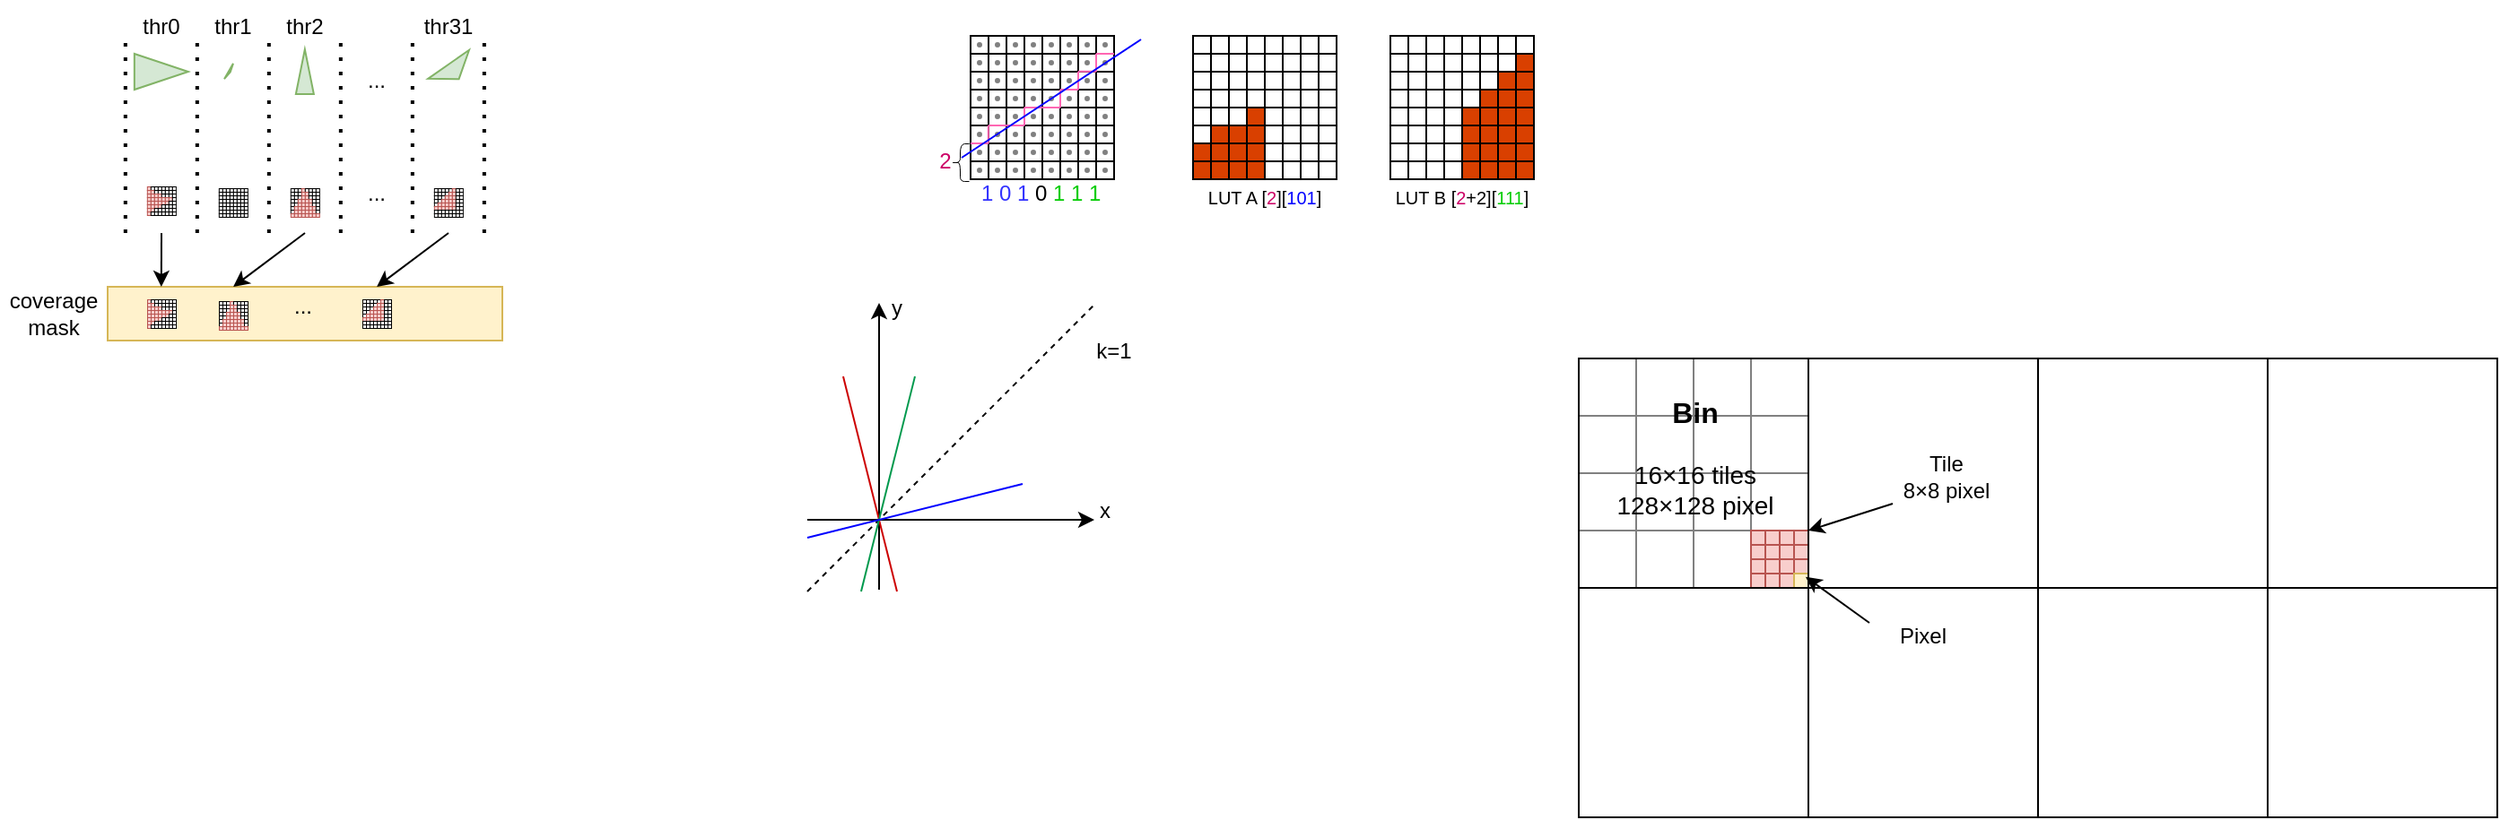 <mxfile version="24.2.7" type="github">
  <diagram name="第 1 页" id="5nrdYvSMYSeaeXki6Im1">
    <mxGraphModel dx="1262" dy="714" grid="1" gridSize="10" guides="1" tooltips="1" connect="1" arrows="1" fold="1" page="1" pageScale="1" pageWidth="827" pageHeight="1169" math="0" shadow="0">
      <root>
        <mxCell id="0" />
        <mxCell id="1" parent="0" />
        <mxCell id="8xzKFLjRtHm6hBmf5HE1-958" value="" style="rounded=0;whiteSpace=wrap;html=1;" vertex="1" parent="1">
          <mxGeometry x="1038" y="398" width="128" height="128" as="geometry" />
        </mxCell>
        <mxCell id="8xzKFLjRtHm6hBmf5HE1-954" value="" style="rounded=0;whiteSpace=wrap;html=1;" vertex="1" parent="1">
          <mxGeometry x="1038" y="270" width="128" height="128" as="geometry" />
        </mxCell>
        <mxCell id="8xzKFLjRtHm6hBmf5HE1-957" value="" style="rounded=0;whiteSpace=wrap;html=1;" vertex="1" parent="1">
          <mxGeometry x="910" y="398" width="128" height="128" as="geometry" />
        </mxCell>
        <mxCell id="8xzKFLjRtHm6hBmf5HE1-1" value="" style="endArrow=none;dashed=1;html=1;dashPattern=1 3;strokeWidth=2;rounded=0;" edge="1" parent="1">
          <mxGeometry width="50" height="50" relative="1" as="geometry">
            <mxPoint x="99.92" y="200" as="sourcePoint" />
            <mxPoint x="99.92" y="90" as="targetPoint" />
          </mxGeometry>
        </mxCell>
        <mxCell id="8xzKFLjRtHm6hBmf5HE1-2" value="" style="endArrow=none;dashed=1;html=1;dashPattern=1 3;strokeWidth=2;rounded=0;" edge="1" parent="1">
          <mxGeometry width="50" height="50" relative="1" as="geometry">
            <mxPoint x="139.92" y="200" as="sourcePoint" />
            <mxPoint x="139.92" y="90" as="targetPoint" />
          </mxGeometry>
        </mxCell>
        <mxCell id="8xzKFLjRtHm6hBmf5HE1-3" value="" style="endArrow=none;dashed=1;html=1;dashPattern=1 3;strokeWidth=2;rounded=0;" edge="1" parent="1">
          <mxGeometry width="50" height="50" relative="1" as="geometry">
            <mxPoint x="179.92" y="200" as="sourcePoint" />
            <mxPoint x="179.92" y="90" as="targetPoint" />
          </mxGeometry>
        </mxCell>
        <mxCell id="8xzKFLjRtHm6hBmf5HE1-4" value="thr0" style="text;html=1;align=center;verticalAlign=middle;whiteSpace=wrap;rounded=0;" vertex="1" parent="1">
          <mxGeometry x="90" y="70" width="60" height="30" as="geometry" />
        </mxCell>
        <mxCell id="8xzKFLjRtHm6hBmf5HE1-5" value="thr1" style="text;html=1;align=center;verticalAlign=middle;whiteSpace=wrap;rounded=0;" vertex="1" parent="1">
          <mxGeometry x="130" y="70" width="60" height="30" as="geometry" />
        </mxCell>
        <mxCell id="8xzKFLjRtHm6hBmf5HE1-6" value="" style="endArrow=none;dashed=1;html=1;dashPattern=1 3;strokeWidth=2;rounded=0;" edge="1" parent="1">
          <mxGeometry width="50" height="50" relative="1" as="geometry">
            <mxPoint x="219.92" y="200" as="sourcePoint" />
            <mxPoint x="219.92" y="90" as="targetPoint" />
          </mxGeometry>
        </mxCell>
        <mxCell id="8xzKFLjRtHm6hBmf5HE1-7" value="thr2" style="text;html=1;align=center;verticalAlign=middle;whiteSpace=wrap;rounded=0;" vertex="1" parent="1">
          <mxGeometry x="170" y="70" width="60" height="30" as="geometry" />
        </mxCell>
        <mxCell id="8xzKFLjRtHm6hBmf5HE1-8" value="..." style="text;html=1;align=center;verticalAlign=middle;whiteSpace=wrap;rounded=0;" vertex="1" parent="1">
          <mxGeometry x="209.92" y="100" width="60" height="30" as="geometry" />
        </mxCell>
        <mxCell id="8xzKFLjRtHm6hBmf5HE1-9" value="..." style="text;html=1;align=center;verticalAlign=middle;whiteSpace=wrap;rounded=0;" vertex="1" parent="1">
          <mxGeometry x="209.92" y="163" width="60" height="30" as="geometry" />
        </mxCell>
        <mxCell id="8xzKFLjRtHm6hBmf5HE1-10" value="" style="endArrow=none;dashed=1;html=1;dashPattern=1 3;strokeWidth=2;rounded=0;" edge="1" parent="1">
          <mxGeometry width="50" height="50" relative="1" as="geometry">
            <mxPoint x="259.92" y="200" as="sourcePoint" />
            <mxPoint x="259.92" y="90" as="targetPoint" />
          </mxGeometry>
        </mxCell>
        <mxCell id="8xzKFLjRtHm6hBmf5HE1-11" value="" style="endArrow=none;dashed=1;html=1;dashPattern=1 3;strokeWidth=2;rounded=0;" edge="1" parent="1">
          <mxGeometry width="50" height="50" relative="1" as="geometry">
            <mxPoint x="299.92" y="200" as="sourcePoint" />
            <mxPoint x="299.92" y="90" as="targetPoint" />
          </mxGeometry>
        </mxCell>
        <mxCell id="8xzKFLjRtHm6hBmf5HE1-12" value="thr31" style="text;html=1;align=center;verticalAlign=middle;whiteSpace=wrap;rounded=0;" vertex="1" parent="1">
          <mxGeometry x="250" y="70" width="60" height="30" as="geometry" />
        </mxCell>
        <mxCell id="8xzKFLjRtHm6hBmf5HE1-13" value="" style="triangle;whiteSpace=wrap;html=1;fillColor=#d5e8d4;strokeColor=#82b366;" vertex="1" parent="1">
          <mxGeometry x="104.92" y="100" width="30" height="20" as="geometry" />
        </mxCell>
        <mxCell id="8xzKFLjRtHm6hBmf5HE1-14" value="" style="triangle;whiteSpace=wrap;html=1;rotation=30;fillColor=#d5e8d4;strokeColor=#82b366;" vertex="1" parent="1">
          <mxGeometry x="157.42" y="105" width="1" height="10" as="geometry" />
        </mxCell>
        <mxCell id="8xzKFLjRtHm6hBmf5HE1-15" value="" style="triangle;whiteSpace=wrap;html=1;rotation=-90;fillColor=#d5e8d4;strokeColor=#82b366;" vertex="1" parent="1">
          <mxGeometry x="187.42" y="105" width="25" height="10" as="geometry" />
        </mxCell>
        <mxCell id="8xzKFLjRtHm6hBmf5HE1-16" value="" style="triangle;whiteSpace=wrap;html=1;rotation=55;fillColor=#d5e8d4;strokeColor=#82b366;" vertex="1" parent="1">
          <mxGeometry x="277.92" y="96" width="10" height="28" as="geometry" />
        </mxCell>
        <mxCell id="8xzKFLjRtHm6hBmf5HE1-17" value="" style="rounded=0;whiteSpace=wrap;html=1;strokeWidth=0.5;fillColor=#f8cecc;strokeColor=#b85450;" vertex="1" parent="1">
          <mxGeometry x="111.92" y="174" width="2" height="2" as="geometry" />
        </mxCell>
        <mxCell id="8xzKFLjRtHm6hBmf5HE1-19" value="" style="rounded=0;whiteSpace=wrap;html=1;strokeWidth=0.5;" vertex="1" parent="1">
          <mxGeometry x="113.92" y="174" width="2" height="2" as="geometry" />
        </mxCell>
        <mxCell id="8xzKFLjRtHm6hBmf5HE1-20" value="" style="rounded=0;whiteSpace=wrap;html=1;strokeWidth=0.5;" vertex="1" parent="1">
          <mxGeometry x="115.92" y="174" width="2" height="2" as="geometry" />
        </mxCell>
        <mxCell id="8xzKFLjRtHm6hBmf5HE1-21" value="" style="rounded=0;whiteSpace=wrap;html=1;strokeWidth=0.5;" vertex="1" parent="1">
          <mxGeometry x="117.92" y="174" width="2" height="2" as="geometry" />
        </mxCell>
        <mxCell id="8xzKFLjRtHm6hBmf5HE1-22" value="" style="rounded=0;whiteSpace=wrap;html=1;strokeWidth=0.5;" vertex="1" parent="1">
          <mxGeometry x="119.92" y="174" width="2" height="2" as="geometry" />
        </mxCell>
        <mxCell id="8xzKFLjRtHm6hBmf5HE1-23" value="" style="rounded=0;whiteSpace=wrap;html=1;strokeWidth=0.5;" vertex="1" parent="1">
          <mxGeometry x="121.92" y="174" width="2" height="2" as="geometry" />
        </mxCell>
        <mxCell id="8xzKFLjRtHm6hBmf5HE1-24" value="" style="rounded=0;whiteSpace=wrap;html=1;strokeWidth=0.5;" vertex="1" parent="1">
          <mxGeometry x="123.92" y="174" width="2" height="2" as="geometry" />
        </mxCell>
        <mxCell id="8xzKFLjRtHm6hBmf5HE1-25" value="" style="rounded=0;whiteSpace=wrap;html=1;strokeWidth=0.5;" vertex="1" parent="1">
          <mxGeometry x="125.92" y="174" width="2" height="2" as="geometry" />
        </mxCell>
        <mxCell id="8xzKFLjRtHm6hBmf5HE1-26" value="" style="rounded=0;whiteSpace=wrap;html=1;strokeWidth=0.5;fillColor=#f8cecc;strokeColor=#b85450;" vertex="1" parent="1">
          <mxGeometry x="111.92" y="176" width="2" height="2" as="geometry" />
        </mxCell>
        <mxCell id="8xzKFLjRtHm6hBmf5HE1-27" value="" style="rounded=0;whiteSpace=wrap;html=1;strokeWidth=0.5;fillColor=#f8cecc;strokeColor=#b85450;" vertex="1" parent="1">
          <mxGeometry x="113.92" y="176" width="2" height="2" as="geometry" />
        </mxCell>
        <mxCell id="8xzKFLjRtHm6hBmf5HE1-28" value="" style="rounded=0;whiteSpace=wrap;html=1;strokeWidth=0.5;" vertex="1" parent="1">
          <mxGeometry x="115.92" y="176" width="2" height="2" as="geometry" />
        </mxCell>
        <mxCell id="8xzKFLjRtHm6hBmf5HE1-29" value="" style="rounded=0;whiteSpace=wrap;html=1;strokeWidth=0.5;" vertex="1" parent="1">
          <mxGeometry x="117.92" y="176" width="2" height="2" as="geometry" />
        </mxCell>
        <mxCell id="8xzKFLjRtHm6hBmf5HE1-30" value="" style="rounded=0;whiteSpace=wrap;html=1;strokeWidth=0.5;" vertex="1" parent="1">
          <mxGeometry x="119.92" y="176" width="2" height="2" as="geometry" />
        </mxCell>
        <mxCell id="8xzKFLjRtHm6hBmf5HE1-31" value="" style="rounded=0;whiteSpace=wrap;html=1;strokeWidth=0.5;" vertex="1" parent="1">
          <mxGeometry x="121.92" y="176" width="2" height="2" as="geometry" />
        </mxCell>
        <mxCell id="8xzKFLjRtHm6hBmf5HE1-32" value="" style="rounded=0;whiteSpace=wrap;html=1;strokeWidth=0.5;" vertex="1" parent="1">
          <mxGeometry x="123.92" y="176" width="2" height="2" as="geometry" />
        </mxCell>
        <mxCell id="8xzKFLjRtHm6hBmf5HE1-33" value="" style="rounded=0;whiteSpace=wrap;html=1;strokeWidth=0.5;" vertex="1" parent="1">
          <mxGeometry x="125.92" y="176" width="2" height="2" as="geometry" />
        </mxCell>
        <mxCell id="8xzKFLjRtHm6hBmf5HE1-34" value="" style="rounded=0;whiteSpace=wrap;html=1;strokeWidth=0.5;fillColor=#f8cecc;strokeColor=#b85450;" vertex="1" parent="1">
          <mxGeometry x="111.92" y="178" width="2" height="2" as="geometry" />
        </mxCell>
        <mxCell id="8xzKFLjRtHm6hBmf5HE1-35" value="" style="rounded=0;whiteSpace=wrap;html=1;strokeWidth=0.5;fillColor=#f8cecc;strokeColor=#b85450;" vertex="1" parent="1">
          <mxGeometry x="113.92" y="178" width="2" height="2" as="geometry" />
        </mxCell>
        <mxCell id="8xzKFLjRtHm6hBmf5HE1-36" value="" style="rounded=0;whiteSpace=wrap;html=1;strokeWidth=0.5;fillColor=#f8cecc;strokeColor=#b85450;" vertex="1" parent="1">
          <mxGeometry x="115.92" y="178" width="2" height="2" as="geometry" />
        </mxCell>
        <mxCell id="8xzKFLjRtHm6hBmf5HE1-37" value="" style="rounded=0;whiteSpace=wrap;html=1;strokeWidth=0.5;fillColor=#f8cecc;strokeColor=#b85450;" vertex="1" parent="1">
          <mxGeometry x="117.92" y="178" width="2" height="2" as="geometry" />
        </mxCell>
        <mxCell id="8xzKFLjRtHm6hBmf5HE1-38" value="" style="rounded=0;whiteSpace=wrap;html=1;strokeWidth=0.5;" vertex="1" parent="1">
          <mxGeometry x="119.92" y="178" width="2" height="2" as="geometry" />
        </mxCell>
        <mxCell id="8xzKFLjRtHm6hBmf5HE1-39" value="" style="rounded=0;whiteSpace=wrap;html=1;strokeWidth=0.5;" vertex="1" parent="1">
          <mxGeometry x="121.92" y="178" width="2" height="2" as="geometry" />
        </mxCell>
        <mxCell id="8xzKFLjRtHm6hBmf5HE1-40" value="" style="rounded=0;whiteSpace=wrap;html=1;strokeWidth=0.5;" vertex="1" parent="1">
          <mxGeometry x="123.92" y="178" width="2" height="2" as="geometry" />
        </mxCell>
        <mxCell id="8xzKFLjRtHm6hBmf5HE1-41" value="" style="rounded=0;whiteSpace=wrap;html=1;strokeWidth=0.5;" vertex="1" parent="1">
          <mxGeometry x="125.92" y="178" width="2" height="2" as="geometry" />
        </mxCell>
        <mxCell id="8xzKFLjRtHm6hBmf5HE1-42" value="" style="rounded=0;whiteSpace=wrap;html=1;strokeWidth=0.5;fillColor=#f8cecc;strokeColor=#b85450;" vertex="1" parent="1">
          <mxGeometry x="111.92" y="180" width="2" height="2" as="geometry" />
        </mxCell>
        <mxCell id="8xzKFLjRtHm6hBmf5HE1-43" value="" style="rounded=0;whiteSpace=wrap;html=1;strokeWidth=0.5;fillColor=#f8cecc;strokeColor=#b85450;" vertex="1" parent="1">
          <mxGeometry x="113.92" y="180" width="2" height="2" as="geometry" />
        </mxCell>
        <mxCell id="8xzKFLjRtHm6hBmf5HE1-44" value="" style="rounded=0;whiteSpace=wrap;html=1;strokeWidth=0.5;fillColor=#f8cecc;strokeColor=#b85450;" vertex="1" parent="1">
          <mxGeometry x="115.92" y="180" width="2" height="2" as="geometry" />
        </mxCell>
        <mxCell id="8xzKFLjRtHm6hBmf5HE1-45" value="" style="rounded=0;whiteSpace=wrap;html=1;strokeWidth=0.5;fillColor=#f8cecc;strokeColor=#b85450;" vertex="1" parent="1">
          <mxGeometry x="117.92" y="180" width="2" height="2" as="geometry" />
        </mxCell>
        <mxCell id="8xzKFLjRtHm6hBmf5HE1-46" value="" style="rounded=0;whiteSpace=wrap;html=1;strokeWidth=0.5;fillColor=#f8cecc;strokeColor=#b85450;" vertex="1" parent="1">
          <mxGeometry x="119.92" y="180" width="2" height="2" as="geometry" />
        </mxCell>
        <mxCell id="8xzKFLjRtHm6hBmf5HE1-47" value="" style="rounded=0;whiteSpace=wrap;html=1;strokeWidth=0.5;fillColor=#f8cecc;strokeColor=#b85450;" vertex="1" parent="1">
          <mxGeometry x="121.92" y="180" width="2" height="2" as="geometry" />
        </mxCell>
        <mxCell id="8xzKFLjRtHm6hBmf5HE1-48" value="" style="rounded=0;whiteSpace=wrap;html=1;strokeWidth=0.5;fillColor=#f8cecc;strokeColor=#b85450;" vertex="1" parent="1">
          <mxGeometry x="123.92" y="180" width="2" height="2" as="geometry" />
        </mxCell>
        <mxCell id="8xzKFLjRtHm6hBmf5HE1-49" value="" style="rounded=0;whiteSpace=wrap;html=1;strokeWidth=0.5;" vertex="1" parent="1">
          <mxGeometry x="125.92" y="180" width="2" height="2" as="geometry" />
        </mxCell>
        <mxCell id="8xzKFLjRtHm6hBmf5HE1-50" value="" style="rounded=0;whiteSpace=wrap;html=1;strokeWidth=0.5;fillColor=#f8cecc;strokeColor=#b85450;" vertex="1" parent="1">
          <mxGeometry x="111.92" y="182" width="2" height="2" as="geometry" />
        </mxCell>
        <mxCell id="8xzKFLjRtHm6hBmf5HE1-51" value="" style="rounded=0;whiteSpace=wrap;html=1;strokeWidth=0.5;fillColor=#f8cecc;strokeColor=#b85450;" vertex="1" parent="1">
          <mxGeometry x="113.92" y="182" width="2" height="2" as="geometry" />
        </mxCell>
        <mxCell id="8xzKFLjRtHm6hBmf5HE1-52" value="" style="rounded=0;whiteSpace=wrap;html=1;strokeWidth=0.5;fillColor=#f8cecc;strokeColor=#b85450;" vertex="1" parent="1">
          <mxGeometry x="115.92" y="182" width="2" height="2" as="geometry" />
        </mxCell>
        <mxCell id="8xzKFLjRtHm6hBmf5HE1-53" value="" style="rounded=0;whiteSpace=wrap;html=1;strokeWidth=0.5;fillColor=#f8cecc;strokeColor=#b85450;" vertex="1" parent="1">
          <mxGeometry x="117.92" y="182" width="2" height="2" as="geometry" />
        </mxCell>
        <mxCell id="8xzKFLjRtHm6hBmf5HE1-54" value="" style="rounded=0;whiteSpace=wrap;html=1;strokeWidth=0.5;fillColor=#f8cecc;strokeColor=#b85450;" vertex="1" parent="1">
          <mxGeometry x="119.92" y="182" width="2" height="2" as="geometry" />
        </mxCell>
        <mxCell id="8xzKFLjRtHm6hBmf5HE1-55" value="" style="rounded=0;whiteSpace=wrap;html=1;strokeWidth=0.5;fillColor=#f8cecc;strokeColor=#b85450;" vertex="1" parent="1">
          <mxGeometry x="121.92" y="182" width="2" height="2" as="geometry" />
        </mxCell>
        <mxCell id="8xzKFLjRtHm6hBmf5HE1-56" value="" style="rounded=0;whiteSpace=wrap;html=1;strokeWidth=0.5;" vertex="1" parent="1">
          <mxGeometry x="123.92" y="182" width="2" height="2" as="geometry" />
        </mxCell>
        <mxCell id="8xzKFLjRtHm6hBmf5HE1-57" value="" style="rounded=0;whiteSpace=wrap;html=1;strokeWidth=0.5;" vertex="1" parent="1">
          <mxGeometry x="125.92" y="182" width="2" height="2" as="geometry" />
        </mxCell>
        <mxCell id="8xzKFLjRtHm6hBmf5HE1-58" value="" style="rounded=0;whiteSpace=wrap;html=1;strokeWidth=0.5;fillColor=#f8cecc;strokeColor=#b85450;" vertex="1" parent="1">
          <mxGeometry x="111.92" y="184" width="2" height="2" as="geometry" />
        </mxCell>
        <mxCell id="8xzKFLjRtHm6hBmf5HE1-59" value="" style="rounded=0;whiteSpace=wrap;html=1;strokeWidth=0.5;fillColor=#f8cecc;strokeColor=#b85450;" vertex="1" parent="1">
          <mxGeometry x="113.92" y="184" width="2" height="2" as="geometry" />
        </mxCell>
        <mxCell id="8xzKFLjRtHm6hBmf5HE1-60" value="" style="rounded=0;whiteSpace=wrap;html=1;strokeWidth=0.5;fillColor=#f8cecc;strokeColor=#b85450;" vertex="1" parent="1">
          <mxGeometry x="115.92" y="184" width="2" height="2" as="geometry" />
        </mxCell>
        <mxCell id="8xzKFLjRtHm6hBmf5HE1-61" value="" style="rounded=0;whiteSpace=wrap;html=1;strokeWidth=0.5;fillColor=#f8cecc;strokeColor=#b85450;" vertex="1" parent="1">
          <mxGeometry x="117.92" y="184" width="2" height="2" as="geometry" />
        </mxCell>
        <mxCell id="8xzKFLjRtHm6hBmf5HE1-62" value="" style="rounded=0;whiteSpace=wrap;html=1;strokeWidth=0.5;" vertex="1" parent="1">
          <mxGeometry x="119.92" y="184" width="2" height="2" as="geometry" />
        </mxCell>
        <mxCell id="8xzKFLjRtHm6hBmf5HE1-63" value="" style="rounded=0;whiteSpace=wrap;html=1;strokeWidth=0.5;" vertex="1" parent="1">
          <mxGeometry x="121.92" y="184" width="2" height="2" as="geometry" />
        </mxCell>
        <mxCell id="8xzKFLjRtHm6hBmf5HE1-64" value="" style="rounded=0;whiteSpace=wrap;html=1;strokeWidth=0.5;" vertex="1" parent="1">
          <mxGeometry x="123.92" y="184" width="2" height="2" as="geometry" />
        </mxCell>
        <mxCell id="8xzKFLjRtHm6hBmf5HE1-65" value="" style="rounded=0;whiteSpace=wrap;html=1;strokeWidth=0.5;" vertex="1" parent="1">
          <mxGeometry x="125.92" y="184" width="2" height="2" as="geometry" />
        </mxCell>
        <mxCell id="8xzKFLjRtHm6hBmf5HE1-66" value="" style="rounded=0;whiteSpace=wrap;html=1;strokeWidth=0.5;fillColor=#f8cecc;strokeColor=#b85450;" vertex="1" parent="1">
          <mxGeometry x="111.92" y="186" width="2" height="2" as="geometry" />
        </mxCell>
        <mxCell id="8xzKFLjRtHm6hBmf5HE1-67" value="" style="rounded=0;whiteSpace=wrap;html=1;strokeWidth=0.5;fillColor=#f8cecc;strokeColor=#b85450;" vertex="1" parent="1">
          <mxGeometry x="113.92" y="186" width="2" height="2" as="geometry" />
        </mxCell>
        <mxCell id="8xzKFLjRtHm6hBmf5HE1-68" value="" style="rounded=0;whiteSpace=wrap;html=1;strokeWidth=0.5;" vertex="1" parent="1">
          <mxGeometry x="115.92" y="186" width="2" height="2" as="geometry" />
        </mxCell>
        <mxCell id="8xzKFLjRtHm6hBmf5HE1-69" value="" style="rounded=0;whiteSpace=wrap;html=1;strokeWidth=0.5;" vertex="1" parent="1">
          <mxGeometry x="117.92" y="186" width="2" height="2" as="geometry" />
        </mxCell>
        <mxCell id="8xzKFLjRtHm6hBmf5HE1-70" value="" style="rounded=0;whiteSpace=wrap;html=1;strokeWidth=0.5;" vertex="1" parent="1">
          <mxGeometry x="119.92" y="186" width="2" height="2" as="geometry" />
        </mxCell>
        <mxCell id="8xzKFLjRtHm6hBmf5HE1-71" value="" style="rounded=0;whiteSpace=wrap;html=1;strokeWidth=0.5;" vertex="1" parent="1">
          <mxGeometry x="121.92" y="186" width="2" height="2" as="geometry" />
        </mxCell>
        <mxCell id="8xzKFLjRtHm6hBmf5HE1-72" value="" style="rounded=0;whiteSpace=wrap;html=1;strokeWidth=0.5;" vertex="1" parent="1">
          <mxGeometry x="123.92" y="186" width="2" height="2" as="geometry" />
        </mxCell>
        <mxCell id="8xzKFLjRtHm6hBmf5HE1-73" value="" style="rounded=0;whiteSpace=wrap;html=1;strokeWidth=0.5;" vertex="1" parent="1">
          <mxGeometry x="125.92" y="186" width="2" height="2" as="geometry" />
        </mxCell>
        <mxCell id="8xzKFLjRtHm6hBmf5HE1-74" value="" style="rounded=0;whiteSpace=wrap;html=1;strokeWidth=0.5;fillColor=#f8cecc;strokeColor=#b85450;" vertex="1" parent="1">
          <mxGeometry x="111.92" y="188" width="2" height="2" as="geometry" />
        </mxCell>
        <mxCell id="8xzKFLjRtHm6hBmf5HE1-75" value="" style="rounded=0;whiteSpace=wrap;html=1;strokeWidth=0.5;" vertex="1" parent="1">
          <mxGeometry x="113.92" y="188" width="2" height="2" as="geometry" />
        </mxCell>
        <mxCell id="8xzKFLjRtHm6hBmf5HE1-76" value="" style="rounded=0;whiteSpace=wrap;html=1;strokeWidth=0.5;" vertex="1" parent="1">
          <mxGeometry x="115.92" y="188" width="2" height="2" as="geometry" />
        </mxCell>
        <mxCell id="8xzKFLjRtHm6hBmf5HE1-77" value="" style="rounded=0;whiteSpace=wrap;html=1;strokeWidth=0.5;" vertex="1" parent="1">
          <mxGeometry x="117.92" y="188" width="2" height="2" as="geometry" />
        </mxCell>
        <mxCell id="8xzKFLjRtHm6hBmf5HE1-78" value="" style="rounded=0;whiteSpace=wrap;html=1;strokeWidth=0.5;" vertex="1" parent="1">
          <mxGeometry x="119.92" y="188" width="2" height="2" as="geometry" />
        </mxCell>
        <mxCell id="8xzKFLjRtHm6hBmf5HE1-79" value="" style="rounded=0;whiteSpace=wrap;html=1;strokeWidth=0.5;" vertex="1" parent="1">
          <mxGeometry x="121.92" y="188" width="2" height="2" as="geometry" />
        </mxCell>
        <mxCell id="8xzKFLjRtHm6hBmf5HE1-80" value="" style="rounded=0;whiteSpace=wrap;html=1;strokeWidth=0.5;" vertex="1" parent="1">
          <mxGeometry x="123.92" y="188" width="2" height="2" as="geometry" />
        </mxCell>
        <mxCell id="8xzKFLjRtHm6hBmf5HE1-81" value="" style="rounded=0;whiteSpace=wrap;html=1;strokeWidth=0.5;" vertex="1" parent="1">
          <mxGeometry x="125.92" y="188" width="2" height="2" as="geometry" />
        </mxCell>
        <mxCell id="8xzKFLjRtHm6hBmf5HE1-82" value="" style="rounded=0;whiteSpace=wrap;html=1;strokeWidth=0.5;" vertex="1" parent="1">
          <mxGeometry x="151.92" y="175" width="2" height="2" as="geometry" />
        </mxCell>
        <mxCell id="8xzKFLjRtHm6hBmf5HE1-83" value="" style="rounded=0;whiteSpace=wrap;html=1;strokeWidth=0.5;" vertex="1" parent="1">
          <mxGeometry x="153.92" y="175" width="2" height="2" as="geometry" />
        </mxCell>
        <mxCell id="8xzKFLjRtHm6hBmf5HE1-84" value="" style="rounded=0;whiteSpace=wrap;html=1;strokeWidth=0.5;" vertex="1" parent="1">
          <mxGeometry x="155.92" y="175" width="2" height="2" as="geometry" />
        </mxCell>
        <mxCell id="8xzKFLjRtHm6hBmf5HE1-85" value="" style="rounded=0;whiteSpace=wrap;html=1;strokeWidth=0.5;" vertex="1" parent="1">
          <mxGeometry x="157.92" y="175" width="2" height="2" as="geometry" />
        </mxCell>
        <mxCell id="8xzKFLjRtHm6hBmf5HE1-86" value="" style="rounded=0;whiteSpace=wrap;html=1;strokeWidth=0.5;" vertex="1" parent="1">
          <mxGeometry x="159.92" y="175" width="2" height="2" as="geometry" />
        </mxCell>
        <mxCell id="8xzKFLjRtHm6hBmf5HE1-87" value="" style="rounded=0;whiteSpace=wrap;html=1;strokeWidth=0.5;" vertex="1" parent="1">
          <mxGeometry x="161.92" y="175" width="2" height="2" as="geometry" />
        </mxCell>
        <mxCell id="8xzKFLjRtHm6hBmf5HE1-88" value="" style="rounded=0;whiteSpace=wrap;html=1;strokeWidth=0.5;" vertex="1" parent="1">
          <mxGeometry x="163.92" y="175" width="2" height="2" as="geometry" />
        </mxCell>
        <mxCell id="8xzKFLjRtHm6hBmf5HE1-89" value="" style="rounded=0;whiteSpace=wrap;html=1;strokeWidth=0.5;" vertex="1" parent="1">
          <mxGeometry x="165.92" y="175" width="2" height="2" as="geometry" />
        </mxCell>
        <mxCell id="8xzKFLjRtHm6hBmf5HE1-90" value="" style="rounded=0;whiteSpace=wrap;html=1;strokeWidth=0.5;" vertex="1" parent="1">
          <mxGeometry x="151.92" y="177" width="2" height="2" as="geometry" />
        </mxCell>
        <mxCell id="8xzKFLjRtHm6hBmf5HE1-91" value="" style="rounded=0;whiteSpace=wrap;html=1;strokeWidth=0.5;" vertex="1" parent="1">
          <mxGeometry x="153.92" y="177" width="2" height="2" as="geometry" />
        </mxCell>
        <mxCell id="8xzKFLjRtHm6hBmf5HE1-92" value="" style="rounded=0;whiteSpace=wrap;html=1;strokeWidth=0.5;" vertex="1" parent="1">
          <mxGeometry x="155.92" y="177" width="2" height="2" as="geometry" />
        </mxCell>
        <mxCell id="8xzKFLjRtHm6hBmf5HE1-93" value="" style="rounded=0;whiteSpace=wrap;html=1;strokeWidth=0.5;" vertex="1" parent="1">
          <mxGeometry x="157.92" y="177" width="2" height="2" as="geometry" />
        </mxCell>
        <mxCell id="8xzKFLjRtHm6hBmf5HE1-94" value="" style="rounded=0;whiteSpace=wrap;html=1;strokeWidth=0.5;" vertex="1" parent="1">
          <mxGeometry x="159.92" y="177" width="2" height="2" as="geometry" />
        </mxCell>
        <mxCell id="8xzKFLjRtHm6hBmf5HE1-95" value="" style="rounded=0;whiteSpace=wrap;html=1;strokeWidth=0.5;" vertex="1" parent="1">
          <mxGeometry x="161.92" y="177" width="2" height="2" as="geometry" />
        </mxCell>
        <mxCell id="8xzKFLjRtHm6hBmf5HE1-96" value="" style="rounded=0;whiteSpace=wrap;html=1;strokeWidth=0.5;" vertex="1" parent="1">
          <mxGeometry x="163.92" y="177" width="2" height="2" as="geometry" />
        </mxCell>
        <mxCell id="8xzKFLjRtHm6hBmf5HE1-97" value="" style="rounded=0;whiteSpace=wrap;html=1;strokeWidth=0.5;" vertex="1" parent="1">
          <mxGeometry x="165.92" y="177" width="2" height="2" as="geometry" />
        </mxCell>
        <mxCell id="8xzKFLjRtHm6hBmf5HE1-98" value="" style="rounded=0;whiteSpace=wrap;html=1;strokeWidth=0.5;" vertex="1" parent="1">
          <mxGeometry x="151.92" y="179" width="2" height="2" as="geometry" />
        </mxCell>
        <mxCell id="8xzKFLjRtHm6hBmf5HE1-99" value="" style="rounded=0;whiteSpace=wrap;html=1;strokeWidth=0.5;" vertex="1" parent="1">
          <mxGeometry x="153.92" y="179" width="2" height="2" as="geometry" />
        </mxCell>
        <mxCell id="8xzKFLjRtHm6hBmf5HE1-100" value="" style="rounded=0;whiteSpace=wrap;html=1;strokeWidth=0.5;" vertex="1" parent="1">
          <mxGeometry x="155.92" y="179" width="2" height="2" as="geometry" />
        </mxCell>
        <mxCell id="8xzKFLjRtHm6hBmf5HE1-101" value="" style="rounded=0;whiteSpace=wrap;html=1;strokeWidth=0.5;" vertex="1" parent="1">
          <mxGeometry x="157.92" y="179" width="2" height="2" as="geometry" />
        </mxCell>
        <mxCell id="8xzKFLjRtHm6hBmf5HE1-102" value="" style="rounded=0;whiteSpace=wrap;html=1;strokeWidth=0.5;" vertex="1" parent="1">
          <mxGeometry x="159.92" y="179" width="2" height="2" as="geometry" />
        </mxCell>
        <mxCell id="8xzKFLjRtHm6hBmf5HE1-103" value="" style="rounded=0;whiteSpace=wrap;html=1;strokeWidth=0.5;" vertex="1" parent="1">
          <mxGeometry x="161.92" y="179" width="2" height="2" as="geometry" />
        </mxCell>
        <mxCell id="8xzKFLjRtHm6hBmf5HE1-104" value="" style="rounded=0;whiteSpace=wrap;html=1;strokeWidth=0.5;" vertex="1" parent="1">
          <mxGeometry x="163.92" y="179" width="2" height="2" as="geometry" />
        </mxCell>
        <mxCell id="8xzKFLjRtHm6hBmf5HE1-105" value="" style="rounded=0;whiteSpace=wrap;html=1;strokeWidth=0.5;" vertex="1" parent="1">
          <mxGeometry x="165.92" y="179" width="2" height="2" as="geometry" />
        </mxCell>
        <mxCell id="8xzKFLjRtHm6hBmf5HE1-106" value="" style="rounded=0;whiteSpace=wrap;html=1;strokeWidth=0.5;" vertex="1" parent="1">
          <mxGeometry x="151.92" y="181" width="2" height="2" as="geometry" />
        </mxCell>
        <mxCell id="8xzKFLjRtHm6hBmf5HE1-107" value="" style="rounded=0;whiteSpace=wrap;html=1;strokeWidth=0.5;" vertex="1" parent="1">
          <mxGeometry x="153.92" y="181" width="2" height="2" as="geometry" />
        </mxCell>
        <mxCell id="8xzKFLjRtHm6hBmf5HE1-108" value="" style="rounded=0;whiteSpace=wrap;html=1;strokeWidth=0.5;" vertex="1" parent="1">
          <mxGeometry x="155.92" y="181" width="2" height="2" as="geometry" />
        </mxCell>
        <mxCell id="8xzKFLjRtHm6hBmf5HE1-109" value="" style="rounded=0;whiteSpace=wrap;html=1;strokeWidth=0.5;" vertex="1" parent="1">
          <mxGeometry x="157.92" y="181" width="2" height="2" as="geometry" />
        </mxCell>
        <mxCell id="8xzKFLjRtHm6hBmf5HE1-110" value="" style="rounded=0;whiteSpace=wrap;html=1;strokeWidth=0.5;" vertex="1" parent="1">
          <mxGeometry x="159.92" y="181" width="2" height="2" as="geometry" />
        </mxCell>
        <mxCell id="8xzKFLjRtHm6hBmf5HE1-111" value="" style="rounded=0;whiteSpace=wrap;html=1;strokeWidth=0.5;" vertex="1" parent="1">
          <mxGeometry x="161.92" y="181" width="2" height="2" as="geometry" />
        </mxCell>
        <mxCell id="8xzKFLjRtHm6hBmf5HE1-112" value="" style="rounded=0;whiteSpace=wrap;html=1;strokeWidth=0.5;" vertex="1" parent="1">
          <mxGeometry x="163.92" y="181" width="2" height="2" as="geometry" />
        </mxCell>
        <mxCell id="8xzKFLjRtHm6hBmf5HE1-113" value="" style="rounded=0;whiteSpace=wrap;html=1;strokeWidth=0.5;" vertex="1" parent="1">
          <mxGeometry x="165.92" y="181" width="2" height="2" as="geometry" />
        </mxCell>
        <mxCell id="8xzKFLjRtHm6hBmf5HE1-114" value="" style="rounded=0;whiteSpace=wrap;html=1;strokeWidth=0.5;" vertex="1" parent="1">
          <mxGeometry x="151.92" y="183" width="2" height="2" as="geometry" />
        </mxCell>
        <mxCell id="8xzKFLjRtHm6hBmf5HE1-115" value="" style="rounded=0;whiteSpace=wrap;html=1;strokeWidth=0.5;" vertex="1" parent="1">
          <mxGeometry x="153.92" y="183" width="2" height="2" as="geometry" />
        </mxCell>
        <mxCell id="8xzKFLjRtHm6hBmf5HE1-116" value="" style="rounded=0;whiteSpace=wrap;html=1;strokeWidth=0.5;" vertex="1" parent="1">
          <mxGeometry x="155.92" y="183" width="2" height="2" as="geometry" />
        </mxCell>
        <mxCell id="8xzKFLjRtHm6hBmf5HE1-117" value="" style="rounded=0;whiteSpace=wrap;html=1;strokeWidth=0.5;" vertex="1" parent="1">
          <mxGeometry x="157.92" y="183" width="2" height="2" as="geometry" />
        </mxCell>
        <mxCell id="8xzKFLjRtHm6hBmf5HE1-118" value="" style="rounded=0;whiteSpace=wrap;html=1;strokeWidth=0.5;" vertex="1" parent="1">
          <mxGeometry x="159.92" y="183" width="2" height="2" as="geometry" />
        </mxCell>
        <mxCell id="8xzKFLjRtHm6hBmf5HE1-119" value="" style="rounded=0;whiteSpace=wrap;html=1;strokeWidth=0.5;" vertex="1" parent="1">
          <mxGeometry x="161.92" y="183" width="2" height="2" as="geometry" />
        </mxCell>
        <mxCell id="8xzKFLjRtHm6hBmf5HE1-120" value="" style="rounded=0;whiteSpace=wrap;html=1;strokeWidth=0.5;" vertex="1" parent="1">
          <mxGeometry x="163.92" y="183" width="2" height="2" as="geometry" />
        </mxCell>
        <mxCell id="8xzKFLjRtHm6hBmf5HE1-121" value="" style="rounded=0;whiteSpace=wrap;html=1;strokeWidth=0.5;" vertex="1" parent="1">
          <mxGeometry x="165.92" y="183" width="2" height="2" as="geometry" />
        </mxCell>
        <mxCell id="8xzKFLjRtHm6hBmf5HE1-122" value="" style="rounded=0;whiteSpace=wrap;html=1;strokeWidth=0.5;" vertex="1" parent="1">
          <mxGeometry x="151.92" y="185" width="2" height="2" as="geometry" />
        </mxCell>
        <mxCell id="8xzKFLjRtHm6hBmf5HE1-123" value="" style="rounded=0;whiteSpace=wrap;html=1;strokeWidth=0.5;" vertex="1" parent="1">
          <mxGeometry x="153.92" y="185" width="2" height="2" as="geometry" />
        </mxCell>
        <mxCell id="8xzKFLjRtHm6hBmf5HE1-124" value="" style="rounded=0;whiteSpace=wrap;html=1;strokeWidth=0.5;" vertex="1" parent="1">
          <mxGeometry x="155.92" y="185" width="2" height="2" as="geometry" />
        </mxCell>
        <mxCell id="8xzKFLjRtHm6hBmf5HE1-125" value="" style="rounded=0;whiteSpace=wrap;html=1;strokeWidth=0.5;" vertex="1" parent="1">
          <mxGeometry x="157.92" y="185" width="2" height="2" as="geometry" />
        </mxCell>
        <mxCell id="8xzKFLjRtHm6hBmf5HE1-126" value="" style="rounded=0;whiteSpace=wrap;html=1;strokeWidth=0.5;" vertex="1" parent="1">
          <mxGeometry x="159.92" y="185" width="2" height="2" as="geometry" />
        </mxCell>
        <mxCell id="8xzKFLjRtHm6hBmf5HE1-127" value="" style="rounded=0;whiteSpace=wrap;html=1;strokeWidth=0.5;" vertex="1" parent="1">
          <mxGeometry x="161.92" y="185" width="2" height="2" as="geometry" />
        </mxCell>
        <mxCell id="8xzKFLjRtHm6hBmf5HE1-128" value="" style="rounded=0;whiteSpace=wrap;html=1;strokeWidth=0.5;" vertex="1" parent="1">
          <mxGeometry x="163.92" y="185" width="2" height="2" as="geometry" />
        </mxCell>
        <mxCell id="8xzKFLjRtHm6hBmf5HE1-129" value="" style="rounded=0;whiteSpace=wrap;html=1;strokeWidth=0.5;" vertex="1" parent="1">
          <mxGeometry x="165.92" y="185" width="2" height="2" as="geometry" />
        </mxCell>
        <mxCell id="8xzKFLjRtHm6hBmf5HE1-130" value="" style="rounded=0;whiteSpace=wrap;html=1;strokeWidth=0.5;" vertex="1" parent="1">
          <mxGeometry x="151.92" y="187" width="2" height="2" as="geometry" />
        </mxCell>
        <mxCell id="8xzKFLjRtHm6hBmf5HE1-131" value="" style="rounded=0;whiteSpace=wrap;html=1;strokeWidth=0.5;" vertex="1" parent="1">
          <mxGeometry x="153.92" y="187" width="2" height="2" as="geometry" />
        </mxCell>
        <mxCell id="8xzKFLjRtHm6hBmf5HE1-132" value="" style="rounded=0;whiteSpace=wrap;html=1;strokeWidth=0.5;" vertex="1" parent="1">
          <mxGeometry x="155.92" y="187" width="2" height="2" as="geometry" />
        </mxCell>
        <mxCell id="8xzKFLjRtHm6hBmf5HE1-133" value="" style="rounded=0;whiteSpace=wrap;html=1;strokeWidth=0.5;" vertex="1" parent="1">
          <mxGeometry x="157.92" y="187" width="2" height="2" as="geometry" />
        </mxCell>
        <mxCell id="8xzKFLjRtHm6hBmf5HE1-134" value="" style="rounded=0;whiteSpace=wrap;html=1;strokeWidth=0.5;" vertex="1" parent="1">
          <mxGeometry x="159.92" y="187" width="2" height="2" as="geometry" />
        </mxCell>
        <mxCell id="8xzKFLjRtHm6hBmf5HE1-135" value="" style="rounded=0;whiteSpace=wrap;html=1;strokeWidth=0.5;" vertex="1" parent="1">
          <mxGeometry x="161.92" y="187" width="2" height="2" as="geometry" />
        </mxCell>
        <mxCell id="8xzKFLjRtHm6hBmf5HE1-136" value="" style="rounded=0;whiteSpace=wrap;html=1;strokeWidth=0.5;" vertex="1" parent="1">
          <mxGeometry x="163.92" y="187" width="2" height="2" as="geometry" />
        </mxCell>
        <mxCell id="8xzKFLjRtHm6hBmf5HE1-137" value="" style="rounded=0;whiteSpace=wrap;html=1;strokeWidth=0.5;" vertex="1" parent="1">
          <mxGeometry x="165.92" y="187" width="2" height="2" as="geometry" />
        </mxCell>
        <mxCell id="8xzKFLjRtHm6hBmf5HE1-138" value="" style="rounded=0;whiteSpace=wrap;html=1;strokeWidth=0.5;" vertex="1" parent="1">
          <mxGeometry x="151.92" y="189" width="2" height="2" as="geometry" />
        </mxCell>
        <mxCell id="8xzKFLjRtHm6hBmf5HE1-139" value="" style="rounded=0;whiteSpace=wrap;html=1;strokeWidth=0.5;" vertex="1" parent="1">
          <mxGeometry x="153.92" y="189" width="2" height="2" as="geometry" />
        </mxCell>
        <mxCell id="8xzKFLjRtHm6hBmf5HE1-140" value="" style="rounded=0;whiteSpace=wrap;html=1;strokeWidth=0.5;" vertex="1" parent="1">
          <mxGeometry x="155.92" y="189" width="2" height="2" as="geometry" />
        </mxCell>
        <mxCell id="8xzKFLjRtHm6hBmf5HE1-141" value="" style="rounded=0;whiteSpace=wrap;html=1;strokeWidth=0.5;" vertex="1" parent="1">
          <mxGeometry x="157.92" y="189" width="2" height="2" as="geometry" />
        </mxCell>
        <mxCell id="8xzKFLjRtHm6hBmf5HE1-142" value="" style="rounded=0;whiteSpace=wrap;html=1;strokeWidth=0.5;" vertex="1" parent="1">
          <mxGeometry x="159.92" y="189" width="2" height="2" as="geometry" />
        </mxCell>
        <mxCell id="8xzKFLjRtHm6hBmf5HE1-143" value="" style="rounded=0;whiteSpace=wrap;html=1;strokeWidth=0.5;" vertex="1" parent="1">
          <mxGeometry x="161.92" y="189" width="2" height="2" as="geometry" />
        </mxCell>
        <mxCell id="8xzKFLjRtHm6hBmf5HE1-144" value="" style="rounded=0;whiteSpace=wrap;html=1;strokeWidth=0.5;" vertex="1" parent="1">
          <mxGeometry x="163.92" y="189" width="2" height="2" as="geometry" />
        </mxCell>
        <mxCell id="8xzKFLjRtHm6hBmf5HE1-145" value="" style="rounded=0;whiteSpace=wrap;html=1;strokeWidth=0.5;" vertex="1" parent="1">
          <mxGeometry x="165.92" y="189" width="2" height="2" as="geometry" />
        </mxCell>
        <mxCell id="8xzKFLjRtHm6hBmf5HE1-146" value="" style="rounded=0;whiteSpace=wrap;html=1;strokeWidth=0.5;" vertex="1" parent="1">
          <mxGeometry x="191.92" y="175" width="2" height="2" as="geometry" />
        </mxCell>
        <mxCell id="8xzKFLjRtHm6hBmf5HE1-147" value="" style="rounded=0;whiteSpace=wrap;html=1;strokeWidth=0.5;" vertex="1" parent="1">
          <mxGeometry x="193.92" y="175" width="2" height="2" as="geometry" />
        </mxCell>
        <mxCell id="8xzKFLjRtHm6hBmf5HE1-148" value="" style="rounded=0;whiteSpace=wrap;html=1;strokeWidth=0.5;" vertex="1" parent="1">
          <mxGeometry x="195.92" y="175" width="2" height="2" as="geometry" />
        </mxCell>
        <mxCell id="8xzKFLjRtHm6hBmf5HE1-149" value="" style="rounded=0;whiteSpace=wrap;html=1;strokeWidth=0.5;fillColor=#f8cecc;strokeColor=#b85450;" vertex="1" parent="1">
          <mxGeometry x="197.92" y="175" width="2" height="2" as="geometry" />
        </mxCell>
        <mxCell id="8xzKFLjRtHm6hBmf5HE1-150" value="" style="rounded=0;whiteSpace=wrap;html=1;strokeWidth=0.5;" vertex="1" parent="1">
          <mxGeometry x="199.92" y="175" width="2" height="2" as="geometry" />
        </mxCell>
        <mxCell id="8xzKFLjRtHm6hBmf5HE1-151" value="" style="rounded=0;whiteSpace=wrap;html=1;strokeWidth=0.5;" vertex="1" parent="1">
          <mxGeometry x="201.92" y="175" width="2" height="2" as="geometry" />
        </mxCell>
        <mxCell id="8xzKFLjRtHm6hBmf5HE1-152" value="" style="rounded=0;whiteSpace=wrap;html=1;strokeWidth=0.5;" vertex="1" parent="1">
          <mxGeometry x="203.92" y="175" width="2" height="2" as="geometry" />
        </mxCell>
        <mxCell id="8xzKFLjRtHm6hBmf5HE1-153" value="" style="rounded=0;whiteSpace=wrap;html=1;strokeWidth=0.5;" vertex="1" parent="1">
          <mxGeometry x="205.92" y="175" width="2" height="2" as="geometry" />
        </mxCell>
        <mxCell id="8xzKFLjRtHm6hBmf5HE1-154" value="" style="rounded=0;whiteSpace=wrap;html=1;strokeWidth=0.5;" vertex="1" parent="1">
          <mxGeometry x="191.92" y="177" width="2" height="2" as="geometry" />
        </mxCell>
        <mxCell id="8xzKFLjRtHm6hBmf5HE1-155" value="" style="rounded=0;whiteSpace=wrap;html=1;strokeWidth=0.5;" vertex="1" parent="1">
          <mxGeometry x="193.92" y="177" width="2" height="2" as="geometry" />
        </mxCell>
        <mxCell id="8xzKFLjRtHm6hBmf5HE1-156" value="" style="rounded=0;whiteSpace=wrap;html=1;strokeWidth=0.5;" vertex="1" parent="1">
          <mxGeometry x="195.92" y="177" width="2" height="2" as="geometry" />
        </mxCell>
        <mxCell id="8xzKFLjRtHm6hBmf5HE1-157" value="" style="rounded=0;whiteSpace=wrap;html=1;strokeWidth=0.5;fillColor=#f8cecc;strokeColor=#b85450;" vertex="1" parent="1">
          <mxGeometry x="197.92" y="177" width="2" height="2" as="geometry" />
        </mxCell>
        <mxCell id="8xzKFLjRtHm6hBmf5HE1-158" value="" style="rounded=0;whiteSpace=wrap;html=1;strokeWidth=0.5;fillColor=#f8cecc;strokeColor=#b85450;" vertex="1" parent="1">
          <mxGeometry x="199.92" y="177" width="2" height="2" as="geometry" />
        </mxCell>
        <mxCell id="8xzKFLjRtHm6hBmf5HE1-159" value="" style="rounded=0;whiteSpace=wrap;html=1;strokeWidth=0.5;" vertex="1" parent="1">
          <mxGeometry x="201.92" y="177" width="2" height="2" as="geometry" />
        </mxCell>
        <mxCell id="8xzKFLjRtHm6hBmf5HE1-160" value="" style="rounded=0;whiteSpace=wrap;html=1;strokeWidth=0.5;" vertex="1" parent="1">
          <mxGeometry x="203.92" y="177" width="2" height="2" as="geometry" />
        </mxCell>
        <mxCell id="8xzKFLjRtHm6hBmf5HE1-161" value="" style="rounded=0;whiteSpace=wrap;html=1;strokeWidth=0.5;" vertex="1" parent="1">
          <mxGeometry x="205.92" y="177" width="2" height="2" as="geometry" />
        </mxCell>
        <mxCell id="8xzKFLjRtHm6hBmf5HE1-162" value="" style="rounded=0;whiteSpace=wrap;html=1;strokeWidth=0.5;" vertex="1" parent="1">
          <mxGeometry x="191.92" y="179" width="2" height="2" as="geometry" />
        </mxCell>
        <mxCell id="8xzKFLjRtHm6hBmf5HE1-163" value="" style="rounded=0;whiteSpace=wrap;html=1;strokeWidth=0.5;" vertex="1" parent="1">
          <mxGeometry x="193.92" y="179" width="2" height="2" as="geometry" />
        </mxCell>
        <mxCell id="8xzKFLjRtHm6hBmf5HE1-164" value="" style="rounded=0;whiteSpace=wrap;html=1;strokeWidth=0.5;" vertex="1" parent="1">
          <mxGeometry x="195.92" y="179" width="2" height="2" as="geometry" />
        </mxCell>
        <mxCell id="8xzKFLjRtHm6hBmf5HE1-165" value="" style="rounded=0;whiteSpace=wrap;html=1;strokeWidth=0.5;fillColor=#f8cecc;strokeColor=#b85450;" vertex="1" parent="1">
          <mxGeometry x="197.92" y="179" width="2" height="2" as="geometry" />
        </mxCell>
        <mxCell id="8xzKFLjRtHm6hBmf5HE1-166" value="" style="rounded=0;whiteSpace=wrap;html=1;strokeWidth=0.5;fillColor=#f8cecc;strokeColor=#b85450;" vertex="1" parent="1">
          <mxGeometry x="199.92" y="179" width="2" height="2" as="geometry" />
        </mxCell>
        <mxCell id="8xzKFLjRtHm6hBmf5HE1-167" value="" style="rounded=0;whiteSpace=wrap;html=1;strokeWidth=0.5;" vertex="1" parent="1">
          <mxGeometry x="201.92" y="179" width="2" height="2" as="geometry" />
        </mxCell>
        <mxCell id="8xzKFLjRtHm6hBmf5HE1-168" value="" style="rounded=0;whiteSpace=wrap;html=1;strokeWidth=0.5;" vertex="1" parent="1">
          <mxGeometry x="203.92" y="179" width="2" height="2" as="geometry" />
        </mxCell>
        <mxCell id="8xzKFLjRtHm6hBmf5HE1-169" value="" style="rounded=0;whiteSpace=wrap;html=1;strokeWidth=0.5;" vertex="1" parent="1">
          <mxGeometry x="205.92" y="179" width="2" height="2" as="geometry" />
        </mxCell>
        <mxCell id="8xzKFLjRtHm6hBmf5HE1-170" value="" style="rounded=0;whiteSpace=wrap;html=1;strokeWidth=0.5;" vertex="1" parent="1">
          <mxGeometry x="191.92" y="181" width="2" height="2" as="geometry" />
        </mxCell>
        <mxCell id="8xzKFLjRtHm6hBmf5HE1-171" value="" style="rounded=0;whiteSpace=wrap;html=1;strokeWidth=0.5;" vertex="1" parent="1">
          <mxGeometry x="193.92" y="181" width="2" height="2" as="geometry" />
        </mxCell>
        <mxCell id="8xzKFLjRtHm6hBmf5HE1-172" value="" style="rounded=0;whiteSpace=wrap;html=1;strokeWidth=0.5;fillColor=#f8cecc;strokeColor=#b85450;" vertex="1" parent="1">
          <mxGeometry x="195.92" y="181" width="2" height="2" as="geometry" />
        </mxCell>
        <mxCell id="8xzKFLjRtHm6hBmf5HE1-173" value="" style="rounded=0;whiteSpace=wrap;html=1;strokeWidth=0.5;fillColor=#f8cecc;strokeColor=#b85450;" vertex="1" parent="1">
          <mxGeometry x="197.92" y="181" width="2" height="2" as="geometry" />
        </mxCell>
        <mxCell id="8xzKFLjRtHm6hBmf5HE1-174" value="" style="rounded=0;whiteSpace=wrap;html=1;strokeWidth=0.5;fillColor=#f8cecc;strokeColor=#b85450;" vertex="1" parent="1">
          <mxGeometry x="199.92" y="181" width="2" height="2" as="geometry" />
        </mxCell>
        <mxCell id="8xzKFLjRtHm6hBmf5HE1-175" value="" style="rounded=0;whiteSpace=wrap;html=1;strokeWidth=0.5;fillColor=#f8cecc;strokeColor=#b85450;" vertex="1" parent="1">
          <mxGeometry x="201.92" y="181" width="2" height="2" as="geometry" />
        </mxCell>
        <mxCell id="8xzKFLjRtHm6hBmf5HE1-176" value="" style="rounded=0;whiteSpace=wrap;html=1;strokeWidth=0.5;" vertex="1" parent="1">
          <mxGeometry x="203.92" y="181" width="2" height="2" as="geometry" />
        </mxCell>
        <mxCell id="8xzKFLjRtHm6hBmf5HE1-177" value="" style="rounded=0;whiteSpace=wrap;html=1;strokeWidth=0.5;" vertex="1" parent="1">
          <mxGeometry x="205.92" y="181" width="2" height="2" as="geometry" />
        </mxCell>
        <mxCell id="8xzKFLjRtHm6hBmf5HE1-178" value="" style="rounded=0;whiteSpace=wrap;html=1;strokeWidth=0.5;" vertex="1" parent="1">
          <mxGeometry x="191.92" y="183" width="2" height="2" as="geometry" />
        </mxCell>
        <mxCell id="8xzKFLjRtHm6hBmf5HE1-179" value="" style="rounded=0;whiteSpace=wrap;html=1;strokeWidth=0.5;" vertex="1" parent="1">
          <mxGeometry x="193.92" y="183" width="2" height="2" as="geometry" />
        </mxCell>
        <mxCell id="8xzKFLjRtHm6hBmf5HE1-180" value="" style="rounded=0;whiteSpace=wrap;html=1;strokeWidth=0.5;fillColor=#f8cecc;strokeColor=#b85450;" vertex="1" parent="1">
          <mxGeometry x="195.92" y="183" width="2" height="2" as="geometry" />
        </mxCell>
        <mxCell id="8xzKFLjRtHm6hBmf5HE1-181" value="" style="rounded=0;whiteSpace=wrap;html=1;strokeWidth=0.5;fillColor=#f8cecc;strokeColor=#b85450;" vertex="1" parent="1">
          <mxGeometry x="197.92" y="183" width="2" height="2" as="geometry" />
        </mxCell>
        <mxCell id="8xzKFLjRtHm6hBmf5HE1-182" value="" style="rounded=0;whiteSpace=wrap;html=1;strokeWidth=0.5;fillColor=#f8cecc;strokeColor=#b85450;" vertex="1" parent="1">
          <mxGeometry x="199.92" y="183" width="2" height="2" as="geometry" />
        </mxCell>
        <mxCell id="8xzKFLjRtHm6hBmf5HE1-183" value="" style="rounded=0;whiteSpace=wrap;html=1;strokeWidth=0.5;fillColor=#f8cecc;strokeColor=#b85450;" vertex="1" parent="1">
          <mxGeometry x="201.92" y="183" width="2" height="2" as="geometry" />
        </mxCell>
        <mxCell id="8xzKFLjRtHm6hBmf5HE1-184" value="" style="rounded=0;whiteSpace=wrap;html=1;strokeWidth=0.5;" vertex="1" parent="1">
          <mxGeometry x="203.92" y="183" width="2" height="2" as="geometry" />
        </mxCell>
        <mxCell id="8xzKFLjRtHm6hBmf5HE1-185" value="" style="rounded=0;whiteSpace=wrap;html=1;strokeWidth=0.5;" vertex="1" parent="1">
          <mxGeometry x="205.92" y="183" width="2" height="2" as="geometry" />
        </mxCell>
        <mxCell id="8xzKFLjRtHm6hBmf5HE1-186" value="" style="rounded=0;whiteSpace=wrap;html=1;strokeWidth=0.5;" vertex="1" parent="1">
          <mxGeometry x="191.92" y="185" width="2" height="2" as="geometry" />
        </mxCell>
        <mxCell id="8xzKFLjRtHm6hBmf5HE1-187" value="" style="rounded=0;whiteSpace=wrap;html=1;strokeWidth=0.5;fillColor=#f8cecc;strokeColor=#b85450;" vertex="1" parent="1">
          <mxGeometry x="193.92" y="185" width="2" height="2" as="geometry" />
        </mxCell>
        <mxCell id="8xzKFLjRtHm6hBmf5HE1-188" value="" style="rounded=0;whiteSpace=wrap;html=1;strokeWidth=0.5;fillColor=#f8cecc;strokeColor=#b85450;" vertex="1" parent="1">
          <mxGeometry x="195.92" y="185" width="2" height="2" as="geometry" />
        </mxCell>
        <mxCell id="8xzKFLjRtHm6hBmf5HE1-189" value="" style="rounded=0;whiteSpace=wrap;html=1;strokeWidth=0.5;fillColor=#f8cecc;strokeColor=#b85450;" vertex="1" parent="1">
          <mxGeometry x="197.92" y="185" width="2" height="2" as="geometry" />
        </mxCell>
        <mxCell id="8xzKFLjRtHm6hBmf5HE1-190" value="" style="rounded=0;whiteSpace=wrap;html=1;strokeWidth=0.5;fillColor=#f8cecc;strokeColor=#b85450;" vertex="1" parent="1">
          <mxGeometry x="199.92" y="185" width="2" height="2" as="geometry" />
        </mxCell>
        <mxCell id="8xzKFLjRtHm6hBmf5HE1-191" value="" style="rounded=0;whiteSpace=wrap;html=1;strokeWidth=0.5;fillColor=#f8cecc;strokeColor=#b85450;" vertex="1" parent="1">
          <mxGeometry x="201.92" y="185" width="2" height="2" as="geometry" />
        </mxCell>
        <mxCell id="8xzKFLjRtHm6hBmf5HE1-192" value="" style="rounded=0;whiteSpace=wrap;html=1;strokeWidth=0.5;fillColor=#f8cecc;strokeColor=#b85450;" vertex="1" parent="1">
          <mxGeometry x="203.92" y="185" width="2" height="2" as="geometry" />
        </mxCell>
        <mxCell id="8xzKFLjRtHm6hBmf5HE1-193" value="" style="rounded=0;whiteSpace=wrap;html=1;strokeWidth=0.5;" vertex="1" parent="1">
          <mxGeometry x="205.92" y="185" width="2" height="2" as="geometry" />
        </mxCell>
        <mxCell id="8xzKFLjRtHm6hBmf5HE1-194" value="" style="rounded=0;whiteSpace=wrap;html=1;strokeWidth=0.5;" vertex="1" parent="1">
          <mxGeometry x="191.92" y="187" width="2" height="2" as="geometry" />
        </mxCell>
        <mxCell id="8xzKFLjRtHm6hBmf5HE1-195" value="" style="rounded=0;whiteSpace=wrap;html=1;strokeWidth=0.5;fillColor=#f8cecc;strokeColor=#b85450;" vertex="1" parent="1">
          <mxGeometry x="193.92" y="187" width="2" height="2" as="geometry" />
        </mxCell>
        <mxCell id="8xzKFLjRtHm6hBmf5HE1-196" value="" style="rounded=0;whiteSpace=wrap;html=1;strokeWidth=0.5;fillColor=#f8cecc;strokeColor=#b85450;" vertex="1" parent="1">
          <mxGeometry x="195.92" y="187" width="2" height="2" as="geometry" />
        </mxCell>
        <mxCell id="8xzKFLjRtHm6hBmf5HE1-197" value="" style="rounded=0;whiteSpace=wrap;html=1;strokeWidth=0.5;fillColor=#f8cecc;strokeColor=#b85450;" vertex="1" parent="1">
          <mxGeometry x="197.92" y="187" width="2" height="2" as="geometry" />
        </mxCell>
        <mxCell id="8xzKFLjRtHm6hBmf5HE1-198" value="" style="rounded=0;whiteSpace=wrap;html=1;strokeWidth=0.5;fillColor=#f8cecc;strokeColor=#b85450;" vertex="1" parent="1">
          <mxGeometry x="199.92" y="187" width="2" height="2" as="geometry" />
        </mxCell>
        <mxCell id="8xzKFLjRtHm6hBmf5HE1-199" value="" style="rounded=0;whiteSpace=wrap;html=1;strokeWidth=0.5;fillColor=#f8cecc;strokeColor=#b85450;" vertex="1" parent="1">
          <mxGeometry x="201.92" y="187" width="2" height="2" as="geometry" />
        </mxCell>
        <mxCell id="8xzKFLjRtHm6hBmf5HE1-200" value="" style="rounded=0;whiteSpace=wrap;html=1;strokeWidth=0.5;fillColor=#f8cecc;strokeColor=#b85450;" vertex="1" parent="1">
          <mxGeometry x="203.92" y="187" width="2" height="2" as="geometry" />
        </mxCell>
        <mxCell id="8xzKFLjRtHm6hBmf5HE1-201" value="" style="rounded=0;whiteSpace=wrap;html=1;strokeWidth=0.5;" vertex="1" parent="1">
          <mxGeometry x="205.92" y="187" width="2" height="2" as="geometry" />
        </mxCell>
        <mxCell id="8xzKFLjRtHm6hBmf5HE1-202" value="" style="rounded=0;whiteSpace=wrap;html=1;strokeWidth=0.5;fillColor=#f8cecc;strokeColor=#b85450;" vertex="1" parent="1">
          <mxGeometry x="191.92" y="189" width="2" height="2" as="geometry" />
        </mxCell>
        <mxCell id="8xzKFLjRtHm6hBmf5HE1-203" value="" style="rounded=0;whiteSpace=wrap;html=1;strokeWidth=0.5;fillColor=#f8cecc;strokeColor=#b85450;" vertex="1" parent="1">
          <mxGeometry x="193.92" y="189" width="2" height="2" as="geometry" />
        </mxCell>
        <mxCell id="8xzKFLjRtHm6hBmf5HE1-204" value="" style="rounded=0;whiteSpace=wrap;html=1;strokeWidth=0.5;fillColor=#f8cecc;strokeColor=#b85450;" vertex="1" parent="1">
          <mxGeometry x="195.92" y="189" width="2" height="2" as="geometry" />
        </mxCell>
        <mxCell id="8xzKFLjRtHm6hBmf5HE1-205" value="" style="rounded=0;whiteSpace=wrap;html=1;strokeWidth=0.5;fillColor=#f8cecc;strokeColor=#b85450;" vertex="1" parent="1">
          <mxGeometry x="197.92" y="189" width="2" height="2" as="geometry" />
        </mxCell>
        <mxCell id="8xzKFLjRtHm6hBmf5HE1-206" value="" style="rounded=0;whiteSpace=wrap;html=1;strokeWidth=0.5;fillColor=#f8cecc;strokeColor=#b85450;" vertex="1" parent="1">
          <mxGeometry x="199.92" y="189" width="2" height="2" as="geometry" />
        </mxCell>
        <mxCell id="8xzKFLjRtHm6hBmf5HE1-207" value="" style="rounded=0;whiteSpace=wrap;html=1;strokeWidth=0.5;fillColor=#f8cecc;strokeColor=#b85450;" vertex="1" parent="1">
          <mxGeometry x="201.92" y="189" width="2" height="2" as="geometry" />
        </mxCell>
        <mxCell id="8xzKFLjRtHm6hBmf5HE1-208" value="" style="rounded=0;whiteSpace=wrap;html=1;strokeWidth=0.5;fillColor=#f8cecc;strokeColor=#b85450;" vertex="1" parent="1">
          <mxGeometry x="203.92" y="189" width="2" height="2" as="geometry" />
        </mxCell>
        <mxCell id="8xzKFLjRtHm6hBmf5HE1-209" value="" style="rounded=0;whiteSpace=wrap;html=1;strokeWidth=0.5;fillColor=#f8cecc;strokeColor=#b85450;" vertex="1" parent="1">
          <mxGeometry x="205.92" y="189" width="2" height="2" as="geometry" />
        </mxCell>
        <mxCell id="8xzKFLjRtHm6hBmf5HE1-210" value="" style="rounded=0;whiteSpace=wrap;html=1;strokeWidth=0.5;" vertex="1" parent="1">
          <mxGeometry x="271.92" y="175" width="2" height="2" as="geometry" />
        </mxCell>
        <mxCell id="8xzKFLjRtHm6hBmf5HE1-211" value="" style="rounded=0;whiteSpace=wrap;html=1;strokeWidth=0.5;" vertex="1" parent="1">
          <mxGeometry x="273.92" y="175" width="2" height="2" as="geometry" />
        </mxCell>
        <mxCell id="8xzKFLjRtHm6hBmf5HE1-212" value="" style="rounded=0;whiteSpace=wrap;html=1;strokeWidth=0.5;" vertex="1" parent="1">
          <mxGeometry x="275.92" y="175" width="2" height="2" as="geometry" />
        </mxCell>
        <mxCell id="8xzKFLjRtHm6hBmf5HE1-213" value="" style="rounded=0;whiteSpace=wrap;html=1;strokeWidth=0.5;" vertex="1" parent="1">
          <mxGeometry x="277.92" y="175" width="2" height="2" as="geometry" />
        </mxCell>
        <mxCell id="8xzKFLjRtHm6hBmf5HE1-214" value="" style="rounded=0;whiteSpace=wrap;html=1;strokeWidth=0.5;" vertex="1" parent="1">
          <mxGeometry x="279.92" y="175" width="2" height="2" as="geometry" />
        </mxCell>
        <mxCell id="8xzKFLjRtHm6hBmf5HE1-215" value="" style="rounded=0;whiteSpace=wrap;html=1;strokeWidth=0.5;fillColor=#f8cecc;strokeColor=#b85450;" vertex="1" parent="1">
          <mxGeometry x="281.92" y="175" width="2" height="2" as="geometry" />
        </mxCell>
        <mxCell id="8xzKFLjRtHm6hBmf5HE1-216" value="" style="rounded=0;whiteSpace=wrap;html=1;strokeWidth=0.5;" vertex="1" parent="1">
          <mxGeometry x="283.92" y="175" width="2" height="2" as="geometry" />
        </mxCell>
        <mxCell id="8xzKFLjRtHm6hBmf5HE1-217" value="" style="rounded=0;whiteSpace=wrap;html=1;strokeWidth=0.5;" vertex="1" parent="1">
          <mxGeometry x="285.92" y="175" width="2" height="2" as="geometry" />
        </mxCell>
        <mxCell id="8xzKFLjRtHm6hBmf5HE1-218" value="" style="rounded=0;whiteSpace=wrap;html=1;strokeWidth=0.5;" vertex="1" parent="1">
          <mxGeometry x="271.92" y="177" width="2" height="2" as="geometry" />
        </mxCell>
        <mxCell id="8xzKFLjRtHm6hBmf5HE1-219" value="" style="rounded=0;whiteSpace=wrap;html=1;strokeWidth=0.5;" vertex="1" parent="1">
          <mxGeometry x="273.92" y="177" width="2" height="2" as="geometry" />
        </mxCell>
        <mxCell id="8xzKFLjRtHm6hBmf5HE1-220" value="" style="rounded=0;whiteSpace=wrap;html=1;strokeWidth=0.5;" vertex="1" parent="1">
          <mxGeometry x="275.92" y="177" width="2" height="2" as="geometry" />
        </mxCell>
        <mxCell id="8xzKFLjRtHm6hBmf5HE1-221" value="" style="rounded=0;whiteSpace=wrap;html=1;strokeWidth=0.5;" vertex="1" parent="1">
          <mxGeometry x="277.92" y="177" width="2" height="2" as="geometry" />
        </mxCell>
        <mxCell id="8xzKFLjRtHm6hBmf5HE1-222" value="" style="rounded=0;whiteSpace=wrap;html=1;strokeWidth=0.5;fillColor=#f8cecc;strokeColor=#b85450;" vertex="1" parent="1">
          <mxGeometry x="279.92" y="177" width="2" height="2" as="geometry" />
        </mxCell>
        <mxCell id="8xzKFLjRtHm6hBmf5HE1-223" value="" style="rounded=0;whiteSpace=wrap;html=1;strokeWidth=0.5;fillColor=#f8cecc;strokeColor=#b85450;" vertex="1" parent="1">
          <mxGeometry x="281.92" y="177" width="2" height="2" as="geometry" />
        </mxCell>
        <mxCell id="8xzKFLjRtHm6hBmf5HE1-224" value="" style="rounded=0;whiteSpace=wrap;html=1;strokeWidth=0.5;" vertex="1" parent="1">
          <mxGeometry x="283.92" y="177" width="2" height="2" as="geometry" />
        </mxCell>
        <mxCell id="8xzKFLjRtHm6hBmf5HE1-225" value="" style="rounded=0;whiteSpace=wrap;html=1;strokeWidth=0.5;" vertex="1" parent="1">
          <mxGeometry x="285.92" y="177" width="2" height="2" as="geometry" />
        </mxCell>
        <mxCell id="8xzKFLjRtHm6hBmf5HE1-226" value="" style="rounded=0;whiteSpace=wrap;html=1;strokeWidth=0.5;" vertex="1" parent="1">
          <mxGeometry x="271.92" y="179" width="2" height="2" as="geometry" />
        </mxCell>
        <mxCell id="8xzKFLjRtHm6hBmf5HE1-227" value="" style="rounded=0;whiteSpace=wrap;html=1;strokeWidth=0.5;" vertex="1" parent="1">
          <mxGeometry x="273.92" y="179" width="2" height="2" as="geometry" />
        </mxCell>
        <mxCell id="8xzKFLjRtHm6hBmf5HE1-228" value="" style="rounded=0;whiteSpace=wrap;html=1;strokeWidth=0.5;" vertex="1" parent="1">
          <mxGeometry x="275.92" y="179" width="2" height="2" as="geometry" />
        </mxCell>
        <mxCell id="8xzKFLjRtHm6hBmf5HE1-229" value="" style="rounded=0;whiteSpace=wrap;html=1;strokeWidth=0.5;fillColor=#f8cecc;strokeColor=#b85450;" vertex="1" parent="1">
          <mxGeometry x="277.92" y="179" width="2" height="2" as="geometry" />
        </mxCell>
        <mxCell id="8xzKFLjRtHm6hBmf5HE1-230" value="" style="rounded=0;whiteSpace=wrap;html=1;strokeWidth=0.5;fillColor=#f8cecc;strokeColor=#b85450;" vertex="1" parent="1">
          <mxGeometry x="279.92" y="179" width="2" height="2" as="geometry" />
        </mxCell>
        <mxCell id="8xzKFLjRtHm6hBmf5HE1-231" value="" style="rounded=0;whiteSpace=wrap;html=1;strokeWidth=0.5;fillColor=#f8cecc;strokeColor=#b85450;" vertex="1" parent="1">
          <mxGeometry x="281.92" y="179" width="2" height="2" as="geometry" />
        </mxCell>
        <mxCell id="8xzKFLjRtHm6hBmf5HE1-232" value="" style="rounded=0;whiteSpace=wrap;html=1;strokeWidth=0.5;" vertex="1" parent="1">
          <mxGeometry x="283.92" y="179" width="2" height="2" as="geometry" />
        </mxCell>
        <mxCell id="8xzKFLjRtHm6hBmf5HE1-233" value="" style="rounded=0;whiteSpace=wrap;html=1;strokeWidth=0.5;" vertex="1" parent="1">
          <mxGeometry x="285.92" y="179" width="2" height="2" as="geometry" />
        </mxCell>
        <mxCell id="8xzKFLjRtHm6hBmf5HE1-234" value="" style="rounded=0;whiteSpace=wrap;html=1;strokeWidth=0.5;" vertex="1" parent="1">
          <mxGeometry x="271.92" y="181" width="2" height="2" as="geometry" />
        </mxCell>
        <mxCell id="8xzKFLjRtHm6hBmf5HE1-235" value="" style="rounded=0;whiteSpace=wrap;html=1;strokeWidth=0.5;" vertex="1" parent="1">
          <mxGeometry x="273.92" y="181" width="2" height="2" as="geometry" />
        </mxCell>
        <mxCell id="8xzKFLjRtHm6hBmf5HE1-236" value="" style="rounded=0;whiteSpace=wrap;html=1;strokeWidth=0.5;fillColor=#f8cecc;strokeColor=#b85450;" vertex="1" parent="1">
          <mxGeometry x="275.92" y="181" width="2" height="2" as="geometry" />
        </mxCell>
        <mxCell id="8xzKFLjRtHm6hBmf5HE1-237" value="" style="rounded=0;whiteSpace=wrap;html=1;strokeWidth=0.5;fillColor=#f8cecc;strokeColor=#b85450;" vertex="1" parent="1">
          <mxGeometry x="277.92" y="181" width="2" height="2" as="geometry" />
        </mxCell>
        <mxCell id="8xzKFLjRtHm6hBmf5HE1-238" value="" style="rounded=0;whiteSpace=wrap;html=1;strokeWidth=0.5;fillColor=#f8cecc;strokeColor=#b85450;" vertex="1" parent="1">
          <mxGeometry x="279.92" y="181" width="2" height="2" as="geometry" />
        </mxCell>
        <mxCell id="8xzKFLjRtHm6hBmf5HE1-239" value="" style="rounded=0;whiteSpace=wrap;html=1;strokeWidth=0.5;fillColor=#f8cecc;strokeColor=#b85450;" vertex="1" parent="1">
          <mxGeometry x="281.92" y="181" width="2" height="2" as="geometry" />
        </mxCell>
        <mxCell id="8xzKFLjRtHm6hBmf5HE1-240" value="" style="rounded=0;whiteSpace=wrap;html=1;strokeWidth=0.5;" vertex="1" parent="1">
          <mxGeometry x="283.92" y="181" width="2" height="2" as="geometry" />
        </mxCell>
        <mxCell id="8xzKFLjRtHm6hBmf5HE1-241" value="" style="rounded=0;whiteSpace=wrap;html=1;strokeWidth=0.5;" vertex="1" parent="1">
          <mxGeometry x="285.92" y="181" width="2" height="2" as="geometry" />
        </mxCell>
        <mxCell id="8xzKFLjRtHm6hBmf5HE1-242" value="" style="rounded=0;whiteSpace=wrap;html=1;strokeWidth=0.5;" vertex="1" parent="1">
          <mxGeometry x="271.92" y="183" width="2" height="2" as="geometry" />
        </mxCell>
        <mxCell id="8xzKFLjRtHm6hBmf5HE1-243" value="" style="rounded=0;whiteSpace=wrap;html=1;strokeWidth=0.5;fillColor=#f8cecc;strokeColor=#b85450;" vertex="1" parent="1">
          <mxGeometry x="273.92" y="183" width="2" height="2" as="geometry" />
        </mxCell>
        <mxCell id="8xzKFLjRtHm6hBmf5HE1-244" value="" style="rounded=0;whiteSpace=wrap;html=1;strokeWidth=0.5;fillColor=#f8cecc;strokeColor=#b85450;" vertex="1" parent="1">
          <mxGeometry x="275.92" y="183" width="2" height="2" as="geometry" />
        </mxCell>
        <mxCell id="8xzKFLjRtHm6hBmf5HE1-245" value="" style="rounded=0;whiteSpace=wrap;html=1;strokeWidth=0.5;fillColor=#f8cecc;strokeColor=#b85450;" vertex="1" parent="1">
          <mxGeometry x="277.92" y="183" width="2" height="2" as="geometry" />
        </mxCell>
        <mxCell id="8xzKFLjRtHm6hBmf5HE1-246" value="" style="rounded=0;whiteSpace=wrap;html=1;strokeWidth=0.5;fillColor=#f8cecc;strokeColor=#b85450;" vertex="1" parent="1">
          <mxGeometry x="279.92" y="183" width="2" height="2" as="geometry" />
        </mxCell>
        <mxCell id="8xzKFLjRtHm6hBmf5HE1-247" value="" style="rounded=0;whiteSpace=wrap;html=1;strokeWidth=0.5;fillColor=#f8cecc;strokeColor=#b85450;" vertex="1" parent="1">
          <mxGeometry x="281.92" y="183" width="2" height="2" as="geometry" />
        </mxCell>
        <mxCell id="8xzKFLjRtHm6hBmf5HE1-248" value="" style="rounded=0;whiteSpace=wrap;html=1;strokeWidth=0.5;" vertex="1" parent="1">
          <mxGeometry x="283.92" y="183" width="2" height="2" as="geometry" />
        </mxCell>
        <mxCell id="8xzKFLjRtHm6hBmf5HE1-249" value="" style="rounded=0;whiteSpace=wrap;html=1;strokeWidth=0.5;" vertex="1" parent="1">
          <mxGeometry x="285.92" y="183" width="2" height="2" as="geometry" />
        </mxCell>
        <mxCell id="8xzKFLjRtHm6hBmf5HE1-250" value="" style="rounded=0;whiteSpace=wrap;html=1;strokeWidth=0.5;fillColor=#f8cecc;strokeColor=#b85450;" vertex="1" parent="1">
          <mxGeometry x="271.92" y="185" width="2" height="2" as="geometry" />
        </mxCell>
        <mxCell id="8xzKFLjRtHm6hBmf5HE1-251" value="" style="rounded=0;whiteSpace=wrap;html=1;strokeWidth=0.5;fillColor=#f8cecc;strokeColor=#b85450;" vertex="1" parent="1">
          <mxGeometry x="273.92" y="185" width="2" height="2" as="geometry" />
        </mxCell>
        <mxCell id="8xzKFLjRtHm6hBmf5HE1-252" value="" style="rounded=0;whiteSpace=wrap;html=1;strokeWidth=0.5;fillColor=#f8cecc;strokeColor=#b85450;" vertex="1" parent="1">
          <mxGeometry x="275.92" y="185" width="2" height="2" as="geometry" />
        </mxCell>
        <mxCell id="8xzKFLjRtHm6hBmf5HE1-253" value="" style="rounded=0;whiteSpace=wrap;html=1;strokeWidth=0.5;fillColor=#f8cecc;strokeColor=#b85450;" vertex="1" parent="1">
          <mxGeometry x="277.92" y="185" width="2" height="2" as="geometry" />
        </mxCell>
        <mxCell id="8xzKFLjRtHm6hBmf5HE1-254" value="" style="rounded=0;whiteSpace=wrap;html=1;strokeWidth=0.5;fillColor=#f8cecc;strokeColor=#b85450;" vertex="1" parent="1">
          <mxGeometry x="279.92" y="185" width="2" height="2" as="geometry" />
        </mxCell>
        <mxCell id="8xzKFLjRtHm6hBmf5HE1-255" value="" style="rounded=0;whiteSpace=wrap;html=1;strokeWidth=0.5;fillColor=#f8cecc;strokeColor=#b85450;" vertex="1" parent="1">
          <mxGeometry x="281.92" y="185" width="2" height="2" as="geometry" />
        </mxCell>
        <mxCell id="8xzKFLjRtHm6hBmf5HE1-256" value="" style="rounded=0;whiteSpace=wrap;html=1;strokeWidth=0.5;" vertex="1" parent="1">
          <mxGeometry x="283.92" y="185" width="2" height="2" as="geometry" />
        </mxCell>
        <mxCell id="8xzKFLjRtHm6hBmf5HE1-257" value="" style="rounded=0;whiteSpace=wrap;html=1;strokeWidth=0.5;" vertex="1" parent="1">
          <mxGeometry x="285.92" y="185" width="2" height="2" as="geometry" />
        </mxCell>
        <mxCell id="8xzKFLjRtHm6hBmf5HE1-258" value="" style="rounded=0;whiteSpace=wrap;html=1;strokeWidth=0.5;" vertex="1" parent="1">
          <mxGeometry x="271.92" y="187" width="2" height="2" as="geometry" />
        </mxCell>
        <mxCell id="8xzKFLjRtHm6hBmf5HE1-259" value="" style="rounded=0;whiteSpace=wrap;html=1;strokeWidth=0.5;" vertex="1" parent="1">
          <mxGeometry x="273.92" y="187" width="2" height="2" as="geometry" />
        </mxCell>
        <mxCell id="8xzKFLjRtHm6hBmf5HE1-260" value="" style="rounded=0;whiteSpace=wrap;html=1;strokeWidth=0.5;" vertex="1" parent="1">
          <mxGeometry x="275.92" y="187" width="2" height="2" as="geometry" />
        </mxCell>
        <mxCell id="8xzKFLjRtHm6hBmf5HE1-261" value="" style="rounded=0;whiteSpace=wrap;html=1;strokeWidth=0.5;" vertex="1" parent="1">
          <mxGeometry x="277.92" y="187" width="2" height="2" as="geometry" />
        </mxCell>
        <mxCell id="8xzKFLjRtHm6hBmf5HE1-262" value="" style="rounded=0;whiteSpace=wrap;html=1;strokeWidth=0.5;" vertex="1" parent="1">
          <mxGeometry x="279.92" y="187" width="2" height="2" as="geometry" />
        </mxCell>
        <mxCell id="8xzKFLjRtHm6hBmf5HE1-263" value="" style="rounded=0;whiteSpace=wrap;html=1;strokeWidth=0.5;" vertex="1" parent="1">
          <mxGeometry x="281.92" y="187" width="2" height="2" as="geometry" />
        </mxCell>
        <mxCell id="8xzKFLjRtHm6hBmf5HE1-264" value="" style="rounded=0;whiteSpace=wrap;html=1;strokeWidth=0.5;" vertex="1" parent="1">
          <mxGeometry x="283.92" y="187" width="2" height="2" as="geometry" />
        </mxCell>
        <mxCell id="8xzKFLjRtHm6hBmf5HE1-265" value="" style="rounded=0;whiteSpace=wrap;html=1;strokeWidth=0.5;" vertex="1" parent="1">
          <mxGeometry x="285.92" y="187" width="2" height="2" as="geometry" />
        </mxCell>
        <mxCell id="8xzKFLjRtHm6hBmf5HE1-266" value="" style="rounded=0;whiteSpace=wrap;html=1;strokeWidth=0.5;" vertex="1" parent="1">
          <mxGeometry x="271.92" y="189" width="2" height="2" as="geometry" />
        </mxCell>
        <mxCell id="8xzKFLjRtHm6hBmf5HE1-267" value="" style="rounded=0;whiteSpace=wrap;html=1;strokeWidth=0.5;" vertex="1" parent="1">
          <mxGeometry x="273.92" y="189" width="2" height="2" as="geometry" />
        </mxCell>
        <mxCell id="8xzKFLjRtHm6hBmf5HE1-268" value="" style="rounded=0;whiteSpace=wrap;html=1;strokeWidth=0.5;" vertex="1" parent="1">
          <mxGeometry x="275.92" y="189" width="2" height="2" as="geometry" />
        </mxCell>
        <mxCell id="8xzKFLjRtHm6hBmf5HE1-269" value="" style="rounded=0;whiteSpace=wrap;html=1;strokeWidth=0.5;" vertex="1" parent="1">
          <mxGeometry x="277.92" y="189" width="2" height="2" as="geometry" />
        </mxCell>
        <mxCell id="8xzKFLjRtHm6hBmf5HE1-270" value="" style="rounded=0;whiteSpace=wrap;html=1;strokeWidth=0.5;" vertex="1" parent="1">
          <mxGeometry x="279.92" y="189" width="2" height="2" as="geometry" />
        </mxCell>
        <mxCell id="8xzKFLjRtHm6hBmf5HE1-271" value="" style="rounded=0;whiteSpace=wrap;html=1;strokeWidth=0.5;" vertex="1" parent="1">
          <mxGeometry x="281.92" y="189" width="2" height="2" as="geometry" />
        </mxCell>
        <mxCell id="8xzKFLjRtHm6hBmf5HE1-272" value="" style="rounded=0;whiteSpace=wrap;html=1;strokeWidth=0.5;" vertex="1" parent="1">
          <mxGeometry x="283.92" y="189" width="2" height="2" as="geometry" />
        </mxCell>
        <mxCell id="8xzKFLjRtHm6hBmf5HE1-273" value="" style="rounded=0;whiteSpace=wrap;html=1;strokeWidth=0.5;" vertex="1" parent="1">
          <mxGeometry x="285.92" y="189" width="2" height="2" as="geometry" />
        </mxCell>
        <mxCell id="8xzKFLjRtHm6hBmf5HE1-274" value="" style="rounded=0;whiteSpace=wrap;html=1;fillColor=#fff2cc;strokeColor=#d6b656;" vertex="1" parent="1">
          <mxGeometry x="90" y="230" width="220" height="30" as="geometry" />
        </mxCell>
        <mxCell id="8xzKFLjRtHm6hBmf5HE1-275" value="coverage&lt;div&gt;mask&lt;/div&gt;" style="text;html=1;align=center;verticalAlign=middle;whiteSpace=wrap;rounded=0;" vertex="1" parent="1">
          <mxGeometry x="30" y="230" width="60" height="30" as="geometry" />
        </mxCell>
        <mxCell id="8xzKFLjRtHm6hBmf5HE1-276" value="" style="rounded=0;whiteSpace=wrap;html=1;strokeWidth=0.5;fillColor=#f8cecc;strokeColor=#b85450;" vertex="1" parent="1">
          <mxGeometry x="112" y="237" width="2" height="2" as="geometry" />
        </mxCell>
        <mxCell id="8xzKFLjRtHm6hBmf5HE1-277" value="" style="rounded=0;whiteSpace=wrap;html=1;strokeWidth=0.5;" vertex="1" parent="1">
          <mxGeometry x="114" y="237" width="2" height="2" as="geometry" />
        </mxCell>
        <mxCell id="8xzKFLjRtHm6hBmf5HE1-278" value="" style="rounded=0;whiteSpace=wrap;html=1;strokeWidth=0.5;" vertex="1" parent="1">
          <mxGeometry x="116" y="237" width="2" height="2" as="geometry" />
        </mxCell>
        <mxCell id="8xzKFLjRtHm6hBmf5HE1-279" value="" style="rounded=0;whiteSpace=wrap;html=1;strokeWidth=0.5;" vertex="1" parent="1">
          <mxGeometry x="118" y="237" width="2" height="2" as="geometry" />
        </mxCell>
        <mxCell id="8xzKFLjRtHm6hBmf5HE1-280" value="" style="rounded=0;whiteSpace=wrap;html=1;strokeWidth=0.5;" vertex="1" parent="1">
          <mxGeometry x="120" y="237" width="2" height="2" as="geometry" />
        </mxCell>
        <mxCell id="8xzKFLjRtHm6hBmf5HE1-281" value="" style="rounded=0;whiteSpace=wrap;html=1;strokeWidth=0.5;" vertex="1" parent="1">
          <mxGeometry x="122" y="237" width="2" height="2" as="geometry" />
        </mxCell>
        <mxCell id="8xzKFLjRtHm6hBmf5HE1-282" value="" style="rounded=0;whiteSpace=wrap;html=1;strokeWidth=0.5;" vertex="1" parent="1">
          <mxGeometry x="124" y="237" width="2" height="2" as="geometry" />
        </mxCell>
        <mxCell id="8xzKFLjRtHm6hBmf5HE1-283" value="" style="rounded=0;whiteSpace=wrap;html=1;strokeWidth=0.5;" vertex="1" parent="1">
          <mxGeometry x="126" y="237" width="2" height="2" as="geometry" />
        </mxCell>
        <mxCell id="8xzKFLjRtHm6hBmf5HE1-284" value="" style="rounded=0;whiteSpace=wrap;html=1;strokeWidth=0.5;fillColor=#f8cecc;strokeColor=#b85450;" vertex="1" parent="1">
          <mxGeometry x="112" y="239" width="2" height="2" as="geometry" />
        </mxCell>
        <mxCell id="8xzKFLjRtHm6hBmf5HE1-285" value="" style="rounded=0;whiteSpace=wrap;html=1;strokeWidth=0.5;fillColor=#f8cecc;strokeColor=#b85450;" vertex="1" parent="1">
          <mxGeometry x="114" y="239" width="2" height="2" as="geometry" />
        </mxCell>
        <mxCell id="8xzKFLjRtHm6hBmf5HE1-286" value="" style="rounded=0;whiteSpace=wrap;html=1;strokeWidth=0.5;" vertex="1" parent="1">
          <mxGeometry x="116" y="239" width="2" height="2" as="geometry" />
        </mxCell>
        <mxCell id="8xzKFLjRtHm6hBmf5HE1-287" value="" style="rounded=0;whiteSpace=wrap;html=1;strokeWidth=0.5;" vertex="1" parent="1">
          <mxGeometry x="118" y="239" width="2" height="2" as="geometry" />
        </mxCell>
        <mxCell id="8xzKFLjRtHm6hBmf5HE1-288" value="" style="rounded=0;whiteSpace=wrap;html=1;strokeWidth=0.5;" vertex="1" parent="1">
          <mxGeometry x="120" y="239" width="2" height="2" as="geometry" />
        </mxCell>
        <mxCell id="8xzKFLjRtHm6hBmf5HE1-289" value="" style="rounded=0;whiteSpace=wrap;html=1;strokeWidth=0.5;" vertex="1" parent="1">
          <mxGeometry x="122" y="239" width="2" height="2" as="geometry" />
        </mxCell>
        <mxCell id="8xzKFLjRtHm6hBmf5HE1-290" value="" style="rounded=0;whiteSpace=wrap;html=1;strokeWidth=0.5;" vertex="1" parent="1">
          <mxGeometry x="124" y="239" width="2" height="2" as="geometry" />
        </mxCell>
        <mxCell id="8xzKFLjRtHm6hBmf5HE1-291" value="" style="rounded=0;whiteSpace=wrap;html=1;strokeWidth=0.5;" vertex="1" parent="1">
          <mxGeometry x="126" y="239" width="2" height="2" as="geometry" />
        </mxCell>
        <mxCell id="8xzKFLjRtHm6hBmf5HE1-292" value="" style="rounded=0;whiteSpace=wrap;html=1;strokeWidth=0.5;fillColor=#f8cecc;strokeColor=#b85450;" vertex="1" parent="1">
          <mxGeometry x="112" y="241" width="2" height="2" as="geometry" />
        </mxCell>
        <mxCell id="8xzKFLjRtHm6hBmf5HE1-293" value="" style="rounded=0;whiteSpace=wrap;html=1;strokeWidth=0.5;fillColor=#f8cecc;strokeColor=#b85450;" vertex="1" parent="1">
          <mxGeometry x="114" y="241" width="2" height="2" as="geometry" />
        </mxCell>
        <mxCell id="8xzKFLjRtHm6hBmf5HE1-294" value="" style="rounded=0;whiteSpace=wrap;html=1;strokeWidth=0.5;fillColor=#f8cecc;strokeColor=#b85450;" vertex="1" parent="1">
          <mxGeometry x="116" y="241" width="2" height="2" as="geometry" />
        </mxCell>
        <mxCell id="8xzKFLjRtHm6hBmf5HE1-295" value="" style="rounded=0;whiteSpace=wrap;html=1;strokeWidth=0.5;fillColor=#f8cecc;strokeColor=#b85450;" vertex="1" parent="1">
          <mxGeometry x="118" y="241" width="2" height="2" as="geometry" />
        </mxCell>
        <mxCell id="8xzKFLjRtHm6hBmf5HE1-296" value="" style="rounded=0;whiteSpace=wrap;html=1;strokeWidth=0.5;" vertex="1" parent="1">
          <mxGeometry x="120" y="241" width="2" height="2" as="geometry" />
        </mxCell>
        <mxCell id="8xzKFLjRtHm6hBmf5HE1-297" value="" style="rounded=0;whiteSpace=wrap;html=1;strokeWidth=0.5;" vertex="1" parent="1">
          <mxGeometry x="122" y="241" width="2" height="2" as="geometry" />
        </mxCell>
        <mxCell id="8xzKFLjRtHm6hBmf5HE1-298" value="" style="rounded=0;whiteSpace=wrap;html=1;strokeWidth=0.5;" vertex="1" parent="1">
          <mxGeometry x="124" y="241" width="2" height="2" as="geometry" />
        </mxCell>
        <mxCell id="8xzKFLjRtHm6hBmf5HE1-299" value="" style="rounded=0;whiteSpace=wrap;html=1;strokeWidth=0.5;" vertex="1" parent="1">
          <mxGeometry x="126" y="241" width="2" height="2" as="geometry" />
        </mxCell>
        <mxCell id="8xzKFLjRtHm6hBmf5HE1-300" value="" style="rounded=0;whiteSpace=wrap;html=1;strokeWidth=0.5;fillColor=#f8cecc;strokeColor=#b85450;" vertex="1" parent="1">
          <mxGeometry x="112" y="243" width="2" height="2" as="geometry" />
        </mxCell>
        <mxCell id="8xzKFLjRtHm6hBmf5HE1-301" value="" style="rounded=0;whiteSpace=wrap;html=1;strokeWidth=0.5;fillColor=#f8cecc;strokeColor=#b85450;" vertex="1" parent="1">
          <mxGeometry x="114" y="243" width="2" height="2" as="geometry" />
        </mxCell>
        <mxCell id="8xzKFLjRtHm6hBmf5HE1-302" value="" style="rounded=0;whiteSpace=wrap;html=1;strokeWidth=0.5;fillColor=#f8cecc;strokeColor=#b85450;" vertex="1" parent="1">
          <mxGeometry x="116" y="243" width="2" height="2" as="geometry" />
        </mxCell>
        <mxCell id="8xzKFLjRtHm6hBmf5HE1-303" value="" style="rounded=0;whiteSpace=wrap;html=1;strokeWidth=0.5;fillColor=#f8cecc;strokeColor=#b85450;" vertex="1" parent="1">
          <mxGeometry x="118" y="243" width="2" height="2" as="geometry" />
        </mxCell>
        <mxCell id="8xzKFLjRtHm6hBmf5HE1-304" value="" style="rounded=0;whiteSpace=wrap;html=1;strokeWidth=0.5;fillColor=#f8cecc;strokeColor=#b85450;" vertex="1" parent="1">
          <mxGeometry x="120" y="243" width="2" height="2" as="geometry" />
        </mxCell>
        <mxCell id="8xzKFLjRtHm6hBmf5HE1-305" value="" style="rounded=0;whiteSpace=wrap;html=1;strokeWidth=0.5;fillColor=#f8cecc;strokeColor=#b85450;" vertex="1" parent="1">
          <mxGeometry x="122" y="243" width="2" height="2" as="geometry" />
        </mxCell>
        <mxCell id="8xzKFLjRtHm6hBmf5HE1-306" value="" style="rounded=0;whiteSpace=wrap;html=1;strokeWidth=0.5;fillColor=#f8cecc;strokeColor=#b85450;" vertex="1" parent="1">
          <mxGeometry x="124" y="243" width="2" height="2" as="geometry" />
        </mxCell>
        <mxCell id="8xzKFLjRtHm6hBmf5HE1-307" value="" style="rounded=0;whiteSpace=wrap;html=1;strokeWidth=0.5;" vertex="1" parent="1">
          <mxGeometry x="126" y="243" width="2" height="2" as="geometry" />
        </mxCell>
        <mxCell id="8xzKFLjRtHm6hBmf5HE1-308" value="" style="rounded=0;whiteSpace=wrap;html=1;strokeWidth=0.5;fillColor=#f8cecc;strokeColor=#b85450;" vertex="1" parent="1">
          <mxGeometry x="112" y="245" width="2" height="2" as="geometry" />
        </mxCell>
        <mxCell id="8xzKFLjRtHm6hBmf5HE1-309" value="" style="rounded=0;whiteSpace=wrap;html=1;strokeWidth=0.5;fillColor=#f8cecc;strokeColor=#b85450;" vertex="1" parent="1">
          <mxGeometry x="114" y="245" width="2" height="2" as="geometry" />
        </mxCell>
        <mxCell id="8xzKFLjRtHm6hBmf5HE1-310" value="" style="rounded=0;whiteSpace=wrap;html=1;strokeWidth=0.5;fillColor=#f8cecc;strokeColor=#b85450;" vertex="1" parent="1">
          <mxGeometry x="116" y="245" width="2" height="2" as="geometry" />
        </mxCell>
        <mxCell id="8xzKFLjRtHm6hBmf5HE1-311" value="" style="rounded=0;whiteSpace=wrap;html=1;strokeWidth=0.5;fillColor=#f8cecc;strokeColor=#b85450;" vertex="1" parent="1">
          <mxGeometry x="118" y="245" width="2" height="2" as="geometry" />
        </mxCell>
        <mxCell id="8xzKFLjRtHm6hBmf5HE1-312" value="" style="rounded=0;whiteSpace=wrap;html=1;strokeWidth=0.5;fillColor=#f8cecc;strokeColor=#b85450;" vertex="1" parent="1">
          <mxGeometry x="120" y="245" width="2" height="2" as="geometry" />
        </mxCell>
        <mxCell id="8xzKFLjRtHm6hBmf5HE1-313" value="" style="rounded=0;whiteSpace=wrap;html=1;strokeWidth=0.5;fillColor=#f8cecc;strokeColor=#b85450;" vertex="1" parent="1">
          <mxGeometry x="122" y="245" width="2" height="2" as="geometry" />
        </mxCell>
        <mxCell id="8xzKFLjRtHm6hBmf5HE1-314" value="" style="rounded=0;whiteSpace=wrap;html=1;strokeWidth=0.5;" vertex="1" parent="1">
          <mxGeometry x="124" y="245" width="2" height="2" as="geometry" />
        </mxCell>
        <mxCell id="8xzKFLjRtHm6hBmf5HE1-315" value="" style="rounded=0;whiteSpace=wrap;html=1;strokeWidth=0.5;" vertex="1" parent="1">
          <mxGeometry x="126" y="245" width="2" height="2" as="geometry" />
        </mxCell>
        <mxCell id="8xzKFLjRtHm6hBmf5HE1-316" value="" style="rounded=0;whiteSpace=wrap;html=1;strokeWidth=0.5;fillColor=#f8cecc;strokeColor=#b85450;" vertex="1" parent="1">
          <mxGeometry x="112" y="247" width="2" height="2" as="geometry" />
        </mxCell>
        <mxCell id="8xzKFLjRtHm6hBmf5HE1-317" value="" style="rounded=0;whiteSpace=wrap;html=1;strokeWidth=0.5;fillColor=#f8cecc;strokeColor=#b85450;" vertex="1" parent="1">
          <mxGeometry x="114" y="247" width="2" height="2" as="geometry" />
        </mxCell>
        <mxCell id="8xzKFLjRtHm6hBmf5HE1-318" value="" style="rounded=0;whiteSpace=wrap;html=1;strokeWidth=0.5;fillColor=#f8cecc;strokeColor=#b85450;" vertex="1" parent="1">
          <mxGeometry x="116" y="247" width="2" height="2" as="geometry" />
        </mxCell>
        <mxCell id="8xzKFLjRtHm6hBmf5HE1-319" value="" style="rounded=0;whiteSpace=wrap;html=1;strokeWidth=0.5;fillColor=#f8cecc;strokeColor=#b85450;" vertex="1" parent="1">
          <mxGeometry x="118" y="247" width="2" height="2" as="geometry" />
        </mxCell>
        <mxCell id="8xzKFLjRtHm6hBmf5HE1-320" value="" style="rounded=0;whiteSpace=wrap;html=1;strokeWidth=0.5;" vertex="1" parent="1">
          <mxGeometry x="120" y="247" width="2" height="2" as="geometry" />
        </mxCell>
        <mxCell id="8xzKFLjRtHm6hBmf5HE1-321" value="" style="rounded=0;whiteSpace=wrap;html=1;strokeWidth=0.5;" vertex="1" parent="1">
          <mxGeometry x="122" y="247" width="2" height="2" as="geometry" />
        </mxCell>
        <mxCell id="8xzKFLjRtHm6hBmf5HE1-322" value="" style="rounded=0;whiteSpace=wrap;html=1;strokeWidth=0.5;" vertex="1" parent="1">
          <mxGeometry x="124" y="247" width="2" height="2" as="geometry" />
        </mxCell>
        <mxCell id="8xzKFLjRtHm6hBmf5HE1-323" value="" style="rounded=0;whiteSpace=wrap;html=1;strokeWidth=0.5;" vertex="1" parent="1">
          <mxGeometry x="126" y="247" width="2" height="2" as="geometry" />
        </mxCell>
        <mxCell id="8xzKFLjRtHm6hBmf5HE1-324" value="" style="rounded=0;whiteSpace=wrap;html=1;strokeWidth=0.5;fillColor=#f8cecc;strokeColor=#b85450;" vertex="1" parent="1">
          <mxGeometry x="112" y="249" width="2" height="2" as="geometry" />
        </mxCell>
        <mxCell id="8xzKFLjRtHm6hBmf5HE1-325" value="" style="rounded=0;whiteSpace=wrap;html=1;strokeWidth=0.5;fillColor=#f8cecc;strokeColor=#b85450;" vertex="1" parent="1">
          <mxGeometry x="114" y="249" width="2" height="2" as="geometry" />
        </mxCell>
        <mxCell id="8xzKFLjRtHm6hBmf5HE1-326" value="" style="rounded=0;whiteSpace=wrap;html=1;strokeWidth=0.5;" vertex="1" parent="1">
          <mxGeometry x="116" y="249" width="2" height="2" as="geometry" />
        </mxCell>
        <mxCell id="8xzKFLjRtHm6hBmf5HE1-327" value="" style="rounded=0;whiteSpace=wrap;html=1;strokeWidth=0.5;" vertex="1" parent="1">
          <mxGeometry x="118" y="249" width="2" height="2" as="geometry" />
        </mxCell>
        <mxCell id="8xzKFLjRtHm6hBmf5HE1-328" value="" style="rounded=0;whiteSpace=wrap;html=1;strokeWidth=0.5;" vertex="1" parent="1">
          <mxGeometry x="120" y="249" width="2" height="2" as="geometry" />
        </mxCell>
        <mxCell id="8xzKFLjRtHm6hBmf5HE1-329" value="" style="rounded=0;whiteSpace=wrap;html=1;strokeWidth=0.5;" vertex="1" parent="1">
          <mxGeometry x="122" y="249" width="2" height="2" as="geometry" />
        </mxCell>
        <mxCell id="8xzKFLjRtHm6hBmf5HE1-330" value="" style="rounded=0;whiteSpace=wrap;html=1;strokeWidth=0.5;" vertex="1" parent="1">
          <mxGeometry x="124" y="249" width="2" height="2" as="geometry" />
        </mxCell>
        <mxCell id="8xzKFLjRtHm6hBmf5HE1-331" value="" style="rounded=0;whiteSpace=wrap;html=1;strokeWidth=0.5;" vertex="1" parent="1">
          <mxGeometry x="126" y="249" width="2" height="2" as="geometry" />
        </mxCell>
        <mxCell id="8xzKFLjRtHm6hBmf5HE1-332" value="" style="rounded=0;whiteSpace=wrap;html=1;strokeWidth=0.5;fillColor=#f8cecc;strokeColor=#b85450;" vertex="1" parent="1">
          <mxGeometry x="112" y="251" width="2" height="2" as="geometry" />
        </mxCell>
        <mxCell id="8xzKFLjRtHm6hBmf5HE1-333" value="" style="rounded=0;whiteSpace=wrap;html=1;strokeWidth=0.5;" vertex="1" parent="1">
          <mxGeometry x="114" y="251" width="2" height="2" as="geometry" />
        </mxCell>
        <mxCell id="8xzKFLjRtHm6hBmf5HE1-334" value="" style="rounded=0;whiteSpace=wrap;html=1;strokeWidth=0.5;" vertex="1" parent="1">
          <mxGeometry x="116" y="251" width="2" height="2" as="geometry" />
        </mxCell>
        <mxCell id="8xzKFLjRtHm6hBmf5HE1-335" value="" style="rounded=0;whiteSpace=wrap;html=1;strokeWidth=0.5;" vertex="1" parent="1">
          <mxGeometry x="118" y="251" width="2" height="2" as="geometry" />
        </mxCell>
        <mxCell id="8xzKFLjRtHm6hBmf5HE1-336" value="" style="rounded=0;whiteSpace=wrap;html=1;strokeWidth=0.5;" vertex="1" parent="1">
          <mxGeometry x="120" y="251" width="2" height="2" as="geometry" />
        </mxCell>
        <mxCell id="8xzKFLjRtHm6hBmf5HE1-337" value="" style="rounded=0;whiteSpace=wrap;html=1;strokeWidth=0.5;" vertex="1" parent="1">
          <mxGeometry x="122" y="251" width="2" height="2" as="geometry" />
        </mxCell>
        <mxCell id="8xzKFLjRtHm6hBmf5HE1-338" value="" style="rounded=0;whiteSpace=wrap;html=1;strokeWidth=0.5;" vertex="1" parent="1">
          <mxGeometry x="124" y="251" width="2" height="2" as="geometry" />
        </mxCell>
        <mxCell id="8xzKFLjRtHm6hBmf5HE1-339" value="" style="rounded=0;whiteSpace=wrap;html=1;strokeWidth=0.5;" vertex="1" parent="1">
          <mxGeometry x="126" y="251" width="2" height="2" as="geometry" />
        </mxCell>
        <mxCell id="8xzKFLjRtHm6hBmf5HE1-340" value="" style="rounded=0;whiteSpace=wrap;html=1;strokeWidth=0.5;" vertex="1" parent="1">
          <mxGeometry x="152" y="238" width="2" height="2" as="geometry" />
        </mxCell>
        <mxCell id="8xzKFLjRtHm6hBmf5HE1-341" value="" style="rounded=0;whiteSpace=wrap;html=1;strokeWidth=0.5;" vertex="1" parent="1">
          <mxGeometry x="154" y="238" width="2" height="2" as="geometry" />
        </mxCell>
        <mxCell id="8xzKFLjRtHm6hBmf5HE1-342" value="" style="rounded=0;whiteSpace=wrap;html=1;strokeWidth=0.5;" vertex="1" parent="1">
          <mxGeometry x="156" y="238" width="2" height="2" as="geometry" />
        </mxCell>
        <mxCell id="8xzKFLjRtHm6hBmf5HE1-343" value="" style="rounded=0;whiteSpace=wrap;html=1;strokeWidth=0.5;fillColor=#f8cecc;strokeColor=#b85450;" vertex="1" parent="1">
          <mxGeometry x="158" y="238" width="2" height="2" as="geometry" />
        </mxCell>
        <mxCell id="8xzKFLjRtHm6hBmf5HE1-344" value="" style="rounded=0;whiteSpace=wrap;html=1;strokeWidth=0.5;" vertex="1" parent="1">
          <mxGeometry x="160" y="238" width="2" height="2" as="geometry" />
        </mxCell>
        <mxCell id="8xzKFLjRtHm6hBmf5HE1-345" value="" style="rounded=0;whiteSpace=wrap;html=1;strokeWidth=0.5;" vertex="1" parent="1">
          <mxGeometry x="162" y="238" width="2" height="2" as="geometry" />
        </mxCell>
        <mxCell id="8xzKFLjRtHm6hBmf5HE1-346" value="" style="rounded=0;whiteSpace=wrap;html=1;strokeWidth=0.5;" vertex="1" parent="1">
          <mxGeometry x="164" y="238" width="2" height="2" as="geometry" />
        </mxCell>
        <mxCell id="8xzKFLjRtHm6hBmf5HE1-347" value="" style="rounded=0;whiteSpace=wrap;html=1;strokeWidth=0.5;" vertex="1" parent="1">
          <mxGeometry x="166" y="238" width="2" height="2" as="geometry" />
        </mxCell>
        <mxCell id="8xzKFLjRtHm6hBmf5HE1-348" value="" style="rounded=0;whiteSpace=wrap;html=1;strokeWidth=0.5;" vertex="1" parent="1">
          <mxGeometry x="152" y="240" width="2" height="2" as="geometry" />
        </mxCell>
        <mxCell id="8xzKFLjRtHm6hBmf5HE1-349" value="" style="rounded=0;whiteSpace=wrap;html=1;strokeWidth=0.5;" vertex="1" parent="1">
          <mxGeometry x="154" y="240" width="2" height="2" as="geometry" />
        </mxCell>
        <mxCell id="8xzKFLjRtHm6hBmf5HE1-350" value="" style="rounded=0;whiteSpace=wrap;html=1;strokeWidth=0.5;" vertex="1" parent="1">
          <mxGeometry x="156" y="240" width="2" height="2" as="geometry" />
        </mxCell>
        <mxCell id="8xzKFLjRtHm6hBmf5HE1-351" value="" style="rounded=0;whiteSpace=wrap;html=1;strokeWidth=0.5;fillColor=#f8cecc;strokeColor=#b85450;" vertex="1" parent="1">
          <mxGeometry x="158" y="240" width="2" height="2" as="geometry" />
        </mxCell>
        <mxCell id="8xzKFLjRtHm6hBmf5HE1-352" value="" style="rounded=0;whiteSpace=wrap;html=1;strokeWidth=0.5;fillColor=#f8cecc;strokeColor=#b85450;" vertex="1" parent="1">
          <mxGeometry x="160" y="240" width="2" height="2" as="geometry" />
        </mxCell>
        <mxCell id="8xzKFLjRtHm6hBmf5HE1-353" value="" style="rounded=0;whiteSpace=wrap;html=1;strokeWidth=0.5;" vertex="1" parent="1">
          <mxGeometry x="162" y="240" width="2" height="2" as="geometry" />
        </mxCell>
        <mxCell id="8xzKFLjRtHm6hBmf5HE1-354" value="" style="rounded=0;whiteSpace=wrap;html=1;strokeWidth=0.5;" vertex="1" parent="1">
          <mxGeometry x="164" y="240" width="2" height="2" as="geometry" />
        </mxCell>
        <mxCell id="8xzKFLjRtHm6hBmf5HE1-355" value="" style="rounded=0;whiteSpace=wrap;html=1;strokeWidth=0.5;" vertex="1" parent="1">
          <mxGeometry x="166" y="240" width="2" height="2" as="geometry" />
        </mxCell>
        <mxCell id="8xzKFLjRtHm6hBmf5HE1-356" value="" style="rounded=0;whiteSpace=wrap;html=1;strokeWidth=0.5;" vertex="1" parent="1">
          <mxGeometry x="152" y="242" width="2" height="2" as="geometry" />
        </mxCell>
        <mxCell id="8xzKFLjRtHm6hBmf5HE1-357" value="" style="rounded=0;whiteSpace=wrap;html=1;strokeWidth=0.5;" vertex="1" parent="1">
          <mxGeometry x="154" y="242" width="2" height="2" as="geometry" />
        </mxCell>
        <mxCell id="8xzKFLjRtHm6hBmf5HE1-358" value="" style="rounded=0;whiteSpace=wrap;html=1;strokeWidth=0.5;" vertex="1" parent="1">
          <mxGeometry x="156" y="242" width="2" height="2" as="geometry" />
        </mxCell>
        <mxCell id="8xzKFLjRtHm6hBmf5HE1-359" value="" style="rounded=0;whiteSpace=wrap;html=1;strokeWidth=0.5;fillColor=#f8cecc;strokeColor=#b85450;" vertex="1" parent="1">
          <mxGeometry x="158" y="242" width="2" height="2" as="geometry" />
        </mxCell>
        <mxCell id="8xzKFLjRtHm6hBmf5HE1-360" value="" style="rounded=0;whiteSpace=wrap;html=1;strokeWidth=0.5;fillColor=#f8cecc;strokeColor=#b85450;" vertex="1" parent="1">
          <mxGeometry x="160" y="242" width="2" height="2" as="geometry" />
        </mxCell>
        <mxCell id="8xzKFLjRtHm6hBmf5HE1-361" value="" style="rounded=0;whiteSpace=wrap;html=1;strokeWidth=0.5;" vertex="1" parent="1">
          <mxGeometry x="162" y="242" width="2" height="2" as="geometry" />
        </mxCell>
        <mxCell id="8xzKFLjRtHm6hBmf5HE1-362" value="" style="rounded=0;whiteSpace=wrap;html=1;strokeWidth=0.5;" vertex="1" parent="1">
          <mxGeometry x="164" y="242" width="2" height="2" as="geometry" />
        </mxCell>
        <mxCell id="8xzKFLjRtHm6hBmf5HE1-363" value="" style="rounded=0;whiteSpace=wrap;html=1;strokeWidth=0.5;" vertex="1" parent="1">
          <mxGeometry x="166" y="242" width="2" height="2" as="geometry" />
        </mxCell>
        <mxCell id="8xzKFLjRtHm6hBmf5HE1-364" value="" style="rounded=0;whiteSpace=wrap;html=1;strokeWidth=0.5;" vertex="1" parent="1">
          <mxGeometry x="152" y="244" width="2" height="2" as="geometry" />
        </mxCell>
        <mxCell id="8xzKFLjRtHm6hBmf5HE1-365" value="" style="rounded=0;whiteSpace=wrap;html=1;strokeWidth=0.5;" vertex="1" parent="1">
          <mxGeometry x="154" y="244" width="2" height="2" as="geometry" />
        </mxCell>
        <mxCell id="8xzKFLjRtHm6hBmf5HE1-366" value="" style="rounded=0;whiteSpace=wrap;html=1;strokeWidth=0.5;fillColor=#f8cecc;strokeColor=#b85450;" vertex="1" parent="1">
          <mxGeometry x="156" y="244" width="2" height="2" as="geometry" />
        </mxCell>
        <mxCell id="8xzKFLjRtHm6hBmf5HE1-367" value="" style="rounded=0;whiteSpace=wrap;html=1;strokeWidth=0.5;fillColor=#f8cecc;strokeColor=#b85450;" vertex="1" parent="1">
          <mxGeometry x="158" y="244" width="2" height="2" as="geometry" />
        </mxCell>
        <mxCell id="8xzKFLjRtHm6hBmf5HE1-368" value="" style="rounded=0;whiteSpace=wrap;html=1;strokeWidth=0.5;fillColor=#f8cecc;strokeColor=#b85450;" vertex="1" parent="1">
          <mxGeometry x="160" y="244" width="2" height="2" as="geometry" />
        </mxCell>
        <mxCell id="8xzKFLjRtHm6hBmf5HE1-369" value="" style="rounded=0;whiteSpace=wrap;html=1;strokeWidth=0.5;fillColor=#f8cecc;strokeColor=#b85450;" vertex="1" parent="1">
          <mxGeometry x="162" y="244" width="2" height="2" as="geometry" />
        </mxCell>
        <mxCell id="8xzKFLjRtHm6hBmf5HE1-370" value="" style="rounded=0;whiteSpace=wrap;html=1;strokeWidth=0.5;" vertex="1" parent="1">
          <mxGeometry x="164" y="244" width="2" height="2" as="geometry" />
        </mxCell>
        <mxCell id="8xzKFLjRtHm6hBmf5HE1-371" value="" style="rounded=0;whiteSpace=wrap;html=1;strokeWidth=0.5;" vertex="1" parent="1">
          <mxGeometry x="166" y="244" width="2" height="2" as="geometry" />
        </mxCell>
        <mxCell id="8xzKFLjRtHm6hBmf5HE1-372" value="" style="rounded=0;whiteSpace=wrap;html=1;strokeWidth=0.5;" vertex="1" parent="1">
          <mxGeometry x="152" y="246" width="2" height="2" as="geometry" />
        </mxCell>
        <mxCell id="8xzKFLjRtHm6hBmf5HE1-373" value="" style="rounded=0;whiteSpace=wrap;html=1;strokeWidth=0.5;" vertex="1" parent="1">
          <mxGeometry x="154" y="246" width="2" height="2" as="geometry" />
        </mxCell>
        <mxCell id="8xzKFLjRtHm6hBmf5HE1-374" value="" style="rounded=0;whiteSpace=wrap;html=1;strokeWidth=0.5;fillColor=#f8cecc;strokeColor=#b85450;" vertex="1" parent="1">
          <mxGeometry x="156" y="246" width="2" height="2" as="geometry" />
        </mxCell>
        <mxCell id="8xzKFLjRtHm6hBmf5HE1-375" value="" style="rounded=0;whiteSpace=wrap;html=1;strokeWidth=0.5;fillColor=#f8cecc;strokeColor=#b85450;" vertex="1" parent="1">
          <mxGeometry x="158" y="246" width="2" height="2" as="geometry" />
        </mxCell>
        <mxCell id="8xzKFLjRtHm6hBmf5HE1-376" value="" style="rounded=0;whiteSpace=wrap;html=1;strokeWidth=0.5;fillColor=#f8cecc;strokeColor=#b85450;" vertex="1" parent="1">
          <mxGeometry x="160" y="246" width="2" height="2" as="geometry" />
        </mxCell>
        <mxCell id="8xzKFLjRtHm6hBmf5HE1-377" value="" style="rounded=0;whiteSpace=wrap;html=1;strokeWidth=0.5;fillColor=#f8cecc;strokeColor=#b85450;" vertex="1" parent="1">
          <mxGeometry x="162" y="246" width="2" height="2" as="geometry" />
        </mxCell>
        <mxCell id="8xzKFLjRtHm6hBmf5HE1-378" value="" style="rounded=0;whiteSpace=wrap;html=1;strokeWidth=0.5;" vertex="1" parent="1">
          <mxGeometry x="164" y="246" width="2" height="2" as="geometry" />
        </mxCell>
        <mxCell id="8xzKFLjRtHm6hBmf5HE1-379" value="" style="rounded=0;whiteSpace=wrap;html=1;strokeWidth=0.5;" vertex="1" parent="1">
          <mxGeometry x="166" y="246" width="2" height="2" as="geometry" />
        </mxCell>
        <mxCell id="8xzKFLjRtHm6hBmf5HE1-380" value="" style="rounded=0;whiteSpace=wrap;html=1;strokeWidth=0.5;" vertex="1" parent="1">
          <mxGeometry x="152" y="248" width="2" height="2" as="geometry" />
        </mxCell>
        <mxCell id="8xzKFLjRtHm6hBmf5HE1-381" value="" style="rounded=0;whiteSpace=wrap;html=1;strokeWidth=0.5;fillColor=#f8cecc;strokeColor=#b85450;" vertex="1" parent="1">
          <mxGeometry x="154" y="248" width="2" height="2" as="geometry" />
        </mxCell>
        <mxCell id="8xzKFLjRtHm6hBmf5HE1-382" value="" style="rounded=0;whiteSpace=wrap;html=1;strokeWidth=0.5;fillColor=#f8cecc;strokeColor=#b85450;" vertex="1" parent="1">
          <mxGeometry x="156" y="248" width="2" height="2" as="geometry" />
        </mxCell>
        <mxCell id="8xzKFLjRtHm6hBmf5HE1-383" value="" style="rounded=0;whiteSpace=wrap;html=1;strokeWidth=0.5;fillColor=#f8cecc;strokeColor=#b85450;" vertex="1" parent="1">
          <mxGeometry x="158" y="248" width="2" height="2" as="geometry" />
        </mxCell>
        <mxCell id="8xzKFLjRtHm6hBmf5HE1-384" value="" style="rounded=0;whiteSpace=wrap;html=1;strokeWidth=0.5;fillColor=#f8cecc;strokeColor=#b85450;" vertex="1" parent="1">
          <mxGeometry x="160" y="248" width="2" height="2" as="geometry" />
        </mxCell>
        <mxCell id="8xzKFLjRtHm6hBmf5HE1-385" value="" style="rounded=0;whiteSpace=wrap;html=1;strokeWidth=0.5;fillColor=#f8cecc;strokeColor=#b85450;" vertex="1" parent="1">
          <mxGeometry x="162" y="248" width="2" height="2" as="geometry" />
        </mxCell>
        <mxCell id="8xzKFLjRtHm6hBmf5HE1-386" value="" style="rounded=0;whiteSpace=wrap;html=1;strokeWidth=0.5;fillColor=#f8cecc;strokeColor=#b85450;" vertex="1" parent="1">
          <mxGeometry x="164" y="248" width="2" height="2" as="geometry" />
        </mxCell>
        <mxCell id="8xzKFLjRtHm6hBmf5HE1-387" value="" style="rounded=0;whiteSpace=wrap;html=1;strokeWidth=0.5;" vertex="1" parent="1">
          <mxGeometry x="166" y="248" width="2" height="2" as="geometry" />
        </mxCell>
        <mxCell id="8xzKFLjRtHm6hBmf5HE1-388" value="" style="rounded=0;whiteSpace=wrap;html=1;strokeWidth=0.5;" vertex="1" parent="1">
          <mxGeometry x="152" y="250" width="2" height="2" as="geometry" />
        </mxCell>
        <mxCell id="8xzKFLjRtHm6hBmf5HE1-389" value="" style="rounded=0;whiteSpace=wrap;html=1;strokeWidth=0.5;fillColor=#f8cecc;strokeColor=#b85450;" vertex="1" parent="1">
          <mxGeometry x="154" y="250" width="2" height="2" as="geometry" />
        </mxCell>
        <mxCell id="8xzKFLjRtHm6hBmf5HE1-390" value="" style="rounded=0;whiteSpace=wrap;html=1;strokeWidth=0.5;fillColor=#f8cecc;strokeColor=#b85450;" vertex="1" parent="1">
          <mxGeometry x="156" y="250" width="2" height="2" as="geometry" />
        </mxCell>
        <mxCell id="8xzKFLjRtHm6hBmf5HE1-391" value="" style="rounded=0;whiteSpace=wrap;html=1;strokeWidth=0.5;fillColor=#f8cecc;strokeColor=#b85450;" vertex="1" parent="1">
          <mxGeometry x="158" y="250" width="2" height="2" as="geometry" />
        </mxCell>
        <mxCell id="8xzKFLjRtHm6hBmf5HE1-392" value="" style="rounded=0;whiteSpace=wrap;html=1;strokeWidth=0.5;fillColor=#f8cecc;strokeColor=#b85450;" vertex="1" parent="1">
          <mxGeometry x="160" y="250" width="2" height="2" as="geometry" />
        </mxCell>
        <mxCell id="8xzKFLjRtHm6hBmf5HE1-393" value="" style="rounded=0;whiteSpace=wrap;html=1;strokeWidth=0.5;fillColor=#f8cecc;strokeColor=#b85450;" vertex="1" parent="1">
          <mxGeometry x="162" y="250" width="2" height="2" as="geometry" />
        </mxCell>
        <mxCell id="8xzKFLjRtHm6hBmf5HE1-394" value="" style="rounded=0;whiteSpace=wrap;html=1;strokeWidth=0.5;fillColor=#f8cecc;strokeColor=#b85450;" vertex="1" parent="1">
          <mxGeometry x="164" y="250" width="2" height="2" as="geometry" />
        </mxCell>
        <mxCell id="8xzKFLjRtHm6hBmf5HE1-395" value="" style="rounded=0;whiteSpace=wrap;html=1;strokeWidth=0.5;" vertex="1" parent="1">
          <mxGeometry x="166" y="250" width="2" height="2" as="geometry" />
        </mxCell>
        <mxCell id="8xzKFLjRtHm6hBmf5HE1-396" value="" style="rounded=0;whiteSpace=wrap;html=1;strokeWidth=0.5;fillColor=#f8cecc;strokeColor=#b85450;" vertex="1" parent="1">
          <mxGeometry x="152" y="252" width="2" height="2" as="geometry" />
        </mxCell>
        <mxCell id="8xzKFLjRtHm6hBmf5HE1-397" value="" style="rounded=0;whiteSpace=wrap;html=1;strokeWidth=0.5;fillColor=#f8cecc;strokeColor=#b85450;" vertex="1" parent="1">
          <mxGeometry x="154" y="252" width="2" height="2" as="geometry" />
        </mxCell>
        <mxCell id="8xzKFLjRtHm6hBmf5HE1-398" value="" style="rounded=0;whiteSpace=wrap;html=1;strokeWidth=0.5;fillColor=#f8cecc;strokeColor=#b85450;" vertex="1" parent="1">
          <mxGeometry x="156" y="252" width="2" height="2" as="geometry" />
        </mxCell>
        <mxCell id="8xzKFLjRtHm6hBmf5HE1-399" value="" style="rounded=0;whiteSpace=wrap;html=1;strokeWidth=0.5;fillColor=#f8cecc;strokeColor=#b85450;" vertex="1" parent="1">
          <mxGeometry x="158" y="252" width="2" height="2" as="geometry" />
        </mxCell>
        <mxCell id="8xzKFLjRtHm6hBmf5HE1-400" value="" style="rounded=0;whiteSpace=wrap;html=1;strokeWidth=0.5;fillColor=#f8cecc;strokeColor=#b85450;" vertex="1" parent="1">
          <mxGeometry x="160" y="252" width="2" height="2" as="geometry" />
        </mxCell>
        <mxCell id="8xzKFLjRtHm6hBmf5HE1-401" value="" style="rounded=0;whiteSpace=wrap;html=1;strokeWidth=0.5;fillColor=#f8cecc;strokeColor=#b85450;" vertex="1" parent="1">
          <mxGeometry x="162" y="252" width="2" height="2" as="geometry" />
        </mxCell>
        <mxCell id="8xzKFLjRtHm6hBmf5HE1-402" value="" style="rounded=0;whiteSpace=wrap;html=1;strokeWidth=0.5;fillColor=#f8cecc;strokeColor=#b85450;" vertex="1" parent="1">
          <mxGeometry x="164" y="252" width="2" height="2" as="geometry" />
        </mxCell>
        <mxCell id="8xzKFLjRtHm6hBmf5HE1-403" value="" style="rounded=0;whiteSpace=wrap;html=1;strokeWidth=0.5;fillColor=#f8cecc;strokeColor=#b85450;" vertex="1" parent="1">
          <mxGeometry x="166" y="252" width="2" height="2" as="geometry" />
        </mxCell>
        <mxCell id="8xzKFLjRtHm6hBmf5HE1-404" value="" style="rounded=0;whiteSpace=wrap;html=1;strokeWidth=0.5;" vertex="1" parent="1">
          <mxGeometry x="232" y="237" width="2" height="2" as="geometry" />
        </mxCell>
        <mxCell id="8xzKFLjRtHm6hBmf5HE1-405" value="" style="rounded=0;whiteSpace=wrap;html=1;strokeWidth=0.5;" vertex="1" parent="1">
          <mxGeometry x="234" y="237" width="2" height="2" as="geometry" />
        </mxCell>
        <mxCell id="8xzKFLjRtHm6hBmf5HE1-406" value="" style="rounded=0;whiteSpace=wrap;html=1;strokeWidth=0.5;" vertex="1" parent="1">
          <mxGeometry x="236" y="237" width="2" height="2" as="geometry" />
        </mxCell>
        <mxCell id="8xzKFLjRtHm6hBmf5HE1-407" value="" style="rounded=0;whiteSpace=wrap;html=1;strokeWidth=0.5;" vertex="1" parent="1">
          <mxGeometry x="238" y="237" width="2" height="2" as="geometry" />
        </mxCell>
        <mxCell id="8xzKFLjRtHm6hBmf5HE1-408" value="" style="rounded=0;whiteSpace=wrap;html=1;strokeWidth=0.5;" vertex="1" parent="1">
          <mxGeometry x="240" y="237" width="2" height="2" as="geometry" />
        </mxCell>
        <mxCell id="8xzKFLjRtHm6hBmf5HE1-409" value="" style="rounded=0;whiteSpace=wrap;html=1;strokeWidth=0.5;fillColor=#f8cecc;strokeColor=#b85450;" vertex="1" parent="1">
          <mxGeometry x="242" y="237" width="2" height="2" as="geometry" />
        </mxCell>
        <mxCell id="8xzKFLjRtHm6hBmf5HE1-410" value="" style="rounded=0;whiteSpace=wrap;html=1;strokeWidth=0.5;" vertex="1" parent="1">
          <mxGeometry x="244" y="237" width="2" height="2" as="geometry" />
        </mxCell>
        <mxCell id="8xzKFLjRtHm6hBmf5HE1-411" value="" style="rounded=0;whiteSpace=wrap;html=1;strokeWidth=0.5;" vertex="1" parent="1">
          <mxGeometry x="246" y="237" width="2" height="2" as="geometry" />
        </mxCell>
        <mxCell id="8xzKFLjRtHm6hBmf5HE1-412" value="" style="rounded=0;whiteSpace=wrap;html=1;strokeWidth=0.5;" vertex="1" parent="1">
          <mxGeometry x="232" y="239" width="2" height="2" as="geometry" />
        </mxCell>
        <mxCell id="8xzKFLjRtHm6hBmf5HE1-413" value="" style="rounded=0;whiteSpace=wrap;html=1;strokeWidth=0.5;" vertex="1" parent="1">
          <mxGeometry x="234" y="239" width="2" height="2" as="geometry" />
        </mxCell>
        <mxCell id="8xzKFLjRtHm6hBmf5HE1-414" value="" style="rounded=0;whiteSpace=wrap;html=1;strokeWidth=0.5;" vertex="1" parent="1">
          <mxGeometry x="236" y="239" width="2" height="2" as="geometry" />
        </mxCell>
        <mxCell id="8xzKFLjRtHm6hBmf5HE1-415" value="" style="rounded=0;whiteSpace=wrap;html=1;strokeWidth=0.5;" vertex="1" parent="1">
          <mxGeometry x="238" y="239" width="2" height="2" as="geometry" />
        </mxCell>
        <mxCell id="8xzKFLjRtHm6hBmf5HE1-416" value="" style="rounded=0;whiteSpace=wrap;html=1;strokeWidth=0.5;fillColor=#f8cecc;strokeColor=#b85450;" vertex="1" parent="1">
          <mxGeometry x="240" y="239" width="2" height="2" as="geometry" />
        </mxCell>
        <mxCell id="8xzKFLjRtHm6hBmf5HE1-417" value="" style="rounded=0;whiteSpace=wrap;html=1;strokeWidth=0.5;fillColor=#f8cecc;strokeColor=#b85450;" vertex="1" parent="1">
          <mxGeometry x="242" y="239" width="2" height="2" as="geometry" />
        </mxCell>
        <mxCell id="8xzKFLjRtHm6hBmf5HE1-418" value="" style="rounded=0;whiteSpace=wrap;html=1;strokeWidth=0.5;" vertex="1" parent="1">
          <mxGeometry x="244" y="239" width="2" height="2" as="geometry" />
        </mxCell>
        <mxCell id="8xzKFLjRtHm6hBmf5HE1-419" value="" style="rounded=0;whiteSpace=wrap;html=1;strokeWidth=0.5;" vertex="1" parent="1">
          <mxGeometry x="246" y="239" width="2" height="2" as="geometry" />
        </mxCell>
        <mxCell id="8xzKFLjRtHm6hBmf5HE1-420" value="" style="rounded=0;whiteSpace=wrap;html=1;strokeWidth=0.5;" vertex="1" parent="1">
          <mxGeometry x="232" y="241" width="2" height="2" as="geometry" />
        </mxCell>
        <mxCell id="8xzKFLjRtHm6hBmf5HE1-421" value="" style="rounded=0;whiteSpace=wrap;html=1;strokeWidth=0.5;" vertex="1" parent="1">
          <mxGeometry x="234" y="241" width="2" height="2" as="geometry" />
        </mxCell>
        <mxCell id="8xzKFLjRtHm6hBmf5HE1-422" value="" style="rounded=0;whiteSpace=wrap;html=1;strokeWidth=0.5;" vertex="1" parent="1">
          <mxGeometry x="236" y="241" width="2" height="2" as="geometry" />
        </mxCell>
        <mxCell id="8xzKFLjRtHm6hBmf5HE1-423" value="" style="rounded=0;whiteSpace=wrap;html=1;strokeWidth=0.5;fillColor=#f8cecc;strokeColor=#b85450;" vertex="1" parent="1">
          <mxGeometry x="238" y="241" width="2" height="2" as="geometry" />
        </mxCell>
        <mxCell id="8xzKFLjRtHm6hBmf5HE1-424" value="" style="rounded=0;whiteSpace=wrap;html=1;strokeWidth=0.5;fillColor=#f8cecc;strokeColor=#b85450;" vertex="1" parent="1">
          <mxGeometry x="240" y="241" width="2" height="2" as="geometry" />
        </mxCell>
        <mxCell id="8xzKFLjRtHm6hBmf5HE1-425" value="" style="rounded=0;whiteSpace=wrap;html=1;strokeWidth=0.5;fillColor=#f8cecc;strokeColor=#b85450;" vertex="1" parent="1">
          <mxGeometry x="242" y="241" width="2" height="2" as="geometry" />
        </mxCell>
        <mxCell id="8xzKFLjRtHm6hBmf5HE1-426" value="" style="rounded=0;whiteSpace=wrap;html=1;strokeWidth=0.5;" vertex="1" parent="1">
          <mxGeometry x="244" y="241" width="2" height="2" as="geometry" />
        </mxCell>
        <mxCell id="8xzKFLjRtHm6hBmf5HE1-427" value="" style="rounded=0;whiteSpace=wrap;html=1;strokeWidth=0.5;" vertex="1" parent="1">
          <mxGeometry x="246" y="241" width="2" height="2" as="geometry" />
        </mxCell>
        <mxCell id="8xzKFLjRtHm6hBmf5HE1-428" value="" style="rounded=0;whiteSpace=wrap;html=1;strokeWidth=0.5;" vertex="1" parent="1">
          <mxGeometry x="232" y="243" width="2" height="2" as="geometry" />
        </mxCell>
        <mxCell id="8xzKFLjRtHm6hBmf5HE1-429" value="" style="rounded=0;whiteSpace=wrap;html=1;strokeWidth=0.5;" vertex="1" parent="1">
          <mxGeometry x="234" y="243" width="2" height="2" as="geometry" />
        </mxCell>
        <mxCell id="8xzKFLjRtHm6hBmf5HE1-430" value="" style="rounded=0;whiteSpace=wrap;html=1;strokeWidth=0.5;fillColor=#f8cecc;strokeColor=#b85450;" vertex="1" parent="1">
          <mxGeometry x="236" y="243" width="2" height="2" as="geometry" />
        </mxCell>
        <mxCell id="8xzKFLjRtHm6hBmf5HE1-431" value="" style="rounded=0;whiteSpace=wrap;html=1;strokeWidth=0.5;fillColor=#f8cecc;strokeColor=#b85450;" vertex="1" parent="1">
          <mxGeometry x="238" y="243" width="2" height="2" as="geometry" />
        </mxCell>
        <mxCell id="8xzKFLjRtHm6hBmf5HE1-432" value="" style="rounded=0;whiteSpace=wrap;html=1;strokeWidth=0.5;fillColor=#f8cecc;strokeColor=#b85450;" vertex="1" parent="1">
          <mxGeometry x="240" y="243" width="2" height="2" as="geometry" />
        </mxCell>
        <mxCell id="8xzKFLjRtHm6hBmf5HE1-433" value="" style="rounded=0;whiteSpace=wrap;html=1;strokeWidth=0.5;fillColor=#f8cecc;strokeColor=#b85450;" vertex="1" parent="1">
          <mxGeometry x="242" y="243" width="2" height="2" as="geometry" />
        </mxCell>
        <mxCell id="8xzKFLjRtHm6hBmf5HE1-434" value="" style="rounded=0;whiteSpace=wrap;html=1;strokeWidth=0.5;" vertex="1" parent="1">
          <mxGeometry x="244" y="243" width="2" height="2" as="geometry" />
        </mxCell>
        <mxCell id="8xzKFLjRtHm6hBmf5HE1-435" value="" style="rounded=0;whiteSpace=wrap;html=1;strokeWidth=0.5;" vertex="1" parent="1">
          <mxGeometry x="246" y="243" width="2" height="2" as="geometry" />
        </mxCell>
        <mxCell id="8xzKFLjRtHm6hBmf5HE1-436" value="" style="rounded=0;whiteSpace=wrap;html=1;strokeWidth=0.5;" vertex="1" parent="1">
          <mxGeometry x="232" y="245" width="2" height="2" as="geometry" />
        </mxCell>
        <mxCell id="8xzKFLjRtHm6hBmf5HE1-437" value="" style="rounded=0;whiteSpace=wrap;html=1;strokeWidth=0.5;fillColor=#f8cecc;strokeColor=#b85450;" vertex="1" parent="1">
          <mxGeometry x="234" y="245" width="2" height="2" as="geometry" />
        </mxCell>
        <mxCell id="8xzKFLjRtHm6hBmf5HE1-438" value="" style="rounded=0;whiteSpace=wrap;html=1;strokeWidth=0.5;fillColor=#f8cecc;strokeColor=#b85450;" vertex="1" parent="1">
          <mxGeometry x="236" y="245" width="2" height="2" as="geometry" />
        </mxCell>
        <mxCell id="8xzKFLjRtHm6hBmf5HE1-439" value="" style="rounded=0;whiteSpace=wrap;html=1;strokeWidth=0.5;fillColor=#f8cecc;strokeColor=#b85450;" vertex="1" parent="1">
          <mxGeometry x="238" y="245" width="2" height="2" as="geometry" />
        </mxCell>
        <mxCell id="8xzKFLjRtHm6hBmf5HE1-440" value="" style="rounded=0;whiteSpace=wrap;html=1;strokeWidth=0.5;fillColor=#f8cecc;strokeColor=#b85450;" vertex="1" parent="1">
          <mxGeometry x="240" y="245" width="2" height="2" as="geometry" />
        </mxCell>
        <mxCell id="8xzKFLjRtHm6hBmf5HE1-441" value="" style="rounded=0;whiteSpace=wrap;html=1;strokeWidth=0.5;fillColor=#f8cecc;strokeColor=#b85450;" vertex="1" parent="1">
          <mxGeometry x="242" y="245" width="2" height="2" as="geometry" />
        </mxCell>
        <mxCell id="8xzKFLjRtHm6hBmf5HE1-442" value="" style="rounded=0;whiteSpace=wrap;html=1;strokeWidth=0.5;" vertex="1" parent="1">
          <mxGeometry x="244" y="245" width="2" height="2" as="geometry" />
        </mxCell>
        <mxCell id="8xzKFLjRtHm6hBmf5HE1-443" value="" style="rounded=0;whiteSpace=wrap;html=1;strokeWidth=0.5;" vertex="1" parent="1">
          <mxGeometry x="246" y="245" width="2" height="2" as="geometry" />
        </mxCell>
        <mxCell id="8xzKFLjRtHm6hBmf5HE1-444" value="" style="rounded=0;whiteSpace=wrap;html=1;strokeWidth=0.5;fillColor=#f8cecc;strokeColor=#b85450;" vertex="1" parent="1">
          <mxGeometry x="232" y="247" width="2" height="2" as="geometry" />
        </mxCell>
        <mxCell id="8xzKFLjRtHm6hBmf5HE1-445" value="" style="rounded=0;whiteSpace=wrap;html=1;strokeWidth=0.5;fillColor=#f8cecc;strokeColor=#b85450;" vertex="1" parent="1">
          <mxGeometry x="234" y="247" width="2" height="2" as="geometry" />
        </mxCell>
        <mxCell id="8xzKFLjRtHm6hBmf5HE1-446" value="" style="rounded=0;whiteSpace=wrap;html=1;strokeWidth=0.5;fillColor=#f8cecc;strokeColor=#b85450;" vertex="1" parent="1">
          <mxGeometry x="236" y="247" width="2" height="2" as="geometry" />
        </mxCell>
        <mxCell id="8xzKFLjRtHm6hBmf5HE1-447" value="" style="rounded=0;whiteSpace=wrap;html=1;strokeWidth=0.5;fillColor=#f8cecc;strokeColor=#b85450;" vertex="1" parent="1">
          <mxGeometry x="238" y="247" width="2" height="2" as="geometry" />
        </mxCell>
        <mxCell id="8xzKFLjRtHm6hBmf5HE1-448" value="" style="rounded=0;whiteSpace=wrap;html=1;strokeWidth=0.5;fillColor=#f8cecc;strokeColor=#b85450;" vertex="1" parent="1">
          <mxGeometry x="240" y="247" width="2" height="2" as="geometry" />
        </mxCell>
        <mxCell id="8xzKFLjRtHm6hBmf5HE1-449" value="" style="rounded=0;whiteSpace=wrap;html=1;strokeWidth=0.5;fillColor=#f8cecc;strokeColor=#b85450;" vertex="1" parent="1">
          <mxGeometry x="242" y="247" width="2" height="2" as="geometry" />
        </mxCell>
        <mxCell id="8xzKFLjRtHm6hBmf5HE1-450" value="" style="rounded=0;whiteSpace=wrap;html=1;strokeWidth=0.5;" vertex="1" parent="1">
          <mxGeometry x="244" y="247" width="2" height="2" as="geometry" />
        </mxCell>
        <mxCell id="8xzKFLjRtHm6hBmf5HE1-451" value="" style="rounded=0;whiteSpace=wrap;html=1;strokeWidth=0.5;" vertex="1" parent="1">
          <mxGeometry x="246" y="247" width="2" height="2" as="geometry" />
        </mxCell>
        <mxCell id="8xzKFLjRtHm6hBmf5HE1-452" value="" style="rounded=0;whiteSpace=wrap;html=1;strokeWidth=0.5;" vertex="1" parent="1">
          <mxGeometry x="232" y="249" width="2" height="2" as="geometry" />
        </mxCell>
        <mxCell id="8xzKFLjRtHm6hBmf5HE1-453" value="" style="rounded=0;whiteSpace=wrap;html=1;strokeWidth=0.5;" vertex="1" parent="1">
          <mxGeometry x="234" y="249" width="2" height="2" as="geometry" />
        </mxCell>
        <mxCell id="8xzKFLjRtHm6hBmf5HE1-454" value="" style="rounded=0;whiteSpace=wrap;html=1;strokeWidth=0.5;" vertex="1" parent="1">
          <mxGeometry x="236" y="249" width="2" height="2" as="geometry" />
        </mxCell>
        <mxCell id="8xzKFLjRtHm6hBmf5HE1-455" value="" style="rounded=0;whiteSpace=wrap;html=1;strokeWidth=0.5;" vertex="1" parent="1">
          <mxGeometry x="238" y="249" width="2" height="2" as="geometry" />
        </mxCell>
        <mxCell id="8xzKFLjRtHm6hBmf5HE1-456" value="" style="rounded=0;whiteSpace=wrap;html=1;strokeWidth=0.5;" vertex="1" parent="1">
          <mxGeometry x="240" y="249" width="2" height="2" as="geometry" />
        </mxCell>
        <mxCell id="8xzKFLjRtHm6hBmf5HE1-457" value="" style="rounded=0;whiteSpace=wrap;html=1;strokeWidth=0.5;" vertex="1" parent="1">
          <mxGeometry x="242" y="249" width="2" height="2" as="geometry" />
        </mxCell>
        <mxCell id="8xzKFLjRtHm6hBmf5HE1-458" value="" style="rounded=0;whiteSpace=wrap;html=1;strokeWidth=0.5;" vertex="1" parent="1">
          <mxGeometry x="244" y="249" width="2" height="2" as="geometry" />
        </mxCell>
        <mxCell id="8xzKFLjRtHm6hBmf5HE1-459" value="" style="rounded=0;whiteSpace=wrap;html=1;strokeWidth=0.5;" vertex="1" parent="1">
          <mxGeometry x="246" y="249" width="2" height="2" as="geometry" />
        </mxCell>
        <mxCell id="8xzKFLjRtHm6hBmf5HE1-460" value="" style="rounded=0;whiteSpace=wrap;html=1;strokeWidth=0.5;" vertex="1" parent="1">
          <mxGeometry x="232" y="251" width="2" height="2" as="geometry" />
        </mxCell>
        <mxCell id="8xzKFLjRtHm6hBmf5HE1-461" value="" style="rounded=0;whiteSpace=wrap;html=1;strokeWidth=0.5;" vertex="1" parent="1">
          <mxGeometry x="234" y="251" width="2" height="2" as="geometry" />
        </mxCell>
        <mxCell id="8xzKFLjRtHm6hBmf5HE1-462" value="" style="rounded=0;whiteSpace=wrap;html=1;strokeWidth=0.5;" vertex="1" parent="1">
          <mxGeometry x="236" y="251" width="2" height="2" as="geometry" />
        </mxCell>
        <mxCell id="8xzKFLjRtHm6hBmf5HE1-463" value="" style="rounded=0;whiteSpace=wrap;html=1;strokeWidth=0.5;" vertex="1" parent="1">
          <mxGeometry x="238" y="251" width="2" height="2" as="geometry" />
        </mxCell>
        <mxCell id="8xzKFLjRtHm6hBmf5HE1-464" value="" style="rounded=0;whiteSpace=wrap;html=1;strokeWidth=0.5;" vertex="1" parent="1">
          <mxGeometry x="240" y="251" width="2" height="2" as="geometry" />
        </mxCell>
        <mxCell id="8xzKFLjRtHm6hBmf5HE1-465" value="" style="rounded=0;whiteSpace=wrap;html=1;strokeWidth=0.5;" vertex="1" parent="1">
          <mxGeometry x="242" y="251" width="2" height="2" as="geometry" />
        </mxCell>
        <mxCell id="8xzKFLjRtHm6hBmf5HE1-466" value="" style="rounded=0;whiteSpace=wrap;html=1;strokeWidth=0.5;" vertex="1" parent="1">
          <mxGeometry x="244" y="251" width="2" height="2" as="geometry" />
        </mxCell>
        <mxCell id="8xzKFLjRtHm6hBmf5HE1-467" value="" style="rounded=0;whiteSpace=wrap;html=1;strokeWidth=0.5;" vertex="1" parent="1">
          <mxGeometry x="246" y="251" width="2" height="2" as="geometry" />
        </mxCell>
        <mxCell id="8xzKFLjRtHm6hBmf5HE1-468" value="..." style="text;html=1;align=center;verticalAlign=middle;whiteSpace=wrap;rounded=0;" vertex="1" parent="1">
          <mxGeometry x="169" y="226" width="60" height="30" as="geometry" />
        </mxCell>
        <mxCell id="8xzKFLjRtHm6hBmf5HE1-471" value="" style="endArrow=classic;html=1;rounded=0;entryX=0.136;entryY=0;entryDx=0;entryDy=0;entryPerimeter=0;" edge="1" parent="1" target="8xzKFLjRtHm6hBmf5HE1-274">
          <mxGeometry width="50" height="50" relative="1" as="geometry">
            <mxPoint x="120" y="200" as="sourcePoint" />
            <mxPoint x="151.92" y="210" as="targetPoint" />
          </mxGeometry>
        </mxCell>
        <mxCell id="8xzKFLjRtHm6hBmf5HE1-472" value="" style="endArrow=classic;html=1;rounded=0;entryX=0.136;entryY=0;entryDx=0;entryDy=0;entryPerimeter=0;" edge="1" parent="1">
          <mxGeometry width="50" height="50" relative="1" as="geometry">
            <mxPoint x="200" y="200" as="sourcePoint" />
            <mxPoint x="160" y="230" as="targetPoint" />
          </mxGeometry>
        </mxCell>
        <mxCell id="8xzKFLjRtHm6hBmf5HE1-473" value="" style="endArrow=classic;html=1;rounded=0;entryX=0.136;entryY=0;entryDx=0;entryDy=0;entryPerimeter=0;" edge="1" parent="1">
          <mxGeometry width="50" height="50" relative="1" as="geometry">
            <mxPoint x="280" y="200" as="sourcePoint" />
            <mxPoint x="240" y="230" as="targetPoint" />
          </mxGeometry>
        </mxCell>
        <mxCell id="8xzKFLjRtHm6hBmf5HE1-474" value="" style="rounded=0;whiteSpace=wrap;html=1;container=0;" vertex="1" parent="1">
          <mxGeometry x="571" y="100" width="10" height="10" as="geometry" />
        </mxCell>
        <mxCell id="8xzKFLjRtHm6hBmf5HE1-477" value="" style="ellipse;whiteSpace=wrap;html=1;aspect=fixed;fillColor=#808080;strokeColor=#808080;container=0;" vertex="1" parent="1">
          <mxGeometry x="575" y="104" width="2" height="2" as="geometry" />
        </mxCell>
        <mxCell id="8xzKFLjRtHm6hBmf5HE1-480" value="" style="rounded=0;whiteSpace=wrap;html=1;container=0;" vertex="1" parent="1">
          <mxGeometry x="581" y="100" width="10" height="10" as="geometry" />
        </mxCell>
        <mxCell id="8xzKFLjRtHm6hBmf5HE1-481" value="" style="ellipse;whiteSpace=wrap;html=1;aspect=fixed;fillColor=#808080;strokeColor=#808080;container=0;" vertex="1" parent="1">
          <mxGeometry x="585" y="104" width="2" height="2" as="geometry" />
        </mxCell>
        <mxCell id="8xzKFLjRtHm6hBmf5HE1-483" value="" style="rounded=0;whiteSpace=wrap;html=1;container=0;" vertex="1" parent="1">
          <mxGeometry x="571" y="90" width="10" height="10" as="geometry" />
        </mxCell>
        <mxCell id="8xzKFLjRtHm6hBmf5HE1-484" value="" style="ellipse;whiteSpace=wrap;html=1;aspect=fixed;fillColor=#808080;strokeColor=#808080;container=0;" vertex="1" parent="1">
          <mxGeometry x="575" y="94" width="2" height="2" as="geometry" />
        </mxCell>
        <mxCell id="8xzKFLjRtHm6hBmf5HE1-486" value="" style="rounded=0;whiteSpace=wrap;html=1;container=0;" vertex="1" parent="1">
          <mxGeometry x="581" y="90" width="10" height="10" as="geometry" />
        </mxCell>
        <mxCell id="8xzKFLjRtHm6hBmf5HE1-487" value="" style="ellipse;whiteSpace=wrap;html=1;aspect=fixed;fillColor=#808080;strokeColor=#808080;container=0;" vertex="1" parent="1">
          <mxGeometry x="585" y="94" width="2" height="2" as="geometry" />
        </mxCell>
        <mxCell id="8xzKFLjRtHm6hBmf5HE1-489" value="" style="rounded=0;whiteSpace=wrap;html=1;container=0;" vertex="1" parent="1">
          <mxGeometry x="591" y="100" width="10" height="10" as="geometry" />
        </mxCell>
        <mxCell id="8xzKFLjRtHm6hBmf5HE1-490" value="" style="ellipse;whiteSpace=wrap;html=1;aspect=fixed;fillColor=#808080;strokeColor=#808080;container=0;" vertex="1" parent="1">
          <mxGeometry x="595" y="104" width="2" height="2" as="geometry" />
        </mxCell>
        <mxCell id="8xzKFLjRtHm6hBmf5HE1-492" value="" style="rounded=0;whiteSpace=wrap;html=1;container=0;" vertex="1" parent="1">
          <mxGeometry x="601" y="100" width="10" height="10" as="geometry" />
        </mxCell>
        <mxCell id="8xzKFLjRtHm6hBmf5HE1-493" value="" style="ellipse;whiteSpace=wrap;html=1;aspect=fixed;fillColor=#808080;strokeColor=#808080;container=0;" vertex="1" parent="1">
          <mxGeometry x="605" y="104" width="2" height="2" as="geometry" />
        </mxCell>
        <mxCell id="8xzKFLjRtHm6hBmf5HE1-495" value="" style="rounded=0;whiteSpace=wrap;html=1;container=0;" vertex="1" parent="1">
          <mxGeometry x="591" y="90" width="10" height="10" as="geometry" />
        </mxCell>
        <mxCell id="8xzKFLjRtHm6hBmf5HE1-496" value="" style="ellipse;whiteSpace=wrap;html=1;aspect=fixed;fillColor=#808080;strokeColor=#808080;container=0;" vertex="1" parent="1">
          <mxGeometry x="595" y="94" width="2" height="2" as="geometry" />
        </mxCell>
        <mxCell id="8xzKFLjRtHm6hBmf5HE1-498" value="" style="rounded=0;whiteSpace=wrap;html=1;container=0;" vertex="1" parent="1">
          <mxGeometry x="601" y="90" width="10" height="10" as="geometry" />
        </mxCell>
        <mxCell id="8xzKFLjRtHm6hBmf5HE1-499" value="" style="ellipse;whiteSpace=wrap;html=1;aspect=fixed;fillColor=#808080;strokeColor=#808080;container=0;" vertex="1" parent="1">
          <mxGeometry x="605" y="94" width="2" height="2" as="geometry" />
        </mxCell>
        <mxCell id="8xzKFLjRtHm6hBmf5HE1-501" value="" style="rounded=0;whiteSpace=wrap;html=1;container=0;" vertex="1" parent="1">
          <mxGeometry x="611" y="100" width="10" height="10" as="geometry" />
        </mxCell>
        <mxCell id="8xzKFLjRtHm6hBmf5HE1-502" value="" style="ellipse;whiteSpace=wrap;html=1;aspect=fixed;fillColor=#808080;strokeColor=#808080;container=0;" vertex="1" parent="1">
          <mxGeometry x="615" y="104" width="2" height="2" as="geometry" />
        </mxCell>
        <mxCell id="8xzKFLjRtHm6hBmf5HE1-504" value="" style="rounded=0;whiteSpace=wrap;html=1;container=0;" vertex="1" parent="1">
          <mxGeometry x="621" y="100" width="10" height="10" as="geometry" />
        </mxCell>
        <mxCell id="8xzKFLjRtHm6hBmf5HE1-505" value="" style="ellipse;whiteSpace=wrap;html=1;aspect=fixed;fillColor=#808080;strokeColor=#808080;container=0;" vertex="1" parent="1">
          <mxGeometry x="625" y="104" width="2" height="2" as="geometry" />
        </mxCell>
        <mxCell id="8xzKFLjRtHm6hBmf5HE1-507" value="" style="rounded=0;whiteSpace=wrap;html=1;container=0;" vertex="1" parent="1">
          <mxGeometry x="611" y="90" width="10" height="10" as="geometry" />
        </mxCell>
        <mxCell id="8xzKFLjRtHm6hBmf5HE1-508" value="" style="ellipse;whiteSpace=wrap;html=1;aspect=fixed;fillColor=#808080;strokeColor=#808080;container=0;" vertex="1" parent="1">
          <mxGeometry x="615" y="94" width="2" height="2" as="geometry" />
        </mxCell>
        <mxCell id="8xzKFLjRtHm6hBmf5HE1-510" value="" style="rounded=0;whiteSpace=wrap;html=1;container=0;" vertex="1" parent="1">
          <mxGeometry x="621" y="90" width="10" height="10" as="geometry" />
        </mxCell>
        <mxCell id="8xzKFLjRtHm6hBmf5HE1-511" value="" style="ellipse;whiteSpace=wrap;html=1;aspect=fixed;fillColor=#808080;strokeColor=#808080;container=0;" vertex="1" parent="1">
          <mxGeometry x="625" y="94" width="2" height="2" as="geometry" />
        </mxCell>
        <mxCell id="8xzKFLjRtHm6hBmf5HE1-513" value="" style="rounded=0;whiteSpace=wrap;html=1;container=0;" vertex="1" parent="1">
          <mxGeometry x="631" y="100" width="10" height="10" as="geometry" />
        </mxCell>
        <mxCell id="8xzKFLjRtHm6hBmf5HE1-514" value="" style="ellipse;whiteSpace=wrap;html=1;aspect=fixed;fillColor=#808080;strokeColor=#808080;container=0;" vertex="1" parent="1">
          <mxGeometry x="635" y="104" width="2" height="2" as="geometry" />
        </mxCell>
        <mxCell id="8xzKFLjRtHm6hBmf5HE1-516" value="" style="rounded=0;whiteSpace=wrap;html=1;container=0;" vertex="1" parent="1">
          <mxGeometry x="641" y="100" width="10" height="10" as="geometry" />
        </mxCell>
        <mxCell id="8xzKFLjRtHm6hBmf5HE1-517" value="" style="ellipse;whiteSpace=wrap;html=1;aspect=fixed;fillColor=#808080;strokeColor=#808080;container=0;" vertex="1" parent="1">
          <mxGeometry x="645" y="104" width="2" height="2" as="geometry" />
        </mxCell>
        <mxCell id="8xzKFLjRtHm6hBmf5HE1-519" value="" style="rounded=0;whiteSpace=wrap;html=1;container=0;" vertex="1" parent="1">
          <mxGeometry x="631" y="90" width="10" height="10" as="geometry" />
        </mxCell>
        <mxCell id="8xzKFLjRtHm6hBmf5HE1-520" value="" style="ellipse;whiteSpace=wrap;html=1;aspect=fixed;fillColor=#808080;strokeColor=#808080;container=0;" vertex="1" parent="1">
          <mxGeometry x="635" y="94" width="2" height="2" as="geometry" />
        </mxCell>
        <mxCell id="8xzKFLjRtHm6hBmf5HE1-522" value="" style="rounded=0;whiteSpace=wrap;html=1;container=0;" vertex="1" parent="1">
          <mxGeometry x="641" y="90" width="10" height="10" as="geometry" />
        </mxCell>
        <mxCell id="8xzKFLjRtHm6hBmf5HE1-523" value="" style="ellipse;whiteSpace=wrap;html=1;aspect=fixed;fillColor=#808080;strokeColor=#808080;container=0;" vertex="1" parent="1">
          <mxGeometry x="645" y="94" width="2" height="2" as="geometry" />
        </mxCell>
        <mxCell id="8xzKFLjRtHm6hBmf5HE1-525" value="" style="rounded=0;whiteSpace=wrap;html=1;container=0;" vertex="1" parent="1">
          <mxGeometry x="571" y="120" width="10" height="10" as="geometry" />
        </mxCell>
        <mxCell id="8xzKFLjRtHm6hBmf5HE1-526" value="" style="ellipse;whiteSpace=wrap;html=1;aspect=fixed;fillColor=#808080;strokeColor=#808080;container=0;" vertex="1" parent="1">
          <mxGeometry x="575" y="124" width="2" height="2" as="geometry" />
        </mxCell>
        <mxCell id="8xzKFLjRtHm6hBmf5HE1-528" value="" style="rounded=0;whiteSpace=wrap;html=1;container=0;" vertex="1" parent="1">
          <mxGeometry x="581" y="120" width="10" height="10" as="geometry" />
        </mxCell>
        <mxCell id="8xzKFLjRtHm6hBmf5HE1-529" value="" style="ellipse;whiteSpace=wrap;html=1;aspect=fixed;fillColor=#808080;strokeColor=#808080;container=0;" vertex="1" parent="1">
          <mxGeometry x="585" y="124" width="2" height="2" as="geometry" />
        </mxCell>
        <mxCell id="8xzKFLjRtHm6hBmf5HE1-531" value="" style="rounded=0;whiteSpace=wrap;html=1;container=0;" vertex="1" parent="1">
          <mxGeometry x="571" y="110" width="10" height="10" as="geometry" />
        </mxCell>
        <mxCell id="8xzKFLjRtHm6hBmf5HE1-532" value="" style="ellipse;whiteSpace=wrap;html=1;aspect=fixed;fillColor=#808080;strokeColor=#808080;container=0;" vertex="1" parent="1">
          <mxGeometry x="575" y="114" width="2" height="2" as="geometry" />
        </mxCell>
        <mxCell id="8xzKFLjRtHm6hBmf5HE1-534" value="" style="rounded=0;whiteSpace=wrap;html=1;container=0;" vertex="1" parent="1">
          <mxGeometry x="581" y="110" width="10" height="10" as="geometry" />
        </mxCell>
        <mxCell id="8xzKFLjRtHm6hBmf5HE1-535" value="" style="ellipse;whiteSpace=wrap;html=1;aspect=fixed;fillColor=#808080;strokeColor=#808080;container=0;" vertex="1" parent="1">
          <mxGeometry x="585" y="114" width="2" height="2" as="geometry" />
        </mxCell>
        <mxCell id="8xzKFLjRtHm6hBmf5HE1-537" value="" style="rounded=0;whiteSpace=wrap;html=1;container=0;" vertex="1" parent="1">
          <mxGeometry x="591" y="120" width="10" height="10" as="geometry" />
        </mxCell>
        <mxCell id="8xzKFLjRtHm6hBmf5HE1-538" value="" style="ellipse;whiteSpace=wrap;html=1;aspect=fixed;fillColor=#808080;strokeColor=#808080;container=0;" vertex="1" parent="1">
          <mxGeometry x="595" y="124" width="2" height="2" as="geometry" />
        </mxCell>
        <mxCell id="8xzKFLjRtHm6hBmf5HE1-540" value="" style="rounded=0;whiteSpace=wrap;html=1;container=0;" vertex="1" parent="1">
          <mxGeometry x="601" y="120" width="10" height="10" as="geometry" />
        </mxCell>
        <mxCell id="8xzKFLjRtHm6hBmf5HE1-541" value="" style="ellipse;whiteSpace=wrap;html=1;aspect=fixed;fillColor=#808080;strokeColor=#808080;container=0;" vertex="1" parent="1">
          <mxGeometry x="605" y="124" width="2" height="2" as="geometry" />
        </mxCell>
        <mxCell id="8xzKFLjRtHm6hBmf5HE1-543" value="" style="rounded=0;whiteSpace=wrap;html=1;container=0;" vertex="1" parent="1">
          <mxGeometry x="591" y="110" width="10" height="10" as="geometry" />
        </mxCell>
        <mxCell id="8xzKFLjRtHm6hBmf5HE1-544" value="" style="ellipse;whiteSpace=wrap;html=1;aspect=fixed;fillColor=#808080;strokeColor=#808080;container=0;" vertex="1" parent="1">
          <mxGeometry x="595" y="114" width="2" height="2" as="geometry" />
        </mxCell>
        <mxCell id="8xzKFLjRtHm6hBmf5HE1-546" value="" style="rounded=0;whiteSpace=wrap;html=1;container=0;" vertex="1" parent="1">
          <mxGeometry x="601" y="110" width="10" height="10" as="geometry" />
        </mxCell>
        <mxCell id="8xzKFLjRtHm6hBmf5HE1-547" value="" style="ellipse;whiteSpace=wrap;html=1;aspect=fixed;fillColor=#808080;strokeColor=#808080;container=0;" vertex="1" parent="1">
          <mxGeometry x="605" y="114" width="2" height="2" as="geometry" />
        </mxCell>
        <mxCell id="8xzKFLjRtHm6hBmf5HE1-549" value="" style="rounded=0;whiteSpace=wrap;html=1;container=0;" vertex="1" parent="1">
          <mxGeometry x="611" y="120" width="10" height="10" as="geometry" />
        </mxCell>
        <mxCell id="8xzKFLjRtHm6hBmf5HE1-550" value="" style="ellipse;whiteSpace=wrap;html=1;aspect=fixed;fillColor=#808080;strokeColor=#808080;container=0;" vertex="1" parent="1">
          <mxGeometry x="615" y="124" width="2" height="2" as="geometry" />
        </mxCell>
        <mxCell id="8xzKFLjRtHm6hBmf5HE1-552" value="" style="rounded=0;whiteSpace=wrap;html=1;container=0;" vertex="1" parent="1">
          <mxGeometry x="621" y="120" width="10" height="10" as="geometry" />
        </mxCell>
        <mxCell id="8xzKFLjRtHm6hBmf5HE1-553" value="" style="ellipse;whiteSpace=wrap;html=1;aspect=fixed;fillColor=#808080;strokeColor=#808080;container=0;" vertex="1" parent="1">
          <mxGeometry x="625" y="124" width="2" height="2" as="geometry" />
        </mxCell>
        <mxCell id="8xzKFLjRtHm6hBmf5HE1-555" value="" style="rounded=0;whiteSpace=wrap;html=1;container=0;" vertex="1" parent="1">
          <mxGeometry x="611" y="110" width="10" height="10" as="geometry" />
        </mxCell>
        <mxCell id="8xzKFLjRtHm6hBmf5HE1-556" value="" style="ellipse;whiteSpace=wrap;html=1;aspect=fixed;fillColor=#808080;strokeColor=#808080;container=0;" vertex="1" parent="1">
          <mxGeometry x="615" y="114" width="2" height="2" as="geometry" />
        </mxCell>
        <mxCell id="8xzKFLjRtHm6hBmf5HE1-558" value="" style="rounded=0;whiteSpace=wrap;html=1;container=0;" vertex="1" parent="1">
          <mxGeometry x="621" y="110" width="10" height="10" as="geometry" />
        </mxCell>
        <mxCell id="8xzKFLjRtHm6hBmf5HE1-559" value="" style="ellipse;whiteSpace=wrap;html=1;aspect=fixed;fillColor=#808080;strokeColor=#808080;container=0;" vertex="1" parent="1">
          <mxGeometry x="625" y="114" width="2" height="2" as="geometry" />
        </mxCell>
        <mxCell id="8xzKFLjRtHm6hBmf5HE1-561" value="" style="rounded=0;whiteSpace=wrap;html=1;container=0;" vertex="1" parent="1">
          <mxGeometry x="631" y="120" width="10" height="10" as="geometry" />
        </mxCell>
        <mxCell id="8xzKFLjRtHm6hBmf5HE1-562" value="" style="ellipse;whiteSpace=wrap;html=1;aspect=fixed;fillColor=#808080;strokeColor=#808080;container=0;" vertex="1" parent="1">
          <mxGeometry x="635" y="124" width="2" height="2" as="geometry" />
        </mxCell>
        <mxCell id="8xzKFLjRtHm6hBmf5HE1-564" value="" style="rounded=0;whiteSpace=wrap;html=1;container=0;" vertex="1" parent="1">
          <mxGeometry x="641" y="120" width="10" height="10" as="geometry" />
        </mxCell>
        <mxCell id="8xzKFLjRtHm6hBmf5HE1-565" value="" style="ellipse;whiteSpace=wrap;html=1;aspect=fixed;fillColor=#808080;strokeColor=#808080;container=0;" vertex="1" parent="1">
          <mxGeometry x="645" y="124" width="2" height="2" as="geometry" />
        </mxCell>
        <mxCell id="8xzKFLjRtHm6hBmf5HE1-567" value="" style="rounded=0;whiteSpace=wrap;html=1;container=0;" vertex="1" parent="1">
          <mxGeometry x="631" y="110" width="10" height="10" as="geometry" />
        </mxCell>
        <mxCell id="8xzKFLjRtHm6hBmf5HE1-568" value="" style="ellipse;whiteSpace=wrap;html=1;aspect=fixed;fillColor=#808080;strokeColor=#808080;container=0;" vertex="1" parent="1">
          <mxGeometry x="635" y="114" width="2" height="2" as="geometry" />
        </mxCell>
        <mxCell id="8xzKFLjRtHm6hBmf5HE1-570" value="" style="rounded=0;whiteSpace=wrap;html=1;container=0;" vertex="1" parent="1">
          <mxGeometry x="641" y="110" width="10" height="10" as="geometry" />
        </mxCell>
        <mxCell id="8xzKFLjRtHm6hBmf5HE1-571" value="" style="ellipse;whiteSpace=wrap;html=1;aspect=fixed;fillColor=#808080;strokeColor=#808080;container=0;" vertex="1" parent="1">
          <mxGeometry x="645" y="114" width="2" height="2" as="geometry" />
        </mxCell>
        <mxCell id="8xzKFLjRtHm6hBmf5HE1-573" value="" style="rounded=0;whiteSpace=wrap;html=1;container=0;" vertex="1" parent="1">
          <mxGeometry x="571" y="140" width="10" height="10" as="geometry" />
        </mxCell>
        <mxCell id="8xzKFLjRtHm6hBmf5HE1-574" value="" style="ellipse;whiteSpace=wrap;html=1;aspect=fixed;fillColor=#808080;strokeColor=#808080;container=0;" vertex="1" parent="1">
          <mxGeometry x="575" y="144" width="2" height="2" as="geometry" />
        </mxCell>
        <mxCell id="8xzKFLjRtHm6hBmf5HE1-576" value="" style="rounded=0;whiteSpace=wrap;html=1;container=0;" vertex="1" parent="1">
          <mxGeometry x="581" y="140" width="10" height="10" as="geometry" />
        </mxCell>
        <mxCell id="8xzKFLjRtHm6hBmf5HE1-577" value="" style="ellipse;whiteSpace=wrap;html=1;aspect=fixed;fillColor=#808080;strokeColor=#808080;container=0;" vertex="1" parent="1">
          <mxGeometry x="585" y="144" width="2" height="2" as="geometry" />
        </mxCell>
        <mxCell id="8xzKFLjRtHm6hBmf5HE1-579" value="" style="rounded=0;whiteSpace=wrap;html=1;container=0;" vertex="1" parent="1">
          <mxGeometry x="571" y="130" width="10" height="10" as="geometry" />
        </mxCell>
        <mxCell id="8xzKFLjRtHm6hBmf5HE1-580" value="" style="ellipse;whiteSpace=wrap;html=1;aspect=fixed;fillColor=#808080;strokeColor=#808080;container=0;" vertex="1" parent="1">
          <mxGeometry x="575" y="134" width="2" height="2" as="geometry" />
        </mxCell>
        <mxCell id="8xzKFLjRtHm6hBmf5HE1-582" value="" style="rounded=0;whiteSpace=wrap;html=1;container=0;" vertex="1" parent="1">
          <mxGeometry x="581" y="130" width="10" height="10" as="geometry" />
        </mxCell>
        <mxCell id="8xzKFLjRtHm6hBmf5HE1-583" value="" style="ellipse;whiteSpace=wrap;html=1;aspect=fixed;fillColor=#808080;strokeColor=#808080;container=0;" vertex="1" parent="1">
          <mxGeometry x="585" y="134" width="2" height="2" as="geometry" />
        </mxCell>
        <mxCell id="8xzKFLjRtHm6hBmf5HE1-585" value="" style="rounded=0;whiteSpace=wrap;html=1;container=0;" vertex="1" parent="1">
          <mxGeometry x="591" y="140" width="10" height="10" as="geometry" />
        </mxCell>
        <mxCell id="8xzKFLjRtHm6hBmf5HE1-586" value="" style="ellipse;whiteSpace=wrap;html=1;aspect=fixed;fillColor=#808080;strokeColor=#808080;container=0;" vertex="1" parent="1">
          <mxGeometry x="595" y="144" width="2" height="2" as="geometry" />
        </mxCell>
        <mxCell id="8xzKFLjRtHm6hBmf5HE1-588" value="" style="rounded=0;whiteSpace=wrap;html=1;container=0;" vertex="1" parent="1">
          <mxGeometry x="601" y="140" width="10" height="10" as="geometry" />
        </mxCell>
        <mxCell id="8xzKFLjRtHm6hBmf5HE1-589" value="" style="ellipse;whiteSpace=wrap;html=1;aspect=fixed;fillColor=#808080;strokeColor=#808080;container=0;" vertex="1" parent="1">
          <mxGeometry x="605" y="144" width="2" height="2" as="geometry" />
        </mxCell>
        <mxCell id="8xzKFLjRtHm6hBmf5HE1-591" value="" style="rounded=0;whiteSpace=wrap;html=1;container=0;" vertex="1" parent="1">
          <mxGeometry x="591" y="130" width="10" height="10" as="geometry" />
        </mxCell>
        <mxCell id="8xzKFLjRtHm6hBmf5HE1-592" value="" style="ellipse;whiteSpace=wrap;html=1;aspect=fixed;fillColor=#808080;strokeColor=#808080;container=0;" vertex="1" parent="1">
          <mxGeometry x="595" y="134" width="2" height="2" as="geometry" />
        </mxCell>
        <mxCell id="8xzKFLjRtHm6hBmf5HE1-594" value="" style="rounded=0;whiteSpace=wrap;html=1;container=0;" vertex="1" parent="1">
          <mxGeometry x="601" y="130" width="10" height="10" as="geometry" />
        </mxCell>
        <mxCell id="8xzKFLjRtHm6hBmf5HE1-595" value="" style="ellipse;whiteSpace=wrap;html=1;aspect=fixed;fillColor=#808080;strokeColor=#808080;container=0;" vertex="1" parent="1">
          <mxGeometry x="605" y="134" width="2" height="2" as="geometry" />
        </mxCell>
        <mxCell id="8xzKFLjRtHm6hBmf5HE1-597" value="" style="rounded=0;whiteSpace=wrap;html=1;container=0;" vertex="1" parent="1">
          <mxGeometry x="611" y="140" width="10" height="10" as="geometry" />
        </mxCell>
        <mxCell id="8xzKFLjRtHm6hBmf5HE1-598" value="" style="ellipse;whiteSpace=wrap;html=1;aspect=fixed;fillColor=#808080;strokeColor=#808080;container=0;" vertex="1" parent="1">
          <mxGeometry x="615" y="144" width="2" height="2" as="geometry" />
        </mxCell>
        <mxCell id="8xzKFLjRtHm6hBmf5HE1-600" value="" style="rounded=0;whiteSpace=wrap;html=1;container=0;" vertex="1" parent="1">
          <mxGeometry x="621" y="140" width="10" height="10" as="geometry" />
        </mxCell>
        <mxCell id="8xzKFLjRtHm6hBmf5HE1-601" value="" style="ellipse;whiteSpace=wrap;html=1;aspect=fixed;fillColor=#808080;strokeColor=#808080;container=0;" vertex="1" parent="1">
          <mxGeometry x="625" y="144" width="2" height="2" as="geometry" />
        </mxCell>
        <mxCell id="8xzKFLjRtHm6hBmf5HE1-603" value="" style="rounded=0;whiteSpace=wrap;html=1;container=0;" vertex="1" parent="1">
          <mxGeometry x="611" y="130" width="10" height="10" as="geometry" />
        </mxCell>
        <mxCell id="8xzKFLjRtHm6hBmf5HE1-604" value="" style="ellipse;whiteSpace=wrap;html=1;aspect=fixed;fillColor=#808080;strokeColor=#808080;container=0;" vertex="1" parent="1">
          <mxGeometry x="615" y="134" width="2" height="2" as="geometry" />
        </mxCell>
        <mxCell id="8xzKFLjRtHm6hBmf5HE1-606" value="" style="rounded=0;whiteSpace=wrap;html=1;container=0;" vertex="1" parent="1">
          <mxGeometry x="621" y="130" width="10" height="10" as="geometry" />
        </mxCell>
        <mxCell id="8xzKFLjRtHm6hBmf5HE1-607" value="" style="ellipse;whiteSpace=wrap;html=1;aspect=fixed;fillColor=#808080;strokeColor=#808080;container=0;" vertex="1" parent="1">
          <mxGeometry x="625" y="134" width="2" height="2" as="geometry" />
        </mxCell>
        <mxCell id="8xzKFLjRtHm6hBmf5HE1-609" value="" style="rounded=0;whiteSpace=wrap;html=1;container=0;" vertex="1" parent="1">
          <mxGeometry x="631" y="140" width="10" height="10" as="geometry" />
        </mxCell>
        <mxCell id="8xzKFLjRtHm6hBmf5HE1-610" value="" style="ellipse;whiteSpace=wrap;html=1;aspect=fixed;fillColor=#808080;strokeColor=#808080;container=0;" vertex="1" parent="1">
          <mxGeometry x="635" y="144" width="2" height="2" as="geometry" />
        </mxCell>
        <mxCell id="8xzKFLjRtHm6hBmf5HE1-612" value="" style="rounded=0;whiteSpace=wrap;html=1;container=0;" vertex="1" parent="1">
          <mxGeometry x="641" y="140" width="10" height="10" as="geometry" />
        </mxCell>
        <mxCell id="8xzKFLjRtHm6hBmf5HE1-613" value="" style="ellipse;whiteSpace=wrap;html=1;aspect=fixed;fillColor=#808080;strokeColor=#808080;container=0;" vertex="1" parent="1">
          <mxGeometry x="645" y="144" width="2" height="2" as="geometry" />
        </mxCell>
        <mxCell id="8xzKFLjRtHm6hBmf5HE1-615" value="" style="rounded=0;whiteSpace=wrap;html=1;container=0;" vertex="1" parent="1">
          <mxGeometry x="631" y="130" width="10" height="10" as="geometry" />
        </mxCell>
        <mxCell id="8xzKFLjRtHm6hBmf5HE1-616" value="" style="ellipse;whiteSpace=wrap;html=1;aspect=fixed;fillColor=#808080;strokeColor=#808080;container=0;" vertex="1" parent="1">
          <mxGeometry x="635" y="134" width="2" height="2" as="geometry" />
        </mxCell>
        <mxCell id="8xzKFLjRtHm6hBmf5HE1-618" value="" style="rounded=0;whiteSpace=wrap;html=1;container=0;" vertex="1" parent="1">
          <mxGeometry x="641" y="130" width="10" height="10" as="geometry" />
        </mxCell>
        <mxCell id="8xzKFLjRtHm6hBmf5HE1-619" value="" style="ellipse;whiteSpace=wrap;html=1;aspect=fixed;fillColor=#808080;strokeColor=#808080;container=0;" vertex="1" parent="1">
          <mxGeometry x="645" y="134" width="2" height="2" as="geometry" />
        </mxCell>
        <mxCell id="8xzKFLjRtHm6hBmf5HE1-621" value="" style="rounded=0;whiteSpace=wrap;html=1;container=0;" vertex="1" parent="1">
          <mxGeometry x="571" y="160" width="10" height="10" as="geometry" />
        </mxCell>
        <mxCell id="8xzKFLjRtHm6hBmf5HE1-622" value="" style="ellipse;whiteSpace=wrap;html=1;aspect=fixed;fillColor=#808080;strokeColor=#808080;container=0;" vertex="1" parent="1">
          <mxGeometry x="575" y="164" width="2" height="2" as="geometry" />
        </mxCell>
        <mxCell id="8xzKFLjRtHm6hBmf5HE1-624" value="" style="rounded=0;whiteSpace=wrap;html=1;container=0;" vertex="1" parent="1">
          <mxGeometry x="581" y="160" width="10" height="10" as="geometry" />
        </mxCell>
        <mxCell id="8xzKFLjRtHm6hBmf5HE1-625" value="" style="ellipse;whiteSpace=wrap;html=1;aspect=fixed;fillColor=#808080;strokeColor=#808080;container=0;" vertex="1" parent="1">
          <mxGeometry x="585" y="164" width="2" height="2" as="geometry" />
        </mxCell>
        <mxCell id="8xzKFLjRtHm6hBmf5HE1-627" value="" style="rounded=0;whiteSpace=wrap;html=1;container=0;" vertex="1" parent="1">
          <mxGeometry x="571" y="150" width="10" height="10" as="geometry" />
        </mxCell>
        <mxCell id="8xzKFLjRtHm6hBmf5HE1-628" value="" style="ellipse;whiteSpace=wrap;html=1;aspect=fixed;fillColor=#808080;strokeColor=#808080;container=0;" vertex="1" parent="1">
          <mxGeometry x="575" y="154" width="2" height="2" as="geometry" />
        </mxCell>
        <mxCell id="8xzKFLjRtHm6hBmf5HE1-630" value="" style="rounded=0;whiteSpace=wrap;html=1;container=0;" vertex="1" parent="1">
          <mxGeometry x="581" y="150" width="10" height="10" as="geometry" />
        </mxCell>
        <mxCell id="8xzKFLjRtHm6hBmf5HE1-631" value="" style="ellipse;whiteSpace=wrap;html=1;aspect=fixed;fillColor=#808080;strokeColor=#808080;container=0;" vertex="1" parent="1">
          <mxGeometry x="585" y="154" width="2" height="2" as="geometry" />
        </mxCell>
        <mxCell id="8xzKFLjRtHm6hBmf5HE1-633" value="" style="rounded=0;whiteSpace=wrap;html=1;container=0;" vertex="1" parent="1">
          <mxGeometry x="591" y="160" width="10" height="10" as="geometry" />
        </mxCell>
        <mxCell id="8xzKFLjRtHm6hBmf5HE1-634" value="" style="ellipse;whiteSpace=wrap;html=1;aspect=fixed;fillColor=#808080;strokeColor=#808080;container=0;" vertex="1" parent="1">
          <mxGeometry x="595" y="164" width="2" height="2" as="geometry" />
        </mxCell>
        <mxCell id="8xzKFLjRtHm6hBmf5HE1-636" value="" style="rounded=0;whiteSpace=wrap;html=1;container=0;" vertex="1" parent="1">
          <mxGeometry x="601" y="160" width="10" height="10" as="geometry" />
        </mxCell>
        <mxCell id="8xzKFLjRtHm6hBmf5HE1-637" value="" style="ellipse;whiteSpace=wrap;html=1;aspect=fixed;fillColor=#808080;strokeColor=#808080;container=0;" vertex="1" parent="1">
          <mxGeometry x="605" y="164" width="2" height="2" as="geometry" />
        </mxCell>
        <mxCell id="8xzKFLjRtHm6hBmf5HE1-639" value="" style="rounded=0;whiteSpace=wrap;html=1;container=0;" vertex="1" parent="1">
          <mxGeometry x="591" y="150" width="10" height="10" as="geometry" />
        </mxCell>
        <mxCell id="8xzKFLjRtHm6hBmf5HE1-640" value="" style="ellipse;whiteSpace=wrap;html=1;aspect=fixed;fillColor=#808080;strokeColor=#808080;container=0;" vertex="1" parent="1">
          <mxGeometry x="595" y="154" width="2" height="2" as="geometry" />
        </mxCell>
        <mxCell id="8xzKFLjRtHm6hBmf5HE1-642" value="" style="rounded=0;whiteSpace=wrap;html=1;container=0;" vertex="1" parent="1">
          <mxGeometry x="601" y="150" width="10" height="10" as="geometry" />
        </mxCell>
        <mxCell id="8xzKFLjRtHm6hBmf5HE1-643" value="" style="ellipse;whiteSpace=wrap;html=1;aspect=fixed;fillColor=#808080;strokeColor=#808080;container=0;" vertex="1" parent="1">
          <mxGeometry x="605" y="154" width="2" height="2" as="geometry" />
        </mxCell>
        <mxCell id="8xzKFLjRtHm6hBmf5HE1-645" value="" style="rounded=0;whiteSpace=wrap;html=1;container=0;" vertex="1" parent="1">
          <mxGeometry x="611" y="160" width="10" height="10" as="geometry" />
        </mxCell>
        <mxCell id="8xzKFLjRtHm6hBmf5HE1-646" value="" style="ellipse;whiteSpace=wrap;html=1;aspect=fixed;fillColor=#808080;strokeColor=#808080;container=0;" vertex="1" parent="1">
          <mxGeometry x="615" y="164" width="2" height="2" as="geometry" />
        </mxCell>
        <mxCell id="8xzKFLjRtHm6hBmf5HE1-648" value="" style="rounded=0;whiteSpace=wrap;html=1;container=0;" vertex="1" parent="1">
          <mxGeometry x="621" y="160" width="10" height="10" as="geometry" />
        </mxCell>
        <mxCell id="8xzKFLjRtHm6hBmf5HE1-649" value="" style="ellipse;whiteSpace=wrap;html=1;aspect=fixed;fillColor=#808080;strokeColor=#808080;container=0;" vertex="1" parent="1">
          <mxGeometry x="625" y="164" width="2" height="2" as="geometry" />
        </mxCell>
        <mxCell id="8xzKFLjRtHm6hBmf5HE1-651" value="" style="rounded=0;whiteSpace=wrap;html=1;container=0;" vertex="1" parent="1">
          <mxGeometry x="611" y="150" width="10" height="10" as="geometry" />
        </mxCell>
        <mxCell id="8xzKFLjRtHm6hBmf5HE1-652" value="" style="ellipse;whiteSpace=wrap;html=1;aspect=fixed;fillColor=#808080;strokeColor=#808080;container=0;" vertex="1" parent="1">
          <mxGeometry x="615" y="154" width="2" height="2" as="geometry" />
        </mxCell>
        <mxCell id="8xzKFLjRtHm6hBmf5HE1-654" value="" style="rounded=0;whiteSpace=wrap;html=1;container=0;" vertex="1" parent="1">
          <mxGeometry x="621" y="150" width="10" height="10" as="geometry" />
        </mxCell>
        <mxCell id="8xzKFLjRtHm6hBmf5HE1-655" value="" style="ellipse;whiteSpace=wrap;html=1;aspect=fixed;fillColor=#808080;strokeColor=#808080;container=0;" vertex="1" parent="1">
          <mxGeometry x="625" y="154" width="2" height="2" as="geometry" />
        </mxCell>
        <mxCell id="8xzKFLjRtHm6hBmf5HE1-657" value="" style="rounded=0;whiteSpace=wrap;html=1;container=0;" vertex="1" parent="1">
          <mxGeometry x="631" y="160" width="10" height="10" as="geometry" />
        </mxCell>
        <mxCell id="8xzKFLjRtHm6hBmf5HE1-658" value="" style="ellipse;whiteSpace=wrap;html=1;aspect=fixed;fillColor=#808080;strokeColor=#808080;container=0;" vertex="1" parent="1">
          <mxGeometry x="635" y="164" width="2" height="2" as="geometry" />
        </mxCell>
        <mxCell id="8xzKFLjRtHm6hBmf5HE1-660" value="" style="rounded=0;whiteSpace=wrap;html=1;container=0;" vertex="1" parent="1">
          <mxGeometry x="641" y="160" width="10" height="10" as="geometry" />
        </mxCell>
        <mxCell id="8xzKFLjRtHm6hBmf5HE1-661" value="" style="ellipse;whiteSpace=wrap;html=1;aspect=fixed;fillColor=#808080;strokeColor=#808080;container=0;" vertex="1" parent="1">
          <mxGeometry x="645" y="164" width="2" height="2" as="geometry" />
        </mxCell>
        <mxCell id="8xzKFLjRtHm6hBmf5HE1-663" value="" style="rounded=0;whiteSpace=wrap;html=1;container=0;" vertex="1" parent="1">
          <mxGeometry x="631" y="150" width="10" height="10" as="geometry" />
        </mxCell>
        <mxCell id="8xzKFLjRtHm6hBmf5HE1-664" value="" style="ellipse;whiteSpace=wrap;html=1;aspect=fixed;fillColor=#808080;strokeColor=#808080;container=0;" vertex="1" parent="1">
          <mxGeometry x="635" y="154" width="2" height="2" as="geometry" />
        </mxCell>
        <mxCell id="8xzKFLjRtHm6hBmf5HE1-666" value="" style="rounded=0;whiteSpace=wrap;html=1;container=0;" vertex="1" parent="1">
          <mxGeometry x="641" y="150" width="10" height="10" as="geometry" />
        </mxCell>
        <mxCell id="8xzKFLjRtHm6hBmf5HE1-667" value="" style="ellipse;whiteSpace=wrap;html=1;aspect=fixed;fillColor=#808080;strokeColor=#808080;container=0;" vertex="1" parent="1">
          <mxGeometry x="645" y="154" width="2" height="2" as="geometry" />
        </mxCell>
        <mxCell id="8xzKFLjRtHm6hBmf5HE1-668" value="" style="endArrow=none;html=1;rounded=0;strokeColor=#FF66B3;" edge="1" parent="1">
          <mxGeometry width="50" height="50" relative="1" as="geometry">
            <mxPoint x="571" y="150" as="sourcePoint" />
            <mxPoint x="581" y="150" as="targetPoint" />
          </mxGeometry>
        </mxCell>
        <mxCell id="8xzKFLjRtHm6hBmf5HE1-676" value="" style="endArrow=none;html=1;rounded=0;strokeColor=#FF66B3;" edge="1" parent="1">
          <mxGeometry width="50" height="50" relative="1" as="geometry">
            <mxPoint x="581" y="140" as="sourcePoint" />
            <mxPoint x="591" y="140" as="targetPoint" />
          </mxGeometry>
        </mxCell>
        <mxCell id="8xzKFLjRtHm6hBmf5HE1-677" value="" style="endArrow=none;html=1;rounded=0;strokeColor=#FF66B3;" edge="1" parent="1">
          <mxGeometry width="50" height="50" relative="1" as="geometry">
            <mxPoint x="591" y="140" as="sourcePoint" />
            <mxPoint x="601" y="140" as="targetPoint" />
          </mxGeometry>
        </mxCell>
        <mxCell id="8xzKFLjRtHm6hBmf5HE1-678" value="" style="endArrow=none;html=1;rounded=0;strokeColor=#FF66B3;" edge="1" parent="1">
          <mxGeometry width="50" height="50" relative="1" as="geometry">
            <mxPoint x="601" y="130" as="sourcePoint" />
            <mxPoint x="611" y="130" as="targetPoint" />
          </mxGeometry>
        </mxCell>
        <mxCell id="8xzKFLjRtHm6hBmf5HE1-679" value="" style="endArrow=none;html=1;rounded=0;strokeColor=#FF66B3;" edge="1" parent="1">
          <mxGeometry width="50" height="50" relative="1" as="geometry">
            <mxPoint x="611" y="130" as="sourcePoint" />
            <mxPoint x="621" y="130" as="targetPoint" />
          </mxGeometry>
        </mxCell>
        <mxCell id="8xzKFLjRtHm6hBmf5HE1-680" value="" style="endArrow=none;html=1;rounded=0;strokeColor=#FF66B3;" edge="1" parent="1">
          <mxGeometry width="50" height="50" relative="1" as="geometry">
            <mxPoint x="621" y="120" as="sourcePoint" />
            <mxPoint x="631" y="120" as="targetPoint" />
          </mxGeometry>
        </mxCell>
        <mxCell id="8xzKFLjRtHm6hBmf5HE1-681" value="" style="endArrow=none;html=1;rounded=0;strokeColor=#FF66B3;" edge="1" parent="1">
          <mxGeometry width="50" height="50" relative="1" as="geometry">
            <mxPoint x="631" y="109.87" as="sourcePoint" />
            <mxPoint x="641" y="109.87" as="targetPoint" />
          </mxGeometry>
        </mxCell>
        <mxCell id="8xzKFLjRtHm6hBmf5HE1-682" value="" style="endArrow=none;html=1;rounded=0;strokeColor=#FF66B3;" edge="1" parent="1">
          <mxGeometry width="50" height="50" relative="1" as="geometry">
            <mxPoint x="641" y="100" as="sourcePoint" />
            <mxPoint x="651" y="100" as="targetPoint" />
          </mxGeometry>
        </mxCell>
        <mxCell id="8xzKFLjRtHm6hBmf5HE1-683" value="" style="endArrow=none;html=1;rounded=0;strokeColor=#FF66B3;" edge="1" parent="1">
          <mxGeometry width="50" height="50" relative="1" as="geometry">
            <mxPoint x="601" y="140" as="sourcePoint" />
            <mxPoint x="601" y="130" as="targetPoint" />
          </mxGeometry>
        </mxCell>
        <mxCell id="8xzKFLjRtHm6hBmf5HE1-685" value="" style="endArrow=none;html=1;rounded=0;strokeColor=#FF66B3;" edge="1" parent="1">
          <mxGeometry width="50" height="50" relative="1" as="geometry">
            <mxPoint x="580.87" y="150" as="sourcePoint" />
            <mxPoint x="580.87" y="140" as="targetPoint" />
          </mxGeometry>
        </mxCell>
        <mxCell id="8xzKFLjRtHm6hBmf5HE1-686" value="" style="endArrow=none;html=1;rounded=0;strokeColor=#FF66B3;" edge="1" parent="1">
          <mxGeometry width="50" height="50" relative="1" as="geometry">
            <mxPoint x="621" y="130" as="sourcePoint" />
            <mxPoint x="621" y="120" as="targetPoint" />
          </mxGeometry>
        </mxCell>
        <mxCell id="8xzKFLjRtHm6hBmf5HE1-687" value="" style="endArrow=none;html=1;rounded=0;strokeColor=#FF66B3;" edge="1" parent="1">
          <mxGeometry width="50" height="50" relative="1" as="geometry">
            <mxPoint x="631" y="120" as="sourcePoint" />
            <mxPoint x="631" y="110" as="targetPoint" />
          </mxGeometry>
        </mxCell>
        <mxCell id="8xzKFLjRtHm6hBmf5HE1-688" value="" style="endArrow=none;html=1;rounded=0;strokeColor=#FF66B3;" edge="1" parent="1">
          <mxGeometry width="50" height="50" relative="1" as="geometry">
            <mxPoint x="641" y="110" as="sourcePoint" />
            <mxPoint x="641" y="100" as="targetPoint" />
          </mxGeometry>
        </mxCell>
        <mxCell id="8xzKFLjRtHm6hBmf5HE1-689" value="" style="endArrow=none;html=1;rounded=0;strokeColor=#0000FF;" edge="1" parent="1">
          <mxGeometry width="50" height="50" relative="1" as="geometry">
            <mxPoint x="566" y="158" as="sourcePoint" />
            <mxPoint x="666" y="92" as="targetPoint" />
          </mxGeometry>
        </mxCell>
        <mxCell id="8xzKFLjRtHm6hBmf5HE1-690" value="&lt;font color=&quot;#3333ff&quot;&gt;1 0 1&amp;nbsp;&amp;nbsp;&lt;/font&gt;" style="text;html=1;align=left;verticalAlign=middle;whiteSpace=wrap;rounded=0;" vertex="1" parent="1">
          <mxGeometry x="575" y="163" width="36" height="30" as="geometry" />
        </mxCell>
        <mxCell id="8xzKFLjRtHm6hBmf5HE1-691" value="&lt;font color=&quot;#00cc00&quot;&gt;1 1 1&amp;nbsp;&amp;nbsp;&lt;/font&gt;" style="text;html=1;align=left;verticalAlign=middle;whiteSpace=wrap;rounded=0;" vertex="1" parent="1">
          <mxGeometry x="615" y="163" width="36" height="30" as="geometry" />
        </mxCell>
        <mxCell id="8xzKFLjRtHm6hBmf5HE1-692" value="0" style="text;html=1;align=left;verticalAlign=middle;whiteSpace=wrap;rounded=0;" vertex="1" parent="1">
          <mxGeometry x="605" y="163" width="36" height="30" as="geometry" />
        </mxCell>
        <mxCell id="8xzKFLjRtHm6hBmf5HE1-693" value="" style="rounded=0;whiteSpace=wrap;html=1;container=0;" vertex="1" parent="1">
          <mxGeometry x="695" y="90" width="10" height="10" as="geometry" />
        </mxCell>
        <mxCell id="8xzKFLjRtHm6hBmf5HE1-695" value="" style="rounded=0;whiteSpace=wrap;html=1;container=0;" vertex="1" parent="1">
          <mxGeometry x="705" y="90" width="10" height="10" as="geometry" />
        </mxCell>
        <mxCell id="8xzKFLjRtHm6hBmf5HE1-697" value="" style="rounded=0;whiteSpace=wrap;html=1;container=0;" vertex="1" parent="1">
          <mxGeometry x="715" y="90" width="10" height="10" as="geometry" />
        </mxCell>
        <mxCell id="8xzKFLjRtHm6hBmf5HE1-699" value="" style="rounded=0;whiteSpace=wrap;html=1;container=0;" vertex="1" parent="1">
          <mxGeometry x="725" y="90" width="10" height="10" as="geometry" />
        </mxCell>
        <mxCell id="8xzKFLjRtHm6hBmf5HE1-701" value="" style="rounded=0;whiteSpace=wrap;html=1;container=0;" vertex="1" parent="1">
          <mxGeometry x="735" y="90" width="10" height="10" as="geometry" />
        </mxCell>
        <mxCell id="8xzKFLjRtHm6hBmf5HE1-703" value="" style="rounded=0;whiteSpace=wrap;html=1;container=0;" vertex="1" parent="1">
          <mxGeometry x="745" y="90" width="10" height="10" as="geometry" />
        </mxCell>
        <mxCell id="8xzKFLjRtHm6hBmf5HE1-705" value="" style="rounded=0;whiteSpace=wrap;html=1;container=0;" vertex="1" parent="1">
          <mxGeometry x="755" y="90" width="10" height="10" as="geometry" />
        </mxCell>
        <mxCell id="8xzKFLjRtHm6hBmf5HE1-707" value="" style="rounded=0;whiteSpace=wrap;html=1;container=0;" vertex="1" parent="1">
          <mxGeometry x="765" y="90" width="10" height="10" as="geometry" />
        </mxCell>
        <mxCell id="8xzKFLjRtHm6hBmf5HE1-710" value="" style="rounded=0;whiteSpace=wrap;html=1;container=0;" vertex="1" parent="1">
          <mxGeometry x="695" y="100" width="10" height="10" as="geometry" />
        </mxCell>
        <mxCell id="8xzKFLjRtHm6hBmf5HE1-711" value="" style="rounded=0;whiteSpace=wrap;html=1;container=0;" vertex="1" parent="1">
          <mxGeometry x="705" y="100" width="10" height="10" as="geometry" />
        </mxCell>
        <mxCell id="8xzKFLjRtHm6hBmf5HE1-712" value="" style="rounded=0;whiteSpace=wrap;html=1;container=0;" vertex="1" parent="1">
          <mxGeometry x="715" y="100" width="10" height="10" as="geometry" />
        </mxCell>
        <mxCell id="8xzKFLjRtHm6hBmf5HE1-713" value="" style="rounded=0;whiteSpace=wrap;html=1;container=0;" vertex="1" parent="1">
          <mxGeometry x="725" y="100" width="10" height="10" as="geometry" />
        </mxCell>
        <mxCell id="8xzKFLjRtHm6hBmf5HE1-714" value="" style="rounded=0;whiteSpace=wrap;html=1;container=0;" vertex="1" parent="1">
          <mxGeometry x="735" y="100" width="10" height="10" as="geometry" />
        </mxCell>
        <mxCell id="8xzKFLjRtHm6hBmf5HE1-715" value="" style="rounded=0;whiteSpace=wrap;html=1;container=0;" vertex="1" parent="1">
          <mxGeometry x="745" y="100" width="10" height="10" as="geometry" />
        </mxCell>
        <mxCell id="8xzKFLjRtHm6hBmf5HE1-716" value="" style="rounded=0;whiteSpace=wrap;html=1;container=0;" vertex="1" parent="1">
          <mxGeometry x="755" y="100" width="10" height="10" as="geometry" />
        </mxCell>
        <mxCell id="8xzKFLjRtHm6hBmf5HE1-717" value="" style="rounded=0;whiteSpace=wrap;html=1;container=0;" vertex="1" parent="1">
          <mxGeometry x="765" y="100" width="10" height="10" as="geometry" />
        </mxCell>
        <mxCell id="8xzKFLjRtHm6hBmf5HE1-718" value="" style="rounded=0;whiteSpace=wrap;html=1;container=0;" vertex="1" parent="1">
          <mxGeometry x="695" y="110" width="10" height="10" as="geometry" />
        </mxCell>
        <mxCell id="8xzKFLjRtHm6hBmf5HE1-719" value="" style="rounded=0;whiteSpace=wrap;html=1;container=0;" vertex="1" parent="1">
          <mxGeometry x="705" y="110" width="10" height="10" as="geometry" />
        </mxCell>
        <mxCell id="8xzKFLjRtHm6hBmf5HE1-720" value="" style="rounded=0;whiteSpace=wrap;html=1;container=0;" vertex="1" parent="1">
          <mxGeometry x="715" y="110" width="10" height="10" as="geometry" />
        </mxCell>
        <mxCell id="8xzKFLjRtHm6hBmf5HE1-721" value="" style="rounded=0;whiteSpace=wrap;html=1;container=0;" vertex="1" parent="1">
          <mxGeometry x="725" y="110" width="10" height="10" as="geometry" />
        </mxCell>
        <mxCell id="8xzKFLjRtHm6hBmf5HE1-722" value="" style="rounded=0;whiteSpace=wrap;html=1;container=0;" vertex="1" parent="1">
          <mxGeometry x="735" y="110" width="10" height="10" as="geometry" />
        </mxCell>
        <mxCell id="8xzKFLjRtHm6hBmf5HE1-723" value="" style="rounded=0;whiteSpace=wrap;html=1;container=0;" vertex="1" parent="1">
          <mxGeometry x="745" y="110" width="10" height="10" as="geometry" />
        </mxCell>
        <mxCell id="8xzKFLjRtHm6hBmf5HE1-724" value="" style="rounded=0;whiteSpace=wrap;html=1;container=0;" vertex="1" parent="1">
          <mxGeometry x="755" y="110" width="10" height="10" as="geometry" />
        </mxCell>
        <mxCell id="8xzKFLjRtHm6hBmf5HE1-725" value="" style="rounded=0;whiteSpace=wrap;html=1;container=0;" vertex="1" parent="1">
          <mxGeometry x="765" y="110" width="10" height="10" as="geometry" />
        </mxCell>
        <mxCell id="8xzKFLjRtHm6hBmf5HE1-726" value="" style="rounded=0;whiteSpace=wrap;html=1;container=0;" vertex="1" parent="1">
          <mxGeometry x="695" y="120" width="10" height="10" as="geometry" />
        </mxCell>
        <mxCell id="8xzKFLjRtHm6hBmf5HE1-727" value="" style="rounded=0;whiteSpace=wrap;html=1;container=0;" vertex="1" parent="1">
          <mxGeometry x="705" y="120" width="10" height="10" as="geometry" />
        </mxCell>
        <mxCell id="8xzKFLjRtHm6hBmf5HE1-728" value="" style="rounded=0;whiteSpace=wrap;html=1;container=0;" vertex="1" parent="1">
          <mxGeometry x="715" y="120" width="10" height="10" as="geometry" />
        </mxCell>
        <mxCell id="8xzKFLjRtHm6hBmf5HE1-729" value="" style="rounded=0;whiteSpace=wrap;html=1;container=0;" vertex="1" parent="1">
          <mxGeometry x="725" y="120" width="10" height="10" as="geometry" />
        </mxCell>
        <mxCell id="8xzKFLjRtHm6hBmf5HE1-730" value="" style="rounded=0;whiteSpace=wrap;html=1;container=0;" vertex="1" parent="1">
          <mxGeometry x="735" y="120" width="10" height="10" as="geometry" />
        </mxCell>
        <mxCell id="8xzKFLjRtHm6hBmf5HE1-731" value="" style="rounded=0;whiteSpace=wrap;html=1;container=0;" vertex="1" parent="1">
          <mxGeometry x="745" y="120" width="10" height="10" as="geometry" />
        </mxCell>
        <mxCell id="8xzKFLjRtHm6hBmf5HE1-732" value="" style="rounded=0;whiteSpace=wrap;html=1;container=0;" vertex="1" parent="1">
          <mxGeometry x="755" y="120" width="10" height="10" as="geometry" />
        </mxCell>
        <mxCell id="8xzKFLjRtHm6hBmf5HE1-733" value="" style="rounded=0;whiteSpace=wrap;html=1;container=0;" vertex="1" parent="1">
          <mxGeometry x="765" y="120" width="10" height="10" as="geometry" />
        </mxCell>
        <mxCell id="8xzKFLjRtHm6hBmf5HE1-734" value="" style="rounded=0;whiteSpace=wrap;html=1;container=0;" vertex="1" parent="1">
          <mxGeometry x="695" y="130" width="10" height="10" as="geometry" />
        </mxCell>
        <mxCell id="8xzKFLjRtHm6hBmf5HE1-735" value="" style="rounded=0;whiteSpace=wrap;html=1;container=0;" vertex="1" parent="1">
          <mxGeometry x="705" y="130" width="10" height="10" as="geometry" />
        </mxCell>
        <mxCell id="8xzKFLjRtHm6hBmf5HE1-736" value="" style="rounded=0;whiteSpace=wrap;html=1;container=0;" vertex="1" parent="1">
          <mxGeometry x="715" y="130" width="10" height="10" as="geometry" />
        </mxCell>
        <mxCell id="8xzKFLjRtHm6hBmf5HE1-737" value="" style="rounded=0;whiteSpace=wrap;html=1;container=0;fillColor=#d94000;" vertex="1" parent="1">
          <mxGeometry x="725" y="130" width="10" height="10" as="geometry" />
        </mxCell>
        <mxCell id="8xzKFLjRtHm6hBmf5HE1-738" value="" style="rounded=0;whiteSpace=wrap;html=1;container=0;" vertex="1" parent="1">
          <mxGeometry x="735" y="130" width="10" height="10" as="geometry" />
        </mxCell>
        <mxCell id="8xzKFLjRtHm6hBmf5HE1-739" value="" style="rounded=0;whiteSpace=wrap;html=1;container=0;" vertex="1" parent="1">
          <mxGeometry x="745" y="130" width="10" height="10" as="geometry" />
        </mxCell>
        <mxCell id="8xzKFLjRtHm6hBmf5HE1-740" value="" style="rounded=0;whiteSpace=wrap;html=1;container=0;" vertex="1" parent="1">
          <mxGeometry x="755" y="130" width="10" height="10" as="geometry" />
        </mxCell>
        <mxCell id="8xzKFLjRtHm6hBmf5HE1-741" value="" style="rounded=0;whiteSpace=wrap;html=1;container=0;" vertex="1" parent="1">
          <mxGeometry x="765" y="130" width="10" height="10" as="geometry" />
        </mxCell>
        <mxCell id="8xzKFLjRtHm6hBmf5HE1-742" value="" style="rounded=0;whiteSpace=wrap;html=1;container=0;" vertex="1" parent="1">
          <mxGeometry x="695" y="140" width="10" height="10" as="geometry" />
        </mxCell>
        <mxCell id="8xzKFLjRtHm6hBmf5HE1-743" value="" style="rounded=0;whiteSpace=wrap;html=1;container=0;fillColor=#d94000;" vertex="1" parent="1">
          <mxGeometry x="705" y="140" width="10" height="10" as="geometry" />
        </mxCell>
        <mxCell id="8xzKFLjRtHm6hBmf5HE1-744" value="" style="rounded=0;whiteSpace=wrap;html=1;container=0;fillColor=#d94000;" vertex="1" parent="1">
          <mxGeometry x="715" y="140" width="10" height="10" as="geometry" />
        </mxCell>
        <mxCell id="8xzKFLjRtHm6hBmf5HE1-745" value="" style="rounded=0;whiteSpace=wrap;html=1;container=0;fillColor=#d94000;" vertex="1" parent="1">
          <mxGeometry x="725" y="140" width="10" height="10" as="geometry" />
        </mxCell>
        <mxCell id="8xzKFLjRtHm6hBmf5HE1-746" value="" style="rounded=0;whiteSpace=wrap;html=1;container=0;" vertex="1" parent="1">
          <mxGeometry x="735" y="140" width="10" height="10" as="geometry" />
        </mxCell>
        <mxCell id="8xzKFLjRtHm6hBmf5HE1-747" value="" style="rounded=0;whiteSpace=wrap;html=1;container=0;" vertex="1" parent="1">
          <mxGeometry x="745" y="140" width="10" height="10" as="geometry" />
        </mxCell>
        <mxCell id="8xzKFLjRtHm6hBmf5HE1-748" value="" style="rounded=0;whiteSpace=wrap;html=1;container=0;" vertex="1" parent="1">
          <mxGeometry x="755" y="140" width="10" height="10" as="geometry" />
        </mxCell>
        <mxCell id="8xzKFLjRtHm6hBmf5HE1-749" value="" style="rounded=0;whiteSpace=wrap;html=1;container=0;" vertex="1" parent="1">
          <mxGeometry x="765" y="140" width="10" height="10" as="geometry" />
        </mxCell>
        <mxCell id="8xzKFLjRtHm6hBmf5HE1-750" value="" style="rounded=0;whiteSpace=wrap;html=1;container=0;fillColor=#d94000;" vertex="1" parent="1">
          <mxGeometry x="695" y="150" width="10" height="10" as="geometry" />
        </mxCell>
        <mxCell id="8xzKFLjRtHm6hBmf5HE1-751" value="" style="rounded=0;whiteSpace=wrap;html=1;container=0;fillColor=#d94000;" vertex="1" parent="1">
          <mxGeometry x="705" y="150" width="10" height="10" as="geometry" />
        </mxCell>
        <mxCell id="8xzKFLjRtHm6hBmf5HE1-752" value="" style="rounded=0;whiteSpace=wrap;html=1;container=0;fillColor=#d94000;" vertex="1" parent="1">
          <mxGeometry x="715" y="150" width="10" height="10" as="geometry" />
        </mxCell>
        <mxCell id="8xzKFLjRtHm6hBmf5HE1-753" value="" style="rounded=0;whiteSpace=wrap;html=1;container=0;fillColor=#d94000;" vertex="1" parent="1">
          <mxGeometry x="725" y="150" width="10" height="10" as="geometry" />
        </mxCell>
        <mxCell id="8xzKFLjRtHm6hBmf5HE1-754" value="" style="rounded=0;whiteSpace=wrap;html=1;container=0;" vertex="1" parent="1">
          <mxGeometry x="735" y="150" width="10" height="10" as="geometry" />
        </mxCell>
        <mxCell id="8xzKFLjRtHm6hBmf5HE1-755" value="" style="rounded=0;whiteSpace=wrap;html=1;container=0;" vertex="1" parent="1">
          <mxGeometry x="745" y="150" width="10" height="10" as="geometry" />
        </mxCell>
        <mxCell id="8xzKFLjRtHm6hBmf5HE1-756" value="" style="rounded=0;whiteSpace=wrap;html=1;container=0;" vertex="1" parent="1">
          <mxGeometry x="755" y="150" width="10" height="10" as="geometry" />
        </mxCell>
        <mxCell id="8xzKFLjRtHm6hBmf5HE1-757" value="" style="rounded=0;whiteSpace=wrap;html=1;container=0;" vertex="1" parent="1">
          <mxGeometry x="765" y="150" width="10" height="10" as="geometry" />
        </mxCell>
        <mxCell id="8xzKFLjRtHm6hBmf5HE1-758" value="" style="rounded=0;whiteSpace=wrap;html=1;container=0;fillColor=#d94000;" vertex="1" parent="1">
          <mxGeometry x="695" y="160" width="10" height="10" as="geometry" />
        </mxCell>
        <mxCell id="8xzKFLjRtHm6hBmf5HE1-759" value="" style="rounded=0;whiteSpace=wrap;html=1;container=0;fillColor=#d94000;" vertex="1" parent="1">
          <mxGeometry x="705" y="160" width="10" height="10" as="geometry" />
        </mxCell>
        <mxCell id="8xzKFLjRtHm6hBmf5HE1-760" value="" style="rounded=0;whiteSpace=wrap;html=1;container=0;fillColor=#d94000;" vertex="1" parent="1">
          <mxGeometry x="715" y="160" width="10" height="10" as="geometry" />
        </mxCell>
        <mxCell id="8xzKFLjRtHm6hBmf5HE1-761" value="" style="rounded=0;whiteSpace=wrap;html=1;container=0;fillColor=#d94000;" vertex="1" parent="1">
          <mxGeometry x="725" y="160" width="10" height="10" as="geometry" />
        </mxCell>
        <mxCell id="8xzKFLjRtHm6hBmf5HE1-762" value="" style="rounded=0;whiteSpace=wrap;html=1;container=0;" vertex="1" parent="1">
          <mxGeometry x="735" y="160" width="10" height="10" as="geometry" />
        </mxCell>
        <mxCell id="8xzKFLjRtHm6hBmf5HE1-763" value="" style="rounded=0;whiteSpace=wrap;html=1;container=0;" vertex="1" parent="1">
          <mxGeometry x="745" y="160" width="10" height="10" as="geometry" />
        </mxCell>
        <mxCell id="8xzKFLjRtHm6hBmf5HE1-764" value="" style="rounded=0;whiteSpace=wrap;html=1;container=0;" vertex="1" parent="1">
          <mxGeometry x="755" y="160" width="10" height="10" as="geometry" />
        </mxCell>
        <mxCell id="8xzKFLjRtHm6hBmf5HE1-765" value="" style="rounded=0;whiteSpace=wrap;html=1;container=0;" vertex="1" parent="1">
          <mxGeometry x="765" y="160" width="10" height="10" as="geometry" />
        </mxCell>
        <mxCell id="8xzKFLjRtHm6hBmf5HE1-766" value="&lt;font style=&quot;font-size: 10px;&quot;&gt;LUT A [&lt;font color=&quot;#cc0066&quot;&gt;2&lt;/font&gt;][&lt;font style=&quot;font-size: 10px;&quot; color=&quot;#0000ff&quot;&gt;101&lt;/font&gt;]&lt;/font&gt;" style="text;html=1;align=center;verticalAlign=middle;whiteSpace=wrap;rounded=0;" vertex="1" parent="1">
          <mxGeometry x="695" y="165" width="80" height="30" as="geometry" />
        </mxCell>
        <mxCell id="8xzKFLjRtHm6hBmf5HE1-767" value="" style="rounded=0;whiteSpace=wrap;html=1;container=0;" vertex="1" parent="1">
          <mxGeometry x="805" y="90" width="10" height="10" as="geometry" />
        </mxCell>
        <mxCell id="8xzKFLjRtHm6hBmf5HE1-768" value="" style="rounded=0;whiteSpace=wrap;html=1;container=0;" vertex="1" parent="1">
          <mxGeometry x="815" y="90" width="10" height="10" as="geometry" />
        </mxCell>
        <mxCell id="8xzKFLjRtHm6hBmf5HE1-769" value="" style="rounded=0;whiteSpace=wrap;html=1;container=0;" vertex="1" parent="1">
          <mxGeometry x="825" y="90" width="10" height="10" as="geometry" />
        </mxCell>
        <mxCell id="8xzKFLjRtHm6hBmf5HE1-770" value="" style="rounded=0;whiteSpace=wrap;html=1;container=0;" vertex="1" parent="1">
          <mxGeometry x="835" y="90" width="10" height="10" as="geometry" />
        </mxCell>
        <mxCell id="8xzKFLjRtHm6hBmf5HE1-771" value="" style="rounded=0;whiteSpace=wrap;html=1;container=0;" vertex="1" parent="1">
          <mxGeometry x="845" y="90" width="10" height="10" as="geometry" />
        </mxCell>
        <mxCell id="8xzKFLjRtHm6hBmf5HE1-772" value="" style="rounded=0;whiteSpace=wrap;html=1;container=0;" vertex="1" parent="1">
          <mxGeometry x="855" y="90" width="10" height="10" as="geometry" />
        </mxCell>
        <mxCell id="8xzKFLjRtHm6hBmf5HE1-773" value="" style="rounded=0;whiteSpace=wrap;html=1;container=0;" vertex="1" parent="1">
          <mxGeometry x="865" y="90" width="10" height="10" as="geometry" />
        </mxCell>
        <mxCell id="8xzKFLjRtHm6hBmf5HE1-774" value="" style="rounded=0;whiteSpace=wrap;html=1;container=0;" vertex="1" parent="1">
          <mxGeometry x="875" y="90" width="10" height="10" as="geometry" />
        </mxCell>
        <mxCell id="8xzKFLjRtHm6hBmf5HE1-775" value="" style="rounded=0;whiteSpace=wrap;html=1;container=0;" vertex="1" parent="1">
          <mxGeometry x="805" y="100" width="10" height="10" as="geometry" />
        </mxCell>
        <mxCell id="8xzKFLjRtHm6hBmf5HE1-776" value="" style="rounded=0;whiteSpace=wrap;html=1;container=0;" vertex="1" parent="1">
          <mxGeometry x="815" y="100" width="10" height="10" as="geometry" />
        </mxCell>
        <mxCell id="8xzKFLjRtHm6hBmf5HE1-777" value="" style="rounded=0;whiteSpace=wrap;html=1;container=0;" vertex="1" parent="1">
          <mxGeometry x="825" y="100" width="10" height="10" as="geometry" />
        </mxCell>
        <mxCell id="8xzKFLjRtHm6hBmf5HE1-778" value="" style="rounded=0;whiteSpace=wrap;html=1;container=0;" vertex="1" parent="1">
          <mxGeometry x="835" y="100" width="10" height="10" as="geometry" />
        </mxCell>
        <mxCell id="8xzKFLjRtHm6hBmf5HE1-779" value="" style="rounded=0;whiteSpace=wrap;html=1;container=0;" vertex="1" parent="1">
          <mxGeometry x="845" y="100" width="10" height="10" as="geometry" />
        </mxCell>
        <mxCell id="8xzKFLjRtHm6hBmf5HE1-780" value="" style="rounded=0;whiteSpace=wrap;html=1;container=0;" vertex="1" parent="1">
          <mxGeometry x="855" y="100" width="10" height="10" as="geometry" />
        </mxCell>
        <mxCell id="8xzKFLjRtHm6hBmf5HE1-781" value="" style="rounded=0;whiteSpace=wrap;html=1;container=0;" vertex="1" parent="1">
          <mxGeometry x="865" y="100" width="10" height="10" as="geometry" />
        </mxCell>
        <mxCell id="8xzKFLjRtHm6hBmf5HE1-782" value="" style="rounded=0;whiteSpace=wrap;html=1;container=0;fillColor=#d94000;" vertex="1" parent="1">
          <mxGeometry x="875" y="100" width="10" height="10" as="geometry" />
        </mxCell>
        <mxCell id="8xzKFLjRtHm6hBmf5HE1-783" value="" style="rounded=0;whiteSpace=wrap;html=1;container=0;" vertex="1" parent="1">
          <mxGeometry x="805" y="110" width="10" height="10" as="geometry" />
        </mxCell>
        <mxCell id="8xzKFLjRtHm6hBmf5HE1-784" value="" style="rounded=0;whiteSpace=wrap;html=1;container=0;" vertex="1" parent="1">
          <mxGeometry x="815" y="110" width="10" height="10" as="geometry" />
        </mxCell>
        <mxCell id="8xzKFLjRtHm6hBmf5HE1-785" value="" style="rounded=0;whiteSpace=wrap;html=1;container=0;" vertex="1" parent="1">
          <mxGeometry x="825" y="110" width="10" height="10" as="geometry" />
        </mxCell>
        <mxCell id="8xzKFLjRtHm6hBmf5HE1-786" value="" style="rounded=0;whiteSpace=wrap;html=1;container=0;" vertex="1" parent="1">
          <mxGeometry x="835" y="110" width="10" height="10" as="geometry" />
        </mxCell>
        <mxCell id="8xzKFLjRtHm6hBmf5HE1-787" value="" style="rounded=0;whiteSpace=wrap;html=1;container=0;" vertex="1" parent="1">
          <mxGeometry x="845" y="110" width="10" height="10" as="geometry" />
        </mxCell>
        <mxCell id="8xzKFLjRtHm6hBmf5HE1-788" value="" style="rounded=0;whiteSpace=wrap;html=1;container=0;" vertex="1" parent="1">
          <mxGeometry x="855" y="110" width="10" height="10" as="geometry" />
        </mxCell>
        <mxCell id="8xzKFLjRtHm6hBmf5HE1-789" value="" style="rounded=0;whiteSpace=wrap;html=1;container=0;fillColor=#d94000;" vertex="1" parent="1">
          <mxGeometry x="865" y="110" width="10" height="10" as="geometry" />
        </mxCell>
        <mxCell id="8xzKFLjRtHm6hBmf5HE1-790" value="" style="rounded=0;whiteSpace=wrap;html=1;container=0;fillColor=#d94000;" vertex="1" parent="1">
          <mxGeometry x="875" y="110" width="10" height="10" as="geometry" />
        </mxCell>
        <mxCell id="8xzKFLjRtHm6hBmf5HE1-791" value="" style="rounded=0;whiteSpace=wrap;html=1;container=0;" vertex="1" parent="1">
          <mxGeometry x="805" y="120" width="10" height="10" as="geometry" />
        </mxCell>
        <mxCell id="8xzKFLjRtHm6hBmf5HE1-792" value="" style="rounded=0;whiteSpace=wrap;html=1;container=0;" vertex="1" parent="1">
          <mxGeometry x="815" y="120" width="10" height="10" as="geometry" />
        </mxCell>
        <mxCell id="8xzKFLjRtHm6hBmf5HE1-793" value="" style="rounded=0;whiteSpace=wrap;html=1;container=0;" vertex="1" parent="1">
          <mxGeometry x="825" y="120" width="10" height="10" as="geometry" />
        </mxCell>
        <mxCell id="8xzKFLjRtHm6hBmf5HE1-794" value="" style="rounded=0;whiteSpace=wrap;html=1;container=0;" vertex="1" parent="1">
          <mxGeometry x="835" y="120" width="10" height="10" as="geometry" />
        </mxCell>
        <mxCell id="8xzKFLjRtHm6hBmf5HE1-795" value="" style="rounded=0;whiteSpace=wrap;html=1;container=0;" vertex="1" parent="1">
          <mxGeometry x="845" y="120" width="10" height="10" as="geometry" />
        </mxCell>
        <mxCell id="8xzKFLjRtHm6hBmf5HE1-796" value="" style="rounded=0;whiteSpace=wrap;html=1;container=0;fillColor=#d94000;" vertex="1" parent="1">
          <mxGeometry x="855" y="120" width="10" height="10" as="geometry" />
        </mxCell>
        <mxCell id="8xzKFLjRtHm6hBmf5HE1-797" value="" style="rounded=0;whiteSpace=wrap;html=1;container=0;fillColor=#d94000;" vertex="1" parent="1">
          <mxGeometry x="865" y="120" width="10" height="10" as="geometry" />
        </mxCell>
        <mxCell id="8xzKFLjRtHm6hBmf5HE1-798" value="" style="rounded=0;whiteSpace=wrap;html=1;container=0;fillColor=#d94000;" vertex="1" parent="1">
          <mxGeometry x="875" y="120" width="10" height="10" as="geometry" />
        </mxCell>
        <mxCell id="8xzKFLjRtHm6hBmf5HE1-799" value="" style="rounded=0;whiteSpace=wrap;html=1;container=0;" vertex="1" parent="1">
          <mxGeometry x="805" y="130" width="10" height="10" as="geometry" />
        </mxCell>
        <mxCell id="8xzKFLjRtHm6hBmf5HE1-800" value="" style="rounded=0;whiteSpace=wrap;html=1;container=0;" vertex="1" parent="1">
          <mxGeometry x="815" y="130" width="10" height="10" as="geometry" />
        </mxCell>
        <mxCell id="8xzKFLjRtHm6hBmf5HE1-801" value="" style="rounded=0;whiteSpace=wrap;html=1;container=0;" vertex="1" parent="1">
          <mxGeometry x="825" y="130" width="10" height="10" as="geometry" />
        </mxCell>
        <mxCell id="8xzKFLjRtHm6hBmf5HE1-802" value="" style="rounded=0;whiteSpace=wrap;html=1;container=0;fillColor=#FFFFFF;" vertex="1" parent="1">
          <mxGeometry x="835" y="130" width="10" height="10" as="geometry" />
        </mxCell>
        <mxCell id="8xzKFLjRtHm6hBmf5HE1-803" value="" style="rounded=0;whiteSpace=wrap;html=1;container=0;fillColor=#d94000;" vertex="1" parent="1">
          <mxGeometry x="845" y="130" width="10" height="10" as="geometry" />
        </mxCell>
        <mxCell id="8xzKFLjRtHm6hBmf5HE1-804" value="" style="rounded=0;whiteSpace=wrap;html=1;container=0;fillColor=#d94000;" vertex="1" parent="1">
          <mxGeometry x="855" y="130" width="10" height="10" as="geometry" />
        </mxCell>
        <mxCell id="8xzKFLjRtHm6hBmf5HE1-805" value="" style="rounded=0;whiteSpace=wrap;html=1;container=0;fillColor=#d94000;" vertex="1" parent="1">
          <mxGeometry x="865" y="130" width="10" height="10" as="geometry" />
        </mxCell>
        <mxCell id="8xzKFLjRtHm6hBmf5HE1-806" value="" style="rounded=0;whiteSpace=wrap;html=1;container=0;fillColor=#d94000;" vertex="1" parent="1">
          <mxGeometry x="875" y="130" width="10" height="10" as="geometry" />
        </mxCell>
        <mxCell id="8xzKFLjRtHm6hBmf5HE1-807" value="" style="rounded=0;whiteSpace=wrap;html=1;container=0;" vertex="1" parent="1">
          <mxGeometry x="805" y="140" width="10" height="10" as="geometry" />
        </mxCell>
        <mxCell id="8xzKFLjRtHm6hBmf5HE1-808" value="" style="rounded=0;whiteSpace=wrap;html=1;container=0;fillColor=#FFFFFF;" vertex="1" parent="1">
          <mxGeometry x="815" y="140" width="10" height="10" as="geometry" />
        </mxCell>
        <mxCell id="8xzKFLjRtHm6hBmf5HE1-809" value="" style="rounded=0;whiteSpace=wrap;html=1;container=0;fillColor=#FFFFFF;" vertex="1" parent="1">
          <mxGeometry x="825" y="140" width="10" height="10" as="geometry" />
        </mxCell>
        <mxCell id="8xzKFLjRtHm6hBmf5HE1-810" value="" style="rounded=0;whiteSpace=wrap;html=1;container=0;fillColor=#FFFFFF;" vertex="1" parent="1">
          <mxGeometry x="835" y="140" width="10" height="10" as="geometry" />
        </mxCell>
        <mxCell id="8xzKFLjRtHm6hBmf5HE1-811" value="" style="rounded=0;whiteSpace=wrap;html=1;container=0;fillColor=#d94000;" vertex="1" parent="1">
          <mxGeometry x="845" y="140" width="10" height="10" as="geometry" />
        </mxCell>
        <mxCell id="8xzKFLjRtHm6hBmf5HE1-812" value="" style="rounded=0;whiteSpace=wrap;html=1;container=0;fillColor=#d94000;" vertex="1" parent="1">
          <mxGeometry x="855" y="140" width="10" height="10" as="geometry" />
        </mxCell>
        <mxCell id="8xzKFLjRtHm6hBmf5HE1-813" value="" style="rounded=0;whiteSpace=wrap;html=1;container=0;fillColor=#d94000;" vertex="1" parent="1">
          <mxGeometry x="865" y="140" width="10" height="10" as="geometry" />
        </mxCell>
        <mxCell id="8xzKFLjRtHm6hBmf5HE1-814" value="" style="rounded=0;whiteSpace=wrap;html=1;container=0;fillColor=#d94000;" vertex="1" parent="1">
          <mxGeometry x="875" y="140" width="10" height="10" as="geometry" />
        </mxCell>
        <mxCell id="8xzKFLjRtHm6hBmf5HE1-815" value="" style="rounded=0;whiteSpace=wrap;html=1;container=0;fillColor=#FFFFFF;" vertex="1" parent="1">
          <mxGeometry x="805" y="150" width="10" height="10" as="geometry" />
        </mxCell>
        <mxCell id="8xzKFLjRtHm6hBmf5HE1-816" value="" style="rounded=0;whiteSpace=wrap;html=1;container=0;fillColor=#FFFFFF;" vertex="1" parent="1">
          <mxGeometry x="815" y="150" width="10" height="10" as="geometry" />
        </mxCell>
        <mxCell id="8xzKFLjRtHm6hBmf5HE1-817" value="" style="rounded=0;whiteSpace=wrap;html=1;container=0;fillColor=#FFFFFF;" vertex="1" parent="1">
          <mxGeometry x="825" y="150" width="10" height="10" as="geometry" />
        </mxCell>
        <mxCell id="8xzKFLjRtHm6hBmf5HE1-818" value="" style="rounded=0;whiteSpace=wrap;html=1;container=0;fillColor=#FFFFFF;" vertex="1" parent="1">
          <mxGeometry x="835" y="150" width="10" height="10" as="geometry" />
        </mxCell>
        <mxCell id="8xzKFLjRtHm6hBmf5HE1-819" value="" style="rounded=0;whiteSpace=wrap;html=1;container=0;fillColor=#d94000;" vertex="1" parent="1">
          <mxGeometry x="845" y="150" width="10" height="10" as="geometry" />
        </mxCell>
        <mxCell id="8xzKFLjRtHm6hBmf5HE1-820" value="" style="rounded=0;whiteSpace=wrap;html=1;container=0;fillColor=#d94000;" vertex="1" parent="1">
          <mxGeometry x="855" y="150" width="10" height="10" as="geometry" />
        </mxCell>
        <mxCell id="8xzKFLjRtHm6hBmf5HE1-821" value="" style="rounded=0;whiteSpace=wrap;html=1;container=0;fillColor=#d94000;" vertex="1" parent="1">
          <mxGeometry x="865" y="150" width="10" height="10" as="geometry" />
        </mxCell>
        <mxCell id="8xzKFLjRtHm6hBmf5HE1-822" value="" style="rounded=0;whiteSpace=wrap;html=1;container=0;fillColor=#d94000;" vertex="1" parent="1">
          <mxGeometry x="875" y="150" width="10" height="10" as="geometry" />
        </mxCell>
        <mxCell id="8xzKFLjRtHm6hBmf5HE1-823" value="" style="rounded=0;whiteSpace=wrap;html=1;container=0;fillColor=#FFFFFF;" vertex="1" parent="1">
          <mxGeometry x="805" y="160" width="10" height="10" as="geometry" />
        </mxCell>
        <mxCell id="8xzKFLjRtHm6hBmf5HE1-824" value="" style="rounded=0;whiteSpace=wrap;html=1;container=0;fillColor=#FFFFFF;" vertex="1" parent="1">
          <mxGeometry x="815" y="160" width="10" height="10" as="geometry" />
        </mxCell>
        <mxCell id="8xzKFLjRtHm6hBmf5HE1-825" value="" style="rounded=0;whiteSpace=wrap;html=1;container=0;fillColor=#FFFFFF;" vertex="1" parent="1">
          <mxGeometry x="825" y="160" width="10" height="10" as="geometry" />
        </mxCell>
        <mxCell id="8xzKFLjRtHm6hBmf5HE1-826" value="" style="rounded=0;whiteSpace=wrap;html=1;container=0;fillColor=#FFFFFF;" vertex="1" parent="1">
          <mxGeometry x="835" y="160" width="10" height="10" as="geometry" />
        </mxCell>
        <mxCell id="8xzKFLjRtHm6hBmf5HE1-827" value="" style="rounded=0;whiteSpace=wrap;html=1;container=0;fillColor=#d94000;" vertex="1" parent="1">
          <mxGeometry x="845" y="160" width="10" height="10" as="geometry" />
        </mxCell>
        <mxCell id="8xzKFLjRtHm6hBmf5HE1-828" value="" style="rounded=0;whiteSpace=wrap;html=1;container=0;fillColor=#d94000;" vertex="1" parent="1">
          <mxGeometry x="855" y="160" width="10" height="10" as="geometry" />
        </mxCell>
        <mxCell id="8xzKFLjRtHm6hBmf5HE1-829" value="" style="rounded=0;whiteSpace=wrap;html=1;container=0;fillColor=#d94000;" vertex="1" parent="1">
          <mxGeometry x="865" y="160" width="10" height="10" as="geometry" />
        </mxCell>
        <mxCell id="8xzKFLjRtHm6hBmf5HE1-830" value="" style="rounded=0;whiteSpace=wrap;html=1;container=0;fillColor=#d94000;" vertex="1" parent="1">
          <mxGeometry x="875" y="160" width="10" height="10" as="geometry" />
        </mxCell>
        <mxCell id="8xzKFLjRtHm6hBmf5HE1-831" value="&lt;font style=&quot;font-size: 10px;&quot;&gt;LUT B [&lt;font color=&quot;#cc0066&quot;&gt;2&lt;/font&gt;+2][&lt;font color=&quot;#00cc00&quot; style=&quot;font-size: 10px;&quot;&gt;111&lt;/font&gt;]&lt;/font&gt;" style="text;html=1;align=center;verticalAlign=middle;whiteSpace=wrap;rounded=0;" vertex="1" parent="1">
          <mxGeometry x="800" y="165" width="90" height="30" as="geometry" />
        </mxCell>
        <mxCell id="8xzKFLjRtHm6hBmf5HE1-832" value="" style="endArrow=classic;html=1;rounded=0;" edge="1" parent="1">
          <mxGeometry width="50" height="50" relative="1" as="geometry">
            <mxPoint x="520" y="399" as="sourcePoint" />
            <mxPoint x="520" y="239" as="targetPoint" />
          </mxGeometry>
        </mxCell>
        <mxCell id="8xzKFLjRtHm6hBmf5HE1-833" value="" style="endArrow=classic;html=1;rounded=0;" edge="1" parent="1">
          <mxGeometry width="50" height="50" relative="1" as="geometry">
            <mxPoint x="480" y="360" as="sourcePoint" />
            <mxPoint x="640" y="360" as="targetPoint" />
          </mxGeometry>
        </mxCell>
        <mxCell id="8xzKFLjRtHm6hBmf5HE1-834" value="" style="endArrow=none;html=1;rounded=0;strokeColor=#000000;dashed=1;" edge="1" parent="1">
          <mxGeometry width="50" height="50" relative="1" as="geometry">
            <mxPoint x="480" y="400" as="sourcePoint" />
            <mxPoint x="640" y="240" as="targetPoint" />
          </mxGeometry>
        </mxCell>
        <mxCell id="8xzKFLjRtHm6hBmf5HE1-835" value="k=1" style="text;html=1;align=center;verticalAlign=middle;whiteSpace=wrap;rounded=0;" vertex="1" parent="1">
          <mxGeometry x="621" y="251" width="60" height="30" as="geometry" />
        </mxCell>
        <mxCell id="8xzKFLjRtHm6hBmf5HE1-836" value="" style="endArrow=none;html=1;rounded=0;strokeColor=#CC0000;" edge="1" parent="1">
          <mxGeometry width="50" height="50" relative="1" as="geometry">
            <mxPoint x="530" y="400" as="sourcePoint" />
            <mxPoint x="500" y="280" as="targetPoint" />
          </mxGeometry>
        </mxCell>
        <mxCell id="8xzKFLjRtHm6hBmf5HE1-837" value="" style="endArrow=none;html=1;rounded=0;strokeColor=#00994D;" edge="1" parent="1">
          <mxGeometry width="50" height="50" relative="1" as="geometry">
            <mxPoint x="510" y="400" as="sourcePoint" />
            <mxPoint x="540" y="280" as="targetPoint" />
          </mxGeometry>
        </mxCell>
        <mxCell id="8xzKFLjRtHm6hBmf5HE1-838" value="y" style="text;html=1;align=center;verticalAlign=middle;whiteSpace=wrap;rounded=0;" vertex="1" parent="1">
          <mxGeometry x="500" y="227" width="60" height="30" as="geometry" />
        </mxCell>
        <mxCell id="8xzKFLjRtHm6hBmf5HE1-839" value="x" style="text;html=1;align=center;verticalAlign=middle;whiteSpace=wrap;rounded=0;" vertex="1" parent="1">
          <mxGeometry x="616" y="340" width="60" height="30" as="geometry" />
        </mxCell>
        <mxCell id="8xzKFLjRtHm6hBmf5HE1-840" value="" style="endArrow=none;html=1;rounded=0;strokeColor=#0000FF;" edge="1" parent="1">
          <mxGeometry width="50" height="50" relative="1" as="geometry">
            <mxPoint x="480" y="370" as="sourcePoint" />
            <mxPoint x="600" y="340" as="targetPoint" />
          </mxGeometry>
        </mxCell>
        <mxCell id="8xzKFLjRtHm6hBmf5HE1-841" value="" style="shape=curlyBracket;whiteSpace=wrap;html=1;rounded=1;labelPosition=left;verticalLabelPosition=middle;align=right;verticalAlign=middle;strokeWidth=0.5;" vertex="1" parent="1">
          <mxGeometry x="560" y="150" width="10" height="21" as="geometry" />
        </mxCell>
        <mxCell id="8xzKFLjRtHm6hBmf5HE1-842" value="&lt;font color=&quot;#cc0066&quot;&gt;2&lt;/font&gt;" style="text;html=1;align=center;verticalAlign=middle;whiteSpace=wrap;rounded=0;" vertex="1" parent="1">
          <mxGeometry x="527" y="145" width="60" height="30" as="geometry" />
        </mxCell>
        <mxCell id="8xzKFLjRtHm6hBmf5HE1-918" value="" style="rounded=0;whiteSpace=wrap;html=1;strokeColor=#808080;" vertex="1" parent="1">
          <mxGeometry x="910" y="270" width="32" height="32" as="geometry" />
        </mxCell>
        <mxCell id="8xzKFLjRtHm6hBmf5HE1-919" value="" style="rounded=0;whiteSpace=wrap;html=1;strokeColor=#808080;" vertex="1" parent="1">
          <mxGeometry x="942" y="270" width="32" height="32" as="geometry" />
        </mxCell>
        <mxCell id="8xzKFLjRtHm6hBmf5HE1-920" value="" style="rounded=0;whiteSpace=wrap;html=1;strokeColor=#808080;" vertex="1" parent="1">
          <mxGeometry x="974" y="270" width="32" height="32" as="geometry" />
        </mxCell>
        <mxCell id="8xzKFLjRtHm6hBmf5HE1-921" value="" style="rounded=0;whiteSpace=wrap;html=1;strokeColor=#808080;" vertex="1" parent="1">
          <mxGeometry x="1006" y="270" width="32" height="32" as="geometry" />
        </mxCell>
        <mxCell id="8xzKFLjRtHm6hBmf5HE1-922" value="" style="rounded=0;whiteSpace=wrap;html=1;strokeColor=#808080;" vertex="1" parent="1">
          <mxGeometry x="910" y="302" width="32" height="32" as="geometry" />
        </mxCell>
        <mxCell id="8xzKFLjRtHm6hBmf5HE1-923" value="" style="rounded=0;whiteSpace=wrap;html=1;strokeColor=#808080;" vertex="1" parent="1">
          <mxGeometry x="942" y="302" width="32" height="32" as="geometry" />
        </mxCell>
        <mxCell id="8xzKFLjRtHm6hBmf5HE1-924" value="" style="rounded=0;whiteSpace=wrap;html=1;strokeColor=#808080;" vertex="1" parent="1">
          <mxGeometry x="974" y="302" width="32" height="32" as="geometry" />
        </mxCell>
        <mxCell id="8xzKFLjRtHm6hBmf5HE1-925" value="" style="rounded=0;whiteSpace=wrap;html=1;strokeColor=#808080;" vertex="1" parent="1">
          <mxGeometry x="1006" y="302" width="32" height="32" as="geometry" />
        </mxCell>
        <mxCell id="8xzKFLjRtHm6hBmf5HE1-926" value="" style="rounded=0;whiteSpace=wrap;html=1;strokeColor=#808080;" vertex="1" parent="1">
          <mxGeometry x="910" y="334" width="32" height="32" as="geometry" />
        </mxCell>
        <mxCell id="8xzKFLjRtHm6hBmf5HE1-927" value="" style="rounded=0;whiteSpace=wrap;html=1;strokeColor=#808080;" vertex="1" parent="1">
          <mxGeometry x="942" y="334" width="32" height="32" as="geometry" />
        </mxCell>
        <mxCell id="8xzKFLjRtHm6hBmf5HE1-928" value="" style="rounded=0;whiteSpace=wrap;html=1;strokeColor=#808080;" vertex="1" parent="1">
          <mxGeometry x="974" y="334" width="32" height="32" as="geometry" />
        </mxCell>
        <mxCell id="8xzKFLjRtHm6hBmf5HE1-929" value="" style="rounded=0;whiteSpace=wrap;html=1;strokeColor=#808080;" vertex="1" parent="1">
          <mxGeometry x="1006" y="334" width="32" height="32" as="geometry" />
        </mxCell>
        <mxCell id="8xzKFLjRtHm6hBmf5HE1-930" value="" style="rounded=0;whiteSpace=wrap;html=1;strokeColor=#808080;" vertex="1" parent="1">
          <mxGeometry x="910" y="366" width="32" height="32" as="geometry" />
        </mxCell>
        <mxCell id="8xzKFLjRtHm6hBmf5HE1-931" value="" style="rounded=0;whiteSpace=wrap;html=1;strokeColor=#808080;" vertex="1" parent="1">
          <mxGeometry x="942" y="366" width="32" height="32" as="geometry" />
        </mxCell>
        <mxCell id="8xzKFLjRtHm6hBmf5HE1-932" value="" style="rounded=0;whiteSpace=wrap;html=1;strokeColor=#808080;" vertex="1" parent="1">
          <mxGeometry x="974" y="366" width="32" height="32" as="geometry" />
        </mxCell>
        <mxCell id="8xzKFLjRtHm6hBmf5HE1-933" value="" style="rounded=0;whiteSpace=wrap;html=1;fillColor=#f8cecc;strokeColor=#b85450;" vertex="1" parent="1">
          <mxGeometry x="1006" y="366" width="32" height="32" as="geometry" />
        </mxCell>
        <mxCell id="8xzKFLjRtHm6hBmf5HE1-934" value="" style="rounded=0;whiteSpace=wrap;html=1;fillColor=#f8cecc;strokeColor=#b85450;" vertex="1" parent="1">
          <mxGeometry x="1006" y="366" width="8" height="8" as="geometry" />
        </mxCell>
        <mxCell id="8xzKFLjRtHm6hBmf5HE1-935" value="" style="rounded=0;whiteSpace=wrap;html=1;fillColor=#f8cecc;strokeColor=#b85450;" vertex="1" parent="1">
          <mxGeometry x="1014" y="366" width="8" height="8" as="geometry" />
        </mxCell>
        <mxCell id="8xzKFLjRtHm6hBmf5HE1-936" value="" style="rounded=0;whiteSpace=wrap;html=1;fillColor=#f8cecc;strokeColor=#b85450;" vertex="1" parent="1">
          <mxGeometry x="1022" y="366" width="8" height="8" as="geometry" />
        </mxCell>
        <mxCell id="8xzKFLjRtHm6hBmf5HE1-937" value="" style="rounded=0;whiteSpace=wrap;html=1;fillColor=#f8cecc;strokeColor=#b85450;" vertex="1" parent="1">
          <mxGeometry x="1030" y="366" width="8" height="8" as="geometry" />
        </mxCell>
        <mxCell id="8xzKFLjRtHm6hBmf5HE1-938" value="" style="rounded=0;whiteSpace=wrap;html=1;fillColor=#f8cecc;strokeColor=#b85450;" vertex="1" parent="1">
          <mxGeometry x="1006" y="374" width="8" height="8" as="geometry" />
        </mxCell>
        <mxCell id="8xzKFLjRtHm6hBmf5HE1-939" value="" style="rounded=0;whiteSpace=wrap;html=1;fillColor=#f8cecc;strokeColor=#b85450;" vertex="1" parent="1">
          <mxGeometry x="1014" y="374" width="8" height="8" as="geometry" />
        </mxCell>
        <mxCell id="8xzKFLjRtHm6hBmf5HE1-940" value="" style="rounded=0;whiteSpace=wrap;html=1;fillColor=#f8cecc;strokeColor=#b85450;" vertex="1" parent="1">
          <mxGeometry x="1022" y="374" width="8" height="8" as="geometry" />
        </mxCell>
        <mxCell id="8xzKFLjRtHm6hBmf5HE1-941" value="" style="rounded=0;whiteSpace=wrap;html=1;fillColor=#f8cecc;strokeColor=#b85450;" vertex="1" parent="1">
          <mxGeometry x="1030" y="374" width="8" height="8" as="geometry" />
        </mxCell>
        <mxCell id="8xzKFLjRtHm6hBmf5HE1-942" value="" style="rounded=0;whiteSpace=wrap;html=1;fillColor=#f8cecc;strokeColor=#b85450;" vertex="1" parent="1">
          <mxGeometry x="1006" y="382" width="8" height="8" as="geometry" />
        </mxCell>
        <mxCell id="8xzKFLjRtHm6hBmf5HE1-943" value="" style="rounded=0;whiteSpace=wrap;html=1;fillColor=#f8cecc;strokeColor=#b85450;" vertex="1" parent="1">
          <mxGeometry x="1014" y="382" width="8" height="8" as="geometry" />
        </mxCell>
        <mxCell id="8xzKFLjRtHm6hBmf5HE1-944" value="" style="rounded=0;whiteSpace=wrap;html=1;fillColor=#f8cecc;strokeColor=#b85450;" vertex="1" parent="1">
          <mxGeometry x="1022" y="382" width="8" height="8" as="geometry" />
        </mxCell>
        <mxCell id="8xzKFLjRtHm6hBmf5HE1-945" value="" style="rounded=0;whiteSpace=wrap;html=1;fillColor=#f8cecc;strokeColor=#b85450;" vertex="1" parent="1">
          <mxGeometry x="1030" y="382" width="8" height="8" as="geometry" />
        </mxCell>
        <mxCell id="8xzKFLjRtHm6hBmf5HE1-946" value="" style="rounded=0;whiteSpace=wrap;html=1;fillColor=#f8cecc;strokeColor=#b85450;" vertex="1" parent="1">
          <mxGeometry x="1006" y="390" width="8" height="8" as="geometry" />
        </mxCell>
        <mxCell id="8xzKFLjRtHm6hBmf5HE1-947" value="" style="rounded=0;whiteSpace=wrap;html=1;fillColor=#f8cecc;strokeColor=#b85450;" vertex="1" parent="1">
          <mxGeometry x="1014" y="390" width="8" height="8" as="geometry" />
        </mxCell>
        <mxCell id="8xzKFLjRtHm6hBmf5HE1-948" value="" style="rounded=0;whiteSpace=wrap;html=1;fillColor=#f8cecc;strokeColor=#b85450;" vertex="1" parent="1">
          <mxGeometry x="1022" y="390" width="8" height="8" as="geometry" />
        </mxCell>
        <mxCell id="8xzKFLjRtHm6hBmf5HE1-949" value="" style="rounded=0;whiteSpace=wrap;html=1;fillColor=#fff2cc;strokeColor=#d6b656;" vertex="1" parent="1">
          <mxGeometry x="1030" y="390" width="8" height="8" as="geometry" />
        </mxCell>
        <mxCell id="8xzKFLjRtHm6hBmf5HE1-951" value="Pixel" style="text;html=1;align=center;verticalAlign=middle;whiteSpace=wrap;rounded=0;" vertex="1" parent="1">
          <mxGeometry x="1072" y="410" width="60" height="30" as="geometry" />
        </mxCell>
        <mxCell id="8xzKFLjRtHm6hBmf5HE1-953" style="rounded=0;orthogonalLoop=1;jettySize=auto;html=1;exitX=0;exitY=1;exitDx=0;exitDy=0;entryX=1;entryY=0;entryDx=0;entryDy=0;" edge="1" parent="1" source="8xzKFLjRtHm6hBmf5HE1-952" target="8xzKFLjRtHm6hBmf5HE1-937">
          <mxGeometry relative="1" as="geometry" />
        </mxCell>
        <mxCell id="8xzKFLjRtHm6hBmf5HE1-952" value="Tile&lt;div&gt;8×8 pixel&lt;/div&gt;" style="text;html=1;align=center;verticalAlign=middle;whiteSpace=wrap;rounded=0;" vertex="1" parent="1">
          <mxGeometry x="1085" y="321" width="60" height="30" as="geometry" />
        </mxCell>
        <mxCell id="8xzKFLjRtHm6hBmf5HE1-955" value="" style="rounded=0;whiteSpace=wrap;html=1;" vertex="1" parent="1">
          <mxGeometry x="1166" y="270" width="128" height="128" as="geometry" />
        </mxCell>
        <mxCell id="8xzKFLjRtHm6hBmf5HE1-956" value="" style="rounded=0;whiteSpace=wrap;html=1;" vertex="1" parent="1">
          <mxGeometry x="1294" y="270" width="128" height="128" as="geometry" />
        </mxCell>
        <mxCell id="8xzKFLjRtHm6hBmf5HE1-950" style="rounded=0;orthogonalLoop=1;jettySize=auto;html=1;exitX=0;exitY=0.25;exitDx=0;exitDy=0;entryX=0.988;entryY=0.952;entryDx=0;entryDy=0;entryPerimeter=0;" edge="1" parent="1" source="8xzKFLjRtHm6hBmf5HE1-951" target="8xzKFLjRtHm6hBmf5HE1-961">
          <mxGeometry relative="1" as="geometry">
            <mxPoint x="1050" y="410" as="targetPoint" />
            <mxPoint x="1075" y="471" as="sourcePoint" />
          </mxGeometry>
        </mxCell>
        <mxCell id="8xzKFLjRtHm6hBmf5HE1-959" value="" style="rounded=0;whiteSpace=wrap;html=1;" vertex="1" parent="1">
          <mxGeometry x="1166" y="398" width="128" height="128" as="geometry" />
        </mxCell>
        <mxCell id="8xzKFLjRtHm6hBmf5HE1-960" value="" style="rounded=0;whiteSpace=wrap;html=1;" vertex="1" parent="1">
          <mxGeometry x="1294" y="398" width="128" height="128" as="geometry" />
        </mxCell>
        <mxCell id="8xzKFLjRtHm6hBmf5HE1-961" value="" style="rounded=0;whiteSpace=wrap;html=1;fillColor=none;" vertex="1" parent="1">
          <mxGeometry x="910" y="270" width="128" height="128" as="geometry" />
        </mxCell>
        <mxCell id="8xzKFLjRtHm6hBmf5HE1-962" value="&lt;font size=&quot;1&quot; style=&quot;&quot;&gt;&lt;b style=&quot;font-size: 16px;&quot;&gt;Bin&lt;/b&gt;&lt;/font&gt;&lt;div&gt;&lt;span style=&quot;font-size: 14px;&quot;&gt;&lt;br&gt;&lt;/span&gt;&lt;div style=&quot;font-size: 14px;&quot;&gt;&lt;font style=&quot;font-size: 14px;&quot;&gt;16×16 tiles&lt;/font&gt;&lt;/div&gt;&lt;div style=&quot;font-size: 14px;&quot;&gt;&lt;font style=&quot;font-size: 14px;&quot;&gt;128×128 pixel&lt;/font&gt;&lt;/div&gt;&lt;/div&gt;" style="text;html=1;align=center;verticalAlign=middle;whiteSpace=wrap;rounded=0;" vertex="1" parent="1">
          <mxGeometry x="920" y="310" width="110" height="30" as="geometry" />
        </mxCell>
      </root>
    </mxGraphModel>
  </diagram>
</mxfile>
